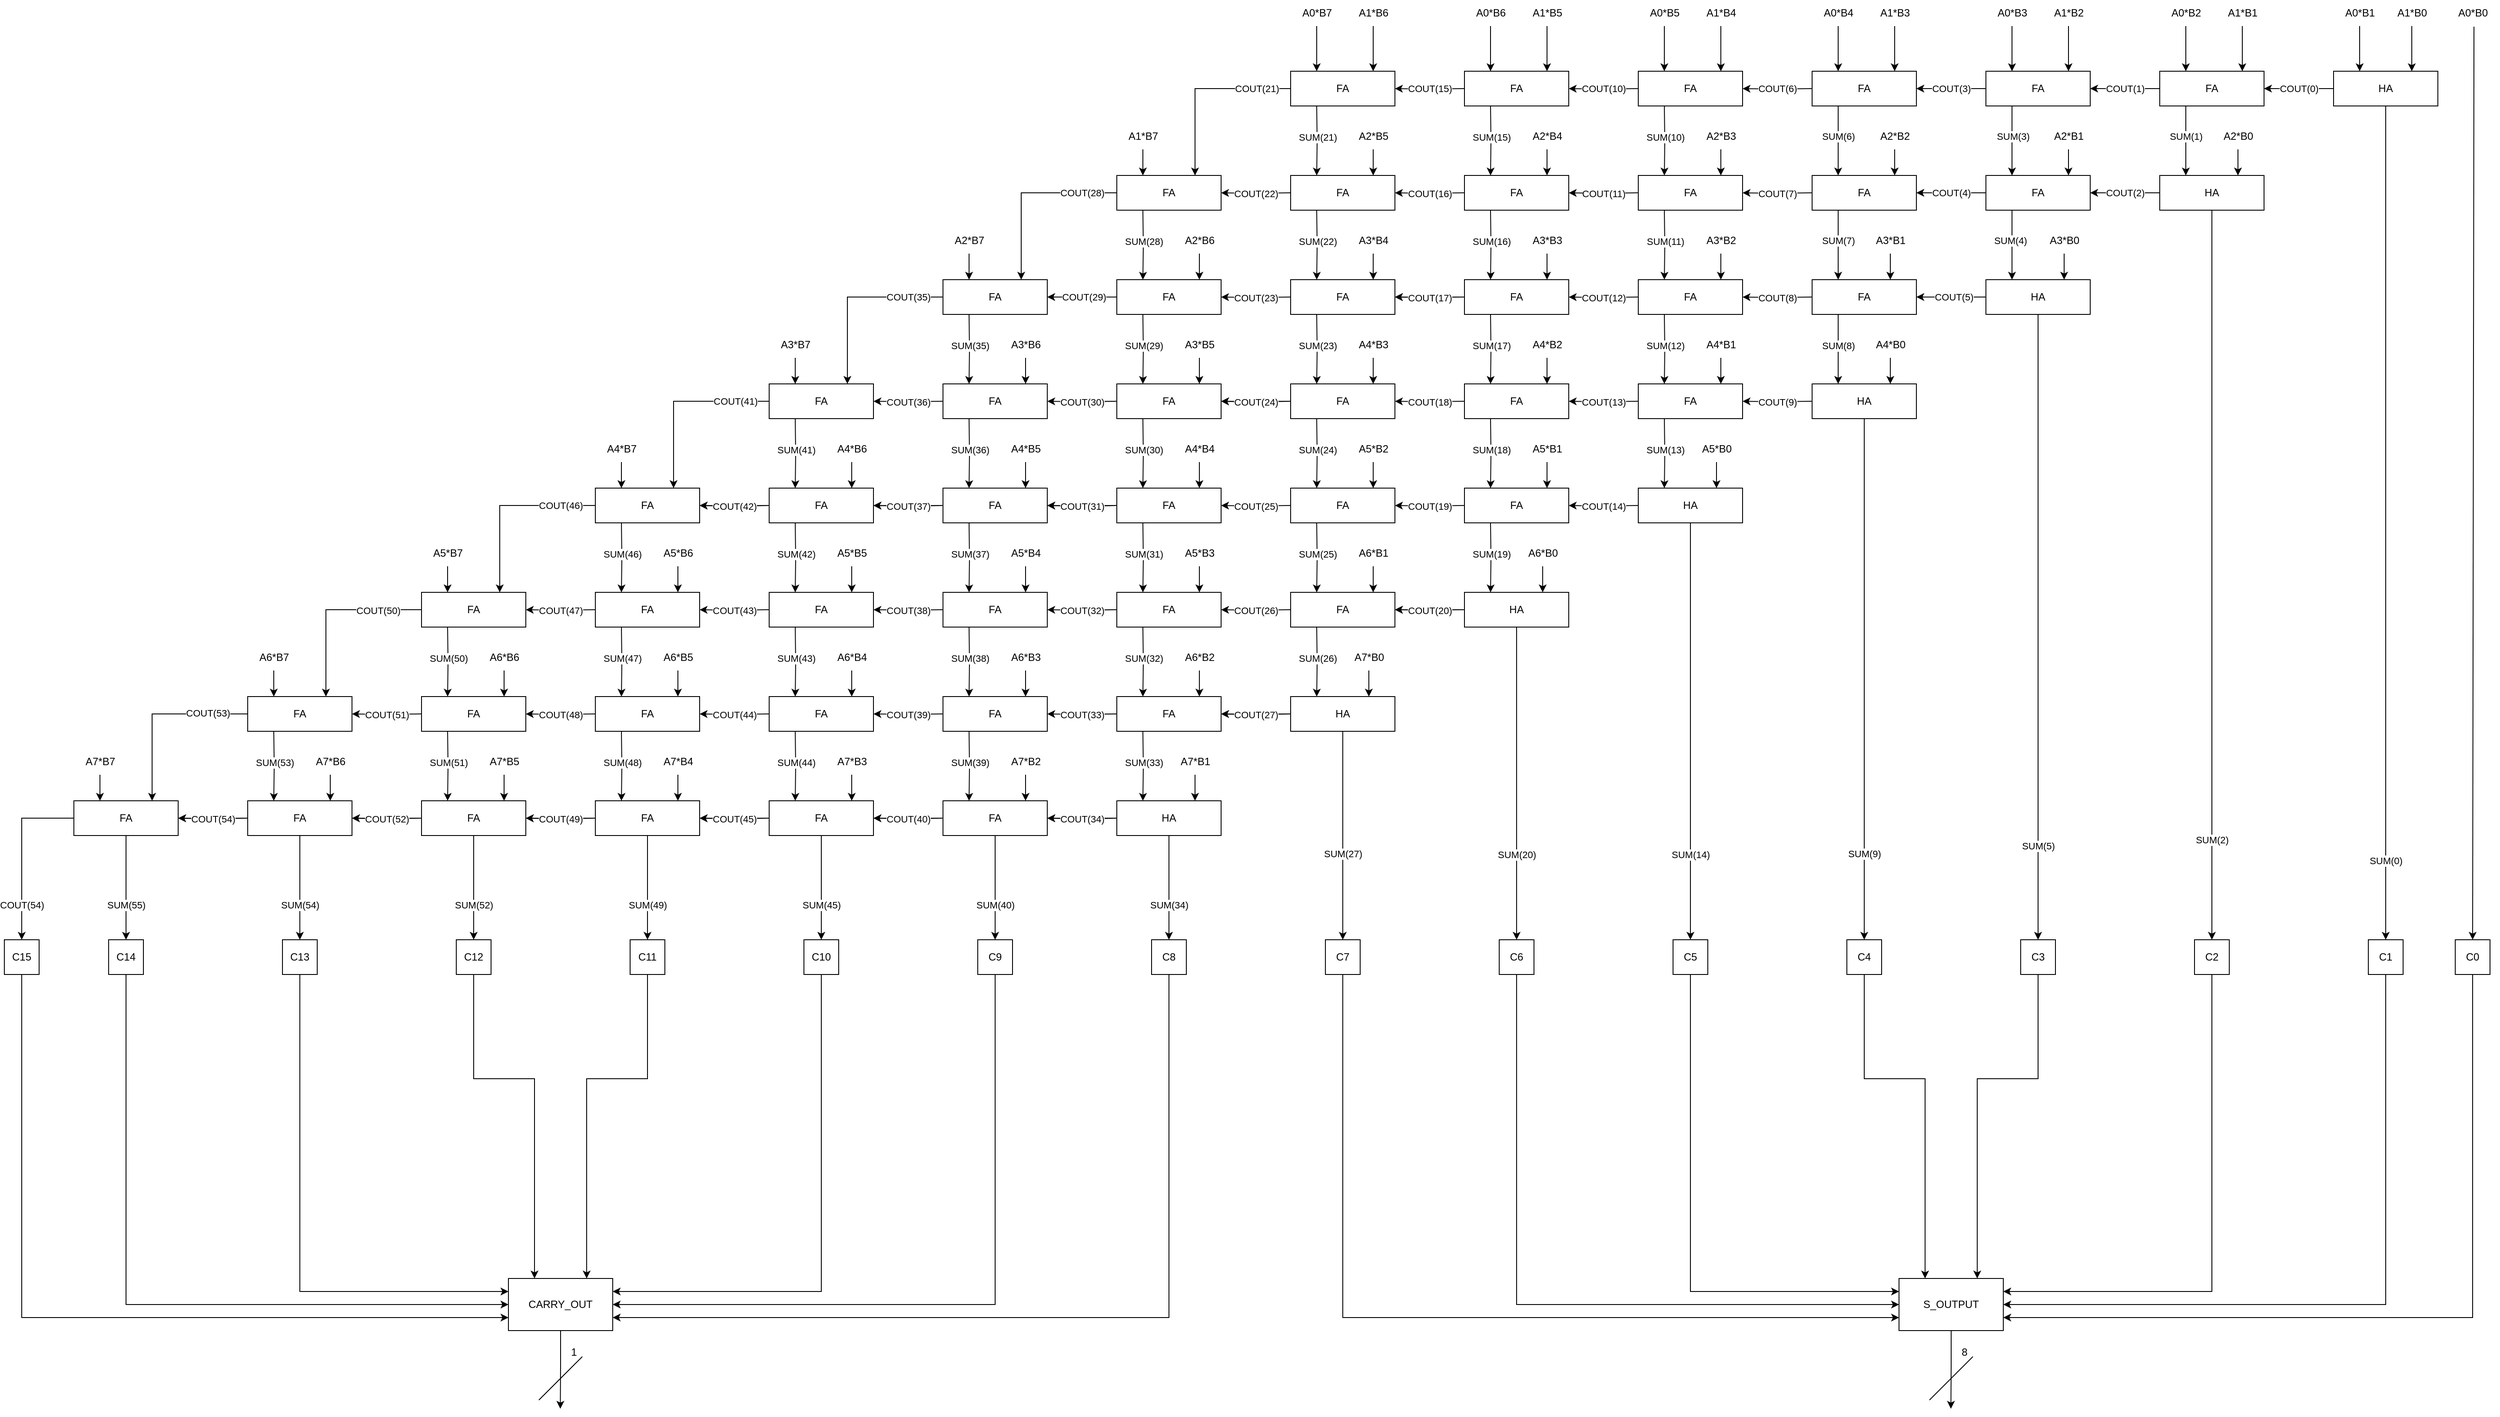 <mxfile version="24.7.16">
  <diagram name="Página-1" id="gD80FIFxmAY5DxciqJuU">
    <mxGraphModel dx="2884" dy="451" grid="1" gridSize="10" guides="1" tooltips="1" connect="1" arrows="1" fold="1" page="1" pageScale="1" pageWidth="827" pageHeight="1169" math="0" shadow="0">
      <root>
        <mxCell id="0" />
        <mxCell id="1" parent="0" />
        <mxCell id="8AMS8Mi4bmMsw5T7nzCZ-1" value="A0*B0" style="text;html=1;align=center;verticalAlign=middle;resizable=0;points=[];autosize=1;strokeColor=none;fillColor=none;" vertex="1" parent="1">
          <mxGeometry x="690" y="38" width="60" height="30" as="geometry" />
        </mxCell>
        <mxCell id="8AMS8Mi4bmMsw5T7nzCZ-2" value="" style="endArrow=classic;html=1;rounded=0;exitX=0.526;exitY=1.024;exitDx=0;exitDy=0;exitPerimeter=0;entryX=0.5;entryY=0;entryDx=0;entryDy=0;" edge="1" parent="1" source="8AMS8Mi4bmMsw5T7nzCZ-1" target="8AMS8Mi4bmMsw5T7nzCZ-24">
          <mxGeometry width="50" height="50" relative="1" as="geometry">
            <mxPoint x="560" y="280" as="sourcePoint" />
            <mxPoint x="720" y="640" as="targetPoint" />
          </mxGeometry>
        </mxCell>
        <mxCell id="8AMS8Mi4bmMsw5T7nzCZ-36" value="" style="edgeStyle=orthogonalEdgeStyle;rounded=0;orthogonalLoop=1;jettySize=auto;html=1;entryX=0.75;entryY=0;entryDx=0;entryDy=0;" edge="1" parent="1" source="8AMS8Mi4bmMsw5T7nzCZ-4" target="8AMS8Mi4bmMsw5T7nzCZ-6">
          <mxGeometry relative="1" as="geometry" />
        </mxCell>
        <mxCell id="8AMS8Mi4bmMsw5T7nzCZ-4" value="A1*B0" style="text;html=1;align=center;verticalAlign=middle;resizable=0;points=[];autosize=1;strokeColor=none;fillColor=none;" vertex="1" parent="1">
          <mxGeometry x="620" y="38" width="60" height="30" as="geometry" />
        </mxCell>
        <mxCell id="8AMS8Mi4bmMsw5T7nzCZ-37" value="" style="edgeStyle=orthogonalEdgeStyle;rounded=0;orthogonalLoop=1;jettySize=auto;html=1;" edge="1" parent="1" source="8AMS8Mi4bmMsw5T7nzCZ-5" target="8AMS8Mi4bmMsw5T7nzCZ-6">
          <mxGeometry relative="1" as="geometry">
            <Array as="points">
              <mxPoint x="590" y="90" />
              <mxPoint x="590" y="90" />
            </Array>
          </mxGeometry>
        </mxCell>
        <mxCell id="8AMS8Mi4bmMsw5T7nzCZ-5" value="A0*B1" style="text;html=1;align=center;verticalAlign=middle;resizable=0;points=[];autosize=1;strokeColor=none;fillColor=none;" vertex="1" parent="1">
          <mxGeometry x="560" y="38" width="60" height="30" as="geometry" />
        </mxCell>
        <mxCell id="8AMS8Mi4bmMsw5T7nzCZ-6" value="HA" style="rounded=0;whiteSpace=wrap;html=1;" vertex="1" parent="1">
          <mxGeometry x="560" y="120" width="120" height="40" as="geometry" />
        </mxCell>
        <mxCell id="8AMS8Mi4bmMsw5T7nzCZ-8" value="" style="endArrow=classic;html=1;rounded=0;exitX=0.5;exitY=1;exitDx=0;exitDy=0;entryX=0.5;entryY=0;entryDx=0;entryDy=0;" edge="1" parent="1" source="8AMS8Mi4bmMsw5T7nzCZ-6" target="8AMS8Mi4bmMsw5T7nzCZ-25">
          <mxGeometry width="50" height="50" relative="1" as="geometry">
            <mxPoint x="622" y="180" as="sourcePoint" />
            <mxPoint x="625.2" y="639.61" as="targetPoint" />
          </mxGeometry>
        </mxCell>
        <mxCell id="8AMS8Mi4bmMsw5T7nzCZ-10" value="SUM(0)" style="edgeLabel;html=1;align=center;verticalAlign=middle;resizable=0;points=[];" vertex="1" connectable="0" parent="8AMS8Mi4bmMsw5T7nzCZ-8">
          <mxGeometry x="0.105" y="-1" relative="1" as="geometry">
            <mxPoint x="1" y="338" as="offset" />
          </mxGeometry>
        </mxCell>
        <mxCell id="8AMS8Mi4bmMsw5T7nzCZ-11" value="" style="endArrow=classic;html=1;rounded=0;exitX=0;exitY=0.5;exitDx=0;exitDy=0;entryX=1;entryY=0.5;entryDx=0;entryDy=0;" edge="1" parent="1" source="8AMS8Mi4bmMsw5T7nzCZ-6" target="8AMS8Mi4bmMsw5T7nzCZ-12">
          <mxGeometry width="50" height="50" relative="1" as="geometry">
            <mxPoint x="470" y="250" as="sourcePoint" />
            <mxPoint x="520" y="200" as="targetPoint" />
          </mxGeometry>
        </mxCell>
        <mxCell id="8AMS8Mi4bmMsw5T7nzCZ-15" value="COUT(0)" style="edgeLabel;html=1;align=center;verticalAlign=middle;resizable=0;points=[];" vertex="1" connectable="0" parent="8AMS8Mi4bmMsw5T7nzCZ-11">
          <mxGeometry x="-0.245" y="2" relative="1" as="geometry">
            <mxPoint x="-10" y="-2" as="offset" />
          </mxGeometry>
        </mxCell>
        <mxCell id="8AMS8Mi4bmMsw5T7nzCZ-20" value="" style="edgeStyle=orthogonalEdgeStyle;rounded=0;orthogonalLoop=1;jettySize=auto;html=1;entryX=0.25;entryY=0;entryDx=0;entryDy=0;exitX=0.25;exitY=1;exitDx=0;exitDy=0;" edge="1" parent="1" source="8AMS8Mi4bmMsw5T7nzCZ-12" target="8AMS8Mi4bmMsw5T7nzCZ-16">
          <mxGeometry relative="1" as="geometry" />
        </mxCell>
        <mxCell id="8AMS8Mi4bmMsw5T7nzCZ-22" value="SUM(1)" style="edgeLabel;html=1;align=center;verticalAlign=middle;resizable=0;points=[];" vertex="1" connectable="0" parent="8AMS8Mi4bmMsw5T7nzCZ-20">
          <mxGeometry x="-0.048" relative="1" as="geometry">
            <mxPoint y="-3" as="offset" />
          </mxGeometry>
        </mxCell>
        <mxCell id="8AMS8Mi4bmMsw5T7nzCZ-12" value="FA" style="rounded=0;whiteSpace=wrap;html=1;" vertex="1" parent="1">
          <mxGeometry x="360" y="120" width="120" height="40" as="geometry" />
        </mxCell>
        <mxCell id="8AMS8Mi4bmMsw5T7nzCZ-39" value="" style="edgeStyle=orthogonalEdgeStyle;rounded=0;orthogonalLoop=1;jettySize=auto;html=1;" edge="1" parent="1" source="8AMS8Mi4bmMsw5T7nzCZ-13" target="8AMS8Mi4bmMsw5T7nzCZ-12">
          <mxGeometry relative="1" as="geometry">
            <Array as="points">
              <mxPoint x="455" y="90" />
              <mxPoint x="455" y="90" />
            </Array>
          </mxGeometry>
        </mxCell>
        <mxCell id="8AMS8Mi4bmMsw5T7nzCZ-13" value="A1*B1" style="text;html=1;align=center;verticalAlign=middle;resizable=0;points=[];autosize=1;strokeColor=none;fillColor=none;" vertex="1" parent="1">
          <mxGeometry x="425" y="38" width="60" height="30" as="geometry" />
        </mxCell>
        <mxCell id="8AMS8Mi4bmMsw5T7nzCZ-40" value="" style="edgeStyle=orthogonalEdgeStyle;rounded=0;orthogonalLoop=1;jettySize=auto;html=1;" edge="1" parent="1" source="8AMS8Mi4bmMsw5T7nzCZ-14" target="8AMS8Mi4bmMsw5T7nzCZ-12">
          <mxGeometry relative="1" as="geometry">
            <Array as="points">
              <mxPoint x="390" y="90" />
              <mxPoint x="390" y="90" />
            </Array>
          </mxGeometry>
        </mxCell>
        <mxCell id="8AMS8Mi4bmMsw5T7nzCZ-14" value="A0*B2" style="text;html=1;align=center;verticalAlign=middle;resizable=0;points=[];autosize=1;strokeColor=none;fillColor=none;" vertex="1" parent="1">
          <mxGeometry x="360" y="38" width="60" height="30" as="geometry" />
        </mxCell>
        <mxCell id="8AMS8Mi4bmMsw5T7nzCZ-27" value="" style="edgeStyle=orthogonalEdgeStyle;rounded=0;orthogonalLoop=1;jettySize=auto;html=1;" edge="1" parent="1" source="8AMS8Mi4bmMsw5T7nzCZ-16" target="8AMS8Mi4bmMsw5T7nzCZ-26">
          <mxGeometry relative="1" as="geometry" />
        </mxCell>
        <mxCell id="8AMS8Mi4bmMsw5T7nzCZ-28" value="SUM(2)" style="edgeLabel;html=1;align=center;verticalAlign=middle;resizable=0;points=[];" vertex="1" connectable="0" parent="8AMS8Mi4bmMsw5T7nzCZ-27">
          <mxGeometry x="-0.248" relative="1" as="geometry">
            <mxPoint y="409" as="offset" />
          </mxGeometry>
        </mxCell>
        <mxCell id="8AMS8Mi4bmMsw5T7nzCZ-16" value="HA" style="rounded=0;whiteSpace=wrap;html=1;" vertex="1" parent="1">
          <mxGeometry x="360" y="240" width="120" height="40" as="geometry" />
        </mxCell>
        <mxCell id="8AMS8Mi4bmMsw5T7nzCZ-23" value="" style="edgeStyle=orthogonalEdgeStyle;rounded=0;orthogonalLoop=1;jettySize=auto;html=1;entryX=0.75;entryY=0;entryDx=0;entryDy=0;" edge="1" parent="1" source="8AMS8Mi4bmMsw5T7nzCZ-21" target="8AMS8Mi4bmMsw5T7nzCZ-16">
          <mxGeometry relative="1" as="geometry" />
        </mxCell>
        <mxCell id="8AMS8Mi4bmMsw5T7nzCZ-21" value="A2*B0" style="text;html=1;align=center;verticalAlign=middle;resizable=0;points=[];autosize=1;strokeColor=none;fillColor=none;" vertex="1" parent="1">
          <mxGeometry x="420" y="180" width="60" height="30" as="geometry" />
        </mxCell>
        <mxCell id="8AMS8Mi4bmMsw5T7nzCZ-552" style="edgeStyle=orthogonalEdgeStyle;rounded=0;orthogonalLoop=1;jettySize=auto;html=1;exitX=0.5;exitY=1;exitDx=0;exitDy=0;entryX=1;entryY=0.75;entryDx=0;entryDy=0;" edge="1" parent="1" source="8AMS8Mi4bmMsw5T7nzCZ-24" target="8AMS8Mi4bmMsw5T7nzCZ-547">
          <mxGeometry relative="1" as="geometry">
            <mxPoint x="170" y="1555" as="targetPoint" />
            <mxPoint x="750" y="1160" as="sourcePoint" />
            <Array as="points">
              <mxPoint x="720" y="1555" />
            </Array>
          </mxGeometry>
        </mxCell>
        <mxCell id="8AMS8Mi4bmMsw5T7nzCZ-24" value="C0" style="rounded=0;whiteSpace=wrap;html=1;" vertex="1" parent="1">
          <mxGeometry x="700" y="1120" width="40" height="40" as="geometry" />
        </mxCell>
        <mxCell id="8AMS8Mi4bmMsw5T7nzCZ-553" style="edgeStyle=orthogonalEdgeStyle;rounded=0;orthogonalLoop=1;jettySize=auto;html=1;exitX=0.5;exitY=1;exitDx=0;exitDy=0;entryX=1;entryY=0.5;entryDx=0;entryDy=0;" edge="1" parent="1" target="8AMS8Mi4bmMsw5T7nzCZ-547">
          <mxGeometry relative="1" as="geometry">
            <mxPoint x="620" y="1160" as="sourcePoint" />
            <mxPoint x="173" y="1530" as="targetPoint" />
            <Array as="points">
              <mxPoint x="620" y="1540" />
            </Array>
          </mxGeometry>
        </mxCell>
        <mxCell id="8AMS8Mi4bmMsw5T7nzCZ-25" value="C1" style="rounded=0;whiteSpace=wrap;html=1;" vertex="1" parent="1">
          <mxGeometry x="600" y="1120" width="40" height="40" as="geometry" />
        </mxCell>
        <mxCell id="8AMS8Mi4bmMsw5T7nzCZ-554" style="edgeStyle=orthogonalEdgeStyle;rounded=0;orthogonalLoop=1;jettySize=auto;html=1;entryX=1;entryY=0.25;entryDx=0;entryDy=0;exitX=0.5;exitY=1;exitDx=0;exitDy=0;" edge="1" parent="1" target="8AMS8Mi4bmMsw5T7nzCZ-547">
          <mxGeometry relative="1" as="geometry">
            <mxPoint x="440" y="1160" as="sourcePoint" />
            <mxPoint x="175" y="1525.0" as="targetPoint" />
            <Array as="points">
              <mxPoint x="420" y="1160" />
              <mxPoint x="420" y="1525" />
            </Array>
          </mxGeometry>
        </mxCell>
        <mxCell id="8AMS8Mi4bmMsw5T7nzCZ-26" value="C2" style="rounded=0;whiteSpace=wrap;html=1;" vertex="1" parent="1">
          <mxGeometry x="400" y="1120" width="40" height="40" as="geometry" />
        </mxCell>
        <mxCell id="8AMS8Mi4bmMsw5T7nzCZ-43" value="" style="endArrow=classic;html=1;rounded=0;exitX=0;exitY=0.5;exitDx=0;exitDy=0;entryX=1;entryY=0.5;entryDx=0;entryDy=0;" edge="1" parent="1" target="8AMS8Mi4bmMsw5T7nzCZ-45" source="8AMS8Mi4bmMsw5T7nzCZ-12">
          <mxGeometry width="50" height="50" relative="1" as="geometry">
            <mxPoint x="360" y="129" as="sourcePoint" />
            <mxPoint x="320" y="200" as="targetPoint" />
          </mxGeometry>
        </mxCell>
        <mxCell id="8AMS8Mi4bmMsw5T7nzCZ-44" value="COUT(1)" style="edgeLabel;html=1;align=center;verticalAlign=middle;resizable=0;points=[];" vertex="1" connectable="0" parent="8AMS8Mi4bmMsw5T7nzCZ-43">
          <mxGeometry x="-0.245" y="2" relative="1" as="geometry">
            <mxPoint x="-10" y="-2" as="offset" />
          </mxGeometry>
        </mxCell>
        <mxCell id="8AMS8Mi4bmMsw5T7nzCZ-57" value="" style="edgeStyle=orthogonalEdgeStyle;rounded=0;orthogonalLoop=1;jettySize=auto;html=1;entryX=0.25;entryY=0;entryDx=0;entryDy=0;exitX=0.25;exitY=1;exitDx=0;exitDy=0;" edge="1" parent="1" source="8AMS8Mi4bmMsw5T7nzCZ-45" target="8AMS8Mi4bmMsw5T7nzCZ-52">
          <mxGeometry relative="1" as="geometry">
            <Array as="points" />
          </mxGeometry>
        </mxCell>
        <mxCell id="8AMS8Mi4bmMsw5T7nzCZ-59" value="SUM(3)" style="edgeLabel;html=1;align=center;verticalAlign=middle;resizable=0;points=[];" vertex="1" connectable="0" parent="8AMS8Mi4bmMsw5T7nzCZ-57">
          <mxGeometry x="-0.133" y="1" relative="1" as="geometry">
            <mxPoint as="offset" />
          </mxGeometry>
        </mxCell>
        <mxCell id="8AMS8Mi4bmMsw5T7nzCZ-79" value="" style="edgeStyle=orthogonalEdgeStyle;rounded=0;orthogonalLoop=1;jettySize=auto;html=1;" edge="1" parent="1" source="8AMS8Mi4bmMsw5T7nzCZ-45" target="8AMS8Mi4bmMsw5T7nzCZ-74">
          <mxGeometry relative="1" as="geometry" />
        </mxCell>
        <mxCell id="8AMS8Mi4bmMsw5T7nzCZ-80" value="COUT(3)" style="edgeLabel;html=1;align=center;verticalAlign=middle;resizable=0;points=[];" vertex="1" connectable="0" parent="8AMS8Mi4bmMsw5T7nzCZ-79">
          <mxGeometry x="0.25" y="-1" relative="1" as="geometry">
            <mxPoint x="10" y="1" as="offset" />
          </mxGeometry>
        </mxCell>
        <mxCell id="8AMS8Mi4bmMsw5T7nzCZ-45" value="FA" style="rounded=0;whiteSpace=wrap;html=1;" vertex="1" parent="1">
          <mxGeometry x="160" y="120" width="120" height="40" as="geometry" />
        </mxCell>
        <mxCell id="8AMS8Mi4bmMsw5T7nzCZ-46" value="" style="edgeStyle=orthogonalEdgeStyle;rounded=0;orthogonalLoop=1;jettySize=auto;html=1;" edge="1" parent="1" source="8AMS8Mi4bmMsw5T7nzCZ-47" target="8AMS8Mi4bmMsw5T7nzCZ-45">
          <mxGeometry relative="1" as="geometry">
            <Array as="points">
              <mxPoint x="255" y="90" />
              <mxPoint x="255" y="90" />
            </Array>
          </mxGeometry>
        </mxCell>
        <mxCell id="8AMS8Mi4bmMsw5T7nzCZ-47" value="A1*B2" style="text;html=1;align=center;verticalAlign=middle;resizable=0;points=[];autosize=1;strokeColor=none;fillColor=none;" vertex="1" parent="1">
          <mxGeometry x="225" y="38" width="60" height="30" as="geometry" />
        </mxCell>
        <mxCell id="8AMS8Mi4bmMsw5T7nzCZ-48" value="" style="edgeStyle=orthogonalEdgeStyle;rounded=0;orthogonalLoop=1;jettySize=auto;html=1;" edge="1" parent="1" source="8AMS8Mi4bmMsw5T7nzCZ-49" target="8AMS8Mi4bmMsw5T7nzCZ-45">
          <mxGeometry relative="1" as="geometry">
            <Array as="points">
              <mxPoint x="190" y="90" />
              <mxPoint x="190" y="90" />
            </Array>
          </mxGeometry>
        </mxCell>
        <mxCell id="8AMS8Mi4bmMsw5T7nzCZ-49" value="A0*B3" style="text;html=1;align=center;verticalAlign=middle;resizable=0;points=[];autosize=1;strokeColor=none;fillColor=none;" vertex="1" parent="1">
          <mxGeometry x="160" y="38" width="60" height="30" as="geometry" />
        </mxCell>
        <mxCell id="8AMS8Mi4bmMsw5T7nzCZ-50" value="" style="endArrow=classic;html=1;rounded=0;exitX=0;exitY=0.5;exitDx=0;exitDy=0;entryX=1;entryY=0.5;entryDx=0;entryDy=0;" edge="1" parent="1" target="8AMS8Mi4bmMsw5T7nzCZ-52" source="8AMS8Mi4bmMsw5T7nzCZ-16">
          <mxGeometry width="50" height="50" relative="1" as="geometry">
            <mxPoint x="360" y="271" as="sourcePoint" />
            <mxPoint x="320" y="342" as="targetPoint" />
          </mxGeometry>
        </mxCell>
        <mxCell id="8AMS8Mi4bmMsw5T7nzCZ-51" value="COUT(2)" style="edgeLabel;html=1;align=center;verticalAlign=middle;resizable=0;points=[];" vertex="1" connectable="0" parent="8AMS8Mi4bmMsw5T7nzCZ-50">
          <mxGeometry x="-0.245" y="2" relative="1" as="geometry">
            <mxPoint x="-10" y="-2" as="offset" />
          </mxGeometry>
        </mxCell>
        <mxCell id="8AMS8Mi4bmMsw5T7nzCZ-65" value="" style="edgeStyle=orthogonalEdgeStyle;rounded=0;orthogonalLoop=1;jettySize=auto;html=1;entryX=0.25;entryY=0;entryDx=0;entryDy=0;exitX=0.25;exitY=1;exitDx=0;exitDy=0;" edge="1" parent="1" source="8AMS8Mi4bmMsw5T7nzCZ-52" target="8AMS8Mi4bmMsw5T7nzCZ-61">
          <mxGeometry relative="1" as="geometry" />
        </mxCell>
        <mxCell id="8AMS8Mi4bmMsw5T7nzCZ-67" value="SUM(4)" style="edgeLabel;html=1;align=center;verticalAlign=middle;resizable=0;points=[];" vertex="1" connectable="0" parent="8AMS8Mi4bmMsw5T7nzCZ-65">
          <mxGeometry x="-0.141" y="-2" relative="1" as="geometry">
            <mxPoint as="offset" />
          </mxGeometry>
        </mxCell>
        <mxCell id="8AMS8Mi4bmMsw5T7nzCZ-88" value="" style="edgeStyle=orthogonalEdgeStyle;rounded=0;orthogonalLoop=1;jettySize=auto;html=1;" edge="1" parent="1" source="8AMS8Mi4bmMsw5T7nzCZ-52" target="8AMS8Mi4bmMsw5T7nzCZ-82">
          <mxGeometry relative="1" as="geometry" />
        </mxCell>
        <mxCell id="8AMS8Mi4bmMsw5T7nzCZ-89" value="COUT(4)" style="edgeLabel;html=1;align=center;verticalAlign=middle;resizable=0;points=[];" vertex="1" connectable="0" parent="8AMS8Mi4bmMsw5T7nzCZ-88">
          <mxGeometry x="-0.093" y="-1" relative="1" as="geometry">
            <mxPoint x="-4" y="1" as="offset" />
          </mxGeometry>
        </mxCell>
        <mxCell id="8AMS8Mi4bmMsw5T7nzCZ-52" value="FA" style="rounded=0;whiteSpace=wrap;html=1;" vertex="1" parent="1">
          <mxGeometry x="160" y="240" width="120" height="40" as="geometry" />
        </mxCell>
        <mxCell id="8AMS8Mi4bmMsw5T7nzCZ-53" value="" style="edgeStyle=orthogonalEdgeStyle;rounded=0;orthogonalLoop=1;jettySize=auto;html=1;" edge="1" parent="1" source="8AMS8Mi4bmMsw5T7nzCZ-54" target="8AMS8Mi4bmMsw5T7nzCZ-52">
          <mxGeometry relative="1" as="geometry">
            <Array as="points">
              <mxPoint x="255" y="232" />
              <mxPoint x="255" y="232" />
            </Array>
          </mxGeometry>
        </mxCell>
        <mxCell id="8AMS8Mi4bmMsw5T7nzCZ-54" value="A2*B1" style="text;html=1;align=center;verticalAlign=middle;resizable=0;points=[];autosize=1;strokeColor=none;fillColor=none;" vertex="1" parent="1">
          <mxGeometry x="225" y="180" width="60" height="30" as="geometry" />
        </mxCell>
        <mxCell id="8AMS8Mi4bmMsw5T7nzCZ-71" style="edgeStyle=orthogonalEdgeStyle;rounded=0;orthogonalLoop=1;jettySize=auto;html=1;entryX=0.5;entryY=0;entryDx=0;entryDy=0;" edge="1" parent="1" source="8AMS8Mi4bmMsw5T7nzCZ-61" target="8AMS8Mi4bmMsw5T7nzCZ-68">
          <mxGeometry relative="1" as="geometry" />
        </mxCell>
        <mxCell id="8AMS8Mi4bmMsw5T7nzCZ-72" value="SUM(5)" style="edgeLabel;html=1;align=center;verticalAlign=middle;resizable=0;points=[];" vertex="1" connectable="0" parent="8AMS8Mi4bmMsw5T7nzCZ-71">
          <mxGeometry x="-0.152" y="-2" relative="1" as="geometry">
            <mxPoint x="2" y="306" as="offset" />
          </mxGeometry>
        </mxCell>
        <mxCell id="8AMS8Mi4bmMsw5T7nzCZ-96" value="" style="edgeStyle=orthogonalEdgeStyle;rounded=0;orthogonalLoop=1;jettySize=auto;html=1;" edge="1" parent="1" source="8AMS8Mi4bmMsw5T7nzCZ-61" target="8AMS8Mi4bmMsw5T7nzCZ-91">
          <mxGeometry relative="1" as="geometry" />
        </mxCell>
        <mxCell id="8AMS8Mi4bmMsw5T7nzCZ-97" value="COUT(5)" style="edgeLabel;html=1;align=center;verticalAlign=middle;resizable=0;points=[];" vertex="1" connectable="0" parent="8AMS8Mi4bmMsw5T7nzCZ-96">
          <mxGeometry x="-0.064" y="-2" relative="1" as="geometry">
            <mxPoint y="2" as="offset" />
          </mxGeometry>
        </mxCell>
        <mxCell id="8AMS8Mi4bmMsw5T7nzCZ-61" value="HA" style="rounded=0;whiteSpace=wrap;html=1;" vertex="1" parent="1">
          <mxGeometry x="160" y="360" width="120" height="40" as="geometry" />
        </mxCell>
        <mxCell id="8AMS8Mi4bmMsw5T7nzCZ-66" value="" style="edgeStyle=orthogonalEdgeStyle;rounded=0;orthogonalLoop=1;jettySize=auto;html=1;entryX=0.75;entryY=0;entryDx=0;entryDy=0;" edge="1" parent="1" source="8AMS8Mi4bmMsw5T7nzCZ-63" target="8AMS8Mi4bmMsw5T7nzCZ-61">
          <mxGeometry relative="1" as="geometry" />
        </mxCell>
        <mxCell id="8AMS8Mi4bmMsw5T7nzCZ-63" value="A3*B0" style="text;html=1;align=center;verticalAlign=middle;resizable=0;points=[];autosize=1;strokeColor=none;fillColor=none;" vertex="1" parent="1">
          <mxGeometry x="220" y="300" width="60" height="30" as="geometry" />
        </mxCell>
        <mxCell id="8AMS8Mi4bmMsw5T7nzCZ-558" style="edgeStyle=orthogonalEdgeStyle;rounded=0;orthogonalLoop=1;jettySize=auto;html=1;entryX=0.75;entryY=0;entryDx=0;entryDy=0;" edge="1" parent="1" source="8AMS8Mi4bmMsw5T7nzCZ-68" target="8AMS8Mi4bmMsw5T7nzCZ-547">
          <mxGeometry relative="1" as="geometry">
            <Array as="points">
              <mxPoint x="220" y="1280" />
              <mxPoint x="150" y="1280" />
            </Array>
          </mxGeometry>
        </mxCell>
        <mxCell id="8AMS8Mi4bmMsw5T7nzCZ-68" value="C3" style="rounded=0;whiteSpace=wrap;html=1;" vertex="1" parent="1">
          <mxGeometry x="200" y="1120" width="40" height="40" as="geometry" />
        </mxCell>
        <mxCell id="8AMS8Mi4bmMsw5T7nzCZ-74" value="FA" style="rounded=0;whiteSpace=wrap;html=1;" vertex="1" parent="1">
          <mxGeometry x="-40" y="120" width="120" height="40" as="geometry" />
        </mxCell>
        <mxCell id="8AMS8Mi4bmMsw5T7nzCZ-75" value="" style="edgeStyle=orthogonalEdgeStyle;rounded=0;orthogonalLoop=1;jettySize=auto;html=1;" edge="1" parent="1" source="8AMS8Mi4bmMsw5T7nzCZ-76" target="8AMS8Mi4bmMsw5T7nzCZ-74">
          <mxGeometry relative="1" as="geometry">
            <Array as="points">
              <mxPoint x="55" y="90" />
              <mxPoint x="55" y="90" />
            </Array>
          </mxGeometry>
        </mxCell>
        <mxCell id="8AMS8Mi4bmMsw5T7nzCZ-76" value="A1*B3" style="text;html=1;align=center;verticalAlign=middle;resizable=0;points=[];autosize=1;strokeColor=none;fillColor=none;" vertex="1" parent="1">
          <mxGeometry x="25" y="38" width="60" height="30" as="geometry" />
        </mxCell>
        <mxCell id="8AMS8Mi4bmMsw5T7nzCZ-77" value="" style="edgeStyle=orthogonalEdgeStyle;rounded=0;orthogonalLoop=1;jettySize=auto;html=1;" edge="1" parent="1" source="8AMS8Mi4bmMsw5T7nzCZ-78" target="8AMS8Mi4bmMsw5T7nzCZ-74">
          <mxGeometry relative="1" as="geometry">
            <Array as="points">
              <mxPoint x="-10" y="90" />
              <mxPoint x="-10" y="90" />
            </Array>
          </mxGeometry>
        </mxCell>
        <mxCell id="8AMS8Mi4bmMsw5T7nzCZ-78" value="A0*B4" style="text;html=1;align=center;verticalAlign=middle;resizable=0;points=[];autosize=1;strokeColor=none;fillColor=none;" vertex="1" parent="1">
          <mxGeometry x="-40" y="38" width="60" height="30" as="geometry" />
        </mxCell>
        <mxCell id="8AMS8Mi4bmMsw5T7nzCZ-82" value="FA" style="rounded=0;whiteSpace=wrap;html=1;" vertex="1" parent="1">
          <mxGeometry x="-40" y="240" width="120" height="40" as="geometry" />
        </mxCell>
        <mxCell id="8AMS8Mi4bmMsw5T7nzCZ-83" value="" style="edgeStyle=orthogonalEdgeStyle;rounded=0;orthogonalLoop=1;jettySize=auto;html=1;" edge="1" parent="1" source="8AMS8Mi4bmMsw5T7nzCZ-84" target="8AMS8Mi4bmMsw5T7nzCZ-82">
          <mxGeometry relative="1" as="geometry">
            <Array as="points">
              <mxPoint x="55" y="232" />
              <mxPoint x="55" y="232" />
            </Array>
          </mxGeometry>
        </mxCell>
        <mxCell id="8AMS8Mi4bmMsw5T7nzCZ-84" value="A2*B2" style="text;html=1;align=center;verticalAlign=middle;resizable=0;points=[];autosize=1;strokeColor=none;fillColor=none;" vertex="1" parent="1">
          <mxGeometry x="25" y="180" width="60" height="30" as="geometry" />
        </mxCell>
        <mxCell id="8AMS8Mi4bmMsw5T7nzCZ-85" value="" style="edgeStyle=orthogonalEdgeStyle;rounded=0;orthogonalLoop=1;jettySize=auto;html=1;exitX=0.25;exitY=1;exitDx=0;exitDy=0;entryX=0.25;entryY=0;entryDx=0;entryDy=0;" edge="1" parent="1" source="8AMS8Mi4bmMsw5T7nzCZ-74" target="8AMS8Mi4bmMsw5T7nzCZ-82">
          <mxGeometry relative="1" as="geometry">
            <Array as="points" />
            <mxPoint x="-10" y="210" as="sourcePoint" />
          </mxGeometry>
        </mxCell>
        <mxCell id="8AMS8Mi4bmMsw5T7nzCZ-87" value="SUM(6)" style="edgeLabel;html=1;align=center;verticalAlign=middle;resizable=0;points=[];" vertex="1" connectable="0" parent="8AMS8Mi4bmMsw5T7nzCZ-85">
          <mxGeometry x="-0.346" y="1" relative="1" as="geometry">
            <mxPoint x="-1" y="9" as="offset" />
          </mxGeometry>
        </mxCell>
        <mxCell id="8AMS8Mi4bmMsw5T7nzCZ-105" value="" style="edgeStyle=orthogonalEdgeStyle;rounded=0;orthogonalLoop=1;jettySize=auto;html=1;entryX=0.25;entryY=0;entryDx=0;entryDy=0;exitX=0.25;exitY=1;exitDx=0;exitDy=0;" edge="1" parent="1" source="8AMS8Mi4bmMsw5T7nzCZ-91" target="8AMS8Mi4bmMsw5T7nzCZ-101">
          <mxGeometry relative="1" as="geometry" />
        </mxCell>
        <mxCell id="8AMS8Mi4bmMsw5T7nzCZ-107" value="SUM(8)" style="edgeLabel;html=1;align=center;verticalAlign=middle;resizable=0;points=[];" vertex="1" connectable="0" parent="8AMS8Mi4bmMsw5T7nzCZ-105">
          <mxGeometry x="-0.102" relative="1" as="geometry">
            <mxPoint as="offset" />
          </mxGeometry>
        </mxCell>
        <mxCell id="8AMS8Mi4bmMsw5T7nzCZ-91" value="FA" style="rounded=0;whiteSpace=wrap;html=1;" vertex="1" parent="1">
          <mxGeometry x="-40" y="360" width="120" height="40" as="geometry" />
        </mxCell>
        <mxCell id="8AMS8Mi4bmMsw5T7nzCZ-92" value="" style="edgeStyle=orthogonalEdgeStyle;rounded=0;orthogonalLoop=1;jettySize=auto;html=1;" edge="1" parent="1" source="8AMS8Mi4bmMsw5T7nzCZ-93" target="8AMS8Mi4bmMsw5T7nzCZ-91">
          <mxGeometry relative="1" as="geometry">
            <Array as="points">
              <mxPoint x="55" y="374" />
              <mxPoint x="55" y="374" />
            </Array>
          </mxGeometry>
        </mxCell>
        <mxCell id="8AMS8Mi4bmMsw5T7nzCZ-93" value="A3*B1" style="text;html=1;align=center;verticalAlign=middle;resizable=0;points=[];autosize=1;strokeColor=none;fillColor=none;" vertex="1" parent="1">
          <mxGeometry x="20" y="300" width="60" height="30" as="geometry" />
        </mxCell>
        <mxCell id="8AMS8Mi4bmMsw5T7nzCZ-94" value="" style="edgeStyle=orthogonalEdgeStyle;rounded=0;orthogonalLoop=1;jettySize=auto;html=1;exitX=0.25;exitY=1;exitDx=0;exitDy=0;entryX=0.25;entryY=0;entryDx=0;entryDy=0;" edge="1" parent="1" target="8AMS8Mi4bmMsw5T7nzCZ-91" source="8AMS8Mi4bmMsw5T7nzCZ-82">
          <mxGeometry relative="1" as="geometry">
            <Array as="points" />
            <mxPoint x="-10" y="302" as="sourcePoint" />
          </mxGeometry>
        </mxCell>
        <mxCell id="8AMS8Mi4bmMsw5T7nzCZ-95" value="SUM(7)" style="edgeLabel;html=1;align=center;verticalAlign=middle;resizable=0;points=[];" vertex="1" connectable="0" parent="8AMS8Mi4bmMsw5T7nzCZ-94">
          <mxGeometry x="-0.346" y="1" relative="1" as="geometry">
            <mxPoint x="-1" y="9" as="offset" />
          </mxGeometry>
        </mxCell>
        <mxCell id="8AMS8Mi4bmMsw5T7nzCZ-109" value="" style="edgeStyle=orthogonalEdgeStyle;rounded=0;orthogonalLoop=1;jettySize=auto;html=1;" edge="1" parent="1" source="8AMS8Mi4bmMsw5T7nzCZ-101" target="8AMS8Mi4bmMsw5T7nzCZ-108">
          <mxGeometry relative="1" as="geometry" />
        </mxCell>
        <mxCell id="8AMS8Mi4bmMsw5T7nzCZ-110" value="SUM(9)" style="edgeLabel;html=1;align=center;verticalAlign=middle;resizable=0;points=[];" vertex="1" connectable="0" parent="8AMS8Mi4bmMsw5T7nzCZ-109">
          <mxGeometry x="0.014" y="2" relative="1" as="geometry">
            <mxPoint x="-2" y="197" as="offset" />
          </mxGeometry>
        </mxCell>
        <mxCell id="8AMS8Mi4bmMsw5T7nzCZ-101" value="HA" style="rounded=0;whiteSpace=wrap;html=1;" vertex="1" parent="1">
          <mxGeometry x="-40" y="480" width="120" height="40" as="geometry" />
        </mxCell>
        <mxCell id="8AMS8Mi4bmMsw5T7nzCZ-102" value="" style="edgeStyle=orthogonalEdgeStyle;rounded=0;orthogonalLoop=1;jettySize=auto;html=1;entryX=0.75;entryY=0;entryDx=0;entryDy=0;" edge="1" parent="1" source="8AMS8Mi4bmMsw5T7nzCZ-103" target="8AMS8Mi4bmMsw5T7nzCZ-101">
          <mxGeometry relative="1" as="geometry" />
        </mxCell>
        <mxCell id="8AMS8Mi4bmMsw5T7nzCZ-103" value="A4*B0" style="text;html=1;align=center;verticalAlign=middle;resizable=0;points=[];autosize=1;strokeColor=none;fillColor=none;" vertex="1" parent="1">
          <mxGeometry x="20" y="420" width="60" height="30" as="geometry" />
        </mxCell>
        <mxCell id="8AMS8Mi4bmMsw5T7nzCZ-563" style="edgeStyle=orthogonalEdgeStyle;rounded=0;orthogonalLoop=1;jettySize=auto;html=1;exitX=0.5;exitY=1;exitDx=0;exitDy=0;entryX=0.25;entryY=0;entryDx=0;entryDy=0;" edge="1" parent="1" source="8AMS8Mi4bmMsw5T7nzCZ-108" target="8AMS8Mi4bmMsw5T7nzCZ-547">
          <mxGeometry relative="1" as="geometry">
            <Array as="points">
              <mxPoint x="20" y="1280" />
              <mxPoint x="90" y="1280" />
            </Array>
          </mxGeometry>
        </mxCell>
        <mxCell id="8AMS8Mi4bmMsw5T7nzCZ-108" value="C4" style="rounded=0;whiteSpace=wrap;html=1;" vertex="1" parent="1">
          <mxGeometry y="1120" width="40" height="40" as="geometry" />
        </mxCell>
        <mxCell id="8AMS8Mi4bmMsw5T7nzCZ-111" value="" style="edgeStyle=orthogonalEdgeStyle;rounded=0;orthogonalLoop=1;jettySize=auto;html=1;" edge="1" parent="1" target="8AMS8Mi4bmMsw5T7nzCZ-113">
          <mxGeometry relative="1" as="geometry">
            <mxPoint x="-40" y="140" as="sourcePoint" />
          </mxGeometry>
        </mxCell>
        <mxCell id="8AMS8Mi4bmMsw5T7nzCZ-112" value="COUT(6)" style="edgeLabel;html=1;align=center;verticalAlign=middle;resizable=0;points=[];" vertex="1" connectable="0" parent="8AMS8Mi4bmMsw5T7nzCZ-111">
          <mxGeometry x="0.25" y="-1" relative="1" as="geometry">
            <mxPoint x="10" y="1" as="offset" />
          </mxGeometry>
        </mxCell>
        <mxCell id="8AMS8Mi4bmMsw5T7nzCZ-113" value="FA" style="rounded=0;whiteSpace=wrap;html=1;" vertex="1" parent="1">
          <mxGeometry x="-240" y="120" width="120" height="40" as="geometry" />
        </mxCell>
        <mxCell id="8AMS8Mi4bmMsw5T7nzCZ-114" value="" style="edgeStyle=orthogonalEdgeStyle;rounded=0;orthogonalLoop=1;jettySize=auto;html=1;" edge="1" parent="1" source="8AMS8Mi4bmMsw5T7nzCZ-115" target="8AMS8Mi4bmMsw5T7nzCZ-113">
          <mxGeometry relative="1" as="geometry">
            <Array as="points">
              <mxPoint x="-145" y="90" />
              <mxPoint x="-145" y="90" />
            </Array>
          </mxGeometry>
        </mxCell>
        <mxCell id="8AMS8Mi4bmMsw5T7nzCZ-115" value="A1*B4" style="text;html=1;align=center;verticalAlign=middle;resizable=0;points=[];autosize=1;strokeColor=none;fillColor=none;" vertex="1" parent="1">
          <mxGeometry x="-175" y="38" width="60" height="30" as="geometry" />
        </mxCell>
        <mxCell id="8AMS8Mi4bmMsw5T7nzCZ-116" value="" style="edgeStyle=orthogonalEdgeStyle;rounded=0;orthogonalLoop=1;jettySize=auto;html=1;" edge="1" parent="1" source="8AMS8Mi4bmMsw5T7nzCZ-117" target="8AMS8Mi4bmMsw5T7nzCZ-113">
          <mxGeometry relative="1" as="geometry">
            <Array as="points">
              <mxPoint x="-210" y="90" />
              <mxPoint x="-210" y="90" />
            </Array>
          </mxGeometry>
        </mxCell>
        <mxCell id="8AMS8Mi4bmMsw5T7nzCZ-117" value="A0*B5" style="text;html=1;align=center;verticalAlign=middle;resizable=0;points=[];autosize=1;strokeColor=none;fillColor=none;" vertex="1" parent="1">
          <mxGeometry x="-240" y="38" width="60" height="30" as="geometry" />
        </mxCell>
        <mxCell id="8AMS8Mi4bmMsw5T7nzCZ-118" value="" style="edgeStyle=orthogonalEdgeStyle;rounded=0;orthogonalLoop=1;jettySize=auto;html=1;" edge="1" parent="1" target="8AMS8Mi4bmMsw5T7nzCZ-120">
          <mxGeometry relative="1" as="geometry">
            <mxPoint x="-40" y="260" as="sourcePoint" />
          </mxGeometry>
        </mxCell>
        <mxCell id="8AMS8Mi4bmMsw5T7nzCZ-119" value="COUT(7)" style="edgeLabel;html=1;align=center;verticalAlign=middle;resizable=0;points=[];" vertex="1" connectable="0" parent="8AMS8Mi4bmMsw5T7nzCZ-118">
          <mxGeometry x="-0.093" y="-1" relative="1" as="geometry">
            <mxPoint x="-4" y="1" as="offset" />
          </mxGeometry>
        </mxCell>
        <mxCell id="8AMS8Mi4bmMsw5T7nzCZ-120" value="FA" style="rounded=0;whiteSpace=wrap;html=1;" vertex="1" parent="1">
          <mxGeometry x="-240" y="240" width="120" height="40" as="geometry" />
        </mxCell>
        <mxCell id="8AMS8Mi4bmMsw5T7nzCZ-121" value="" style="edgeStyle=orthogonalEdgeStyle;rounded=0;orthogonalLoop=1;jettySize=auto;html=1;" edge="1" parent="1" source="8AMS8Mi4bmMsw5T7nzCZ-122" target="8AMS8Mi4bmMsw5T7nzCZ-120">
          <mxGeometry relative="1" as="geometry">
            <Array as="points">
              <mxPoint x="-145" y="232" />
              <mxPoint x="-145" y="232" />
            </Array>
          </mxGeometry>
        </mxCell>
        <mxCell id="8AMS8Mi4bmMsw5T7nzCZ-122" value="A2*B3" style="text;html=1;align=center;verticalAlign=middle;resizable=0;points=[];autosize=1;strokeColor=none;fillColor=none;" vertex="1" parent="1">
          <mxGeometry x="-175" y="180" width="60" height="30" as="geometry" />
        </mxCell>
        <mxCell id="8AMS8Mi4bmMsw5T7nzCZ-123" value="" style="edgeStyle=orthogonalEdgeStyle;rounded=0;orthogonalLoop=1;jettySize=auto;html=1;exitX=0.25;exitY=1;exitDx=0;exitDy=0;entryX=0.25;entryY=0;entryDx=0;entryDy=0;" edge="1" parent="1" target="8AMS8Mi4bmMsw5T7nzCZ-120">
          <mxGeometry relative="1" as="geometry">
            <Array as="points" />
            <mxPoint x="-210" y="160" as="sourcePoint" />
          </mxGeometry>
        </mxCell>
        <mxCell id="8AMS8Mi4bmMsw5T7nzCZ-124" value="SUM(10)" style="edgeLabel;html=1;align=center;verticalAlign=middle;resizable=0;points=[];" vertex="1" connectable="0" parent="8AMS8Mi4bmMsw5T7nzCZ-123">
          <mxGeometry x="-0.346" y="1" relative="1" as="geometry">
            <mxPoint x="-1" y="9" as="offset" />
          </mxGeometry>
        </mxCell>
        <mxCell id="8AMS8Mi4bmMsw5T7nzCZ-125" value="" style="edgeStyle=orthogonalEdgeStyle;rounded=0;orthogonalLoop=1;jettySize=auto;html=1;" edge="1" parent="1" target="8AMS8Mi4bmMsw5T7nzCZ-127">
          <mxGeometry relative="1" as="geometry">
            <mxPoint x="-40" y="380" as="sourcePoint" />
          </mxGeometry>
        </mxCell>
        <mxCell id="8AMS8Mi4bmMsw5T7nzCZ-126" value="COUT(8)" style="edgeLabel;html=1;align=center;verticalAlign=middle;resizable=0;points=[];" vertex="1" connectable="0" parent="8AMS8Mi4bmMsw5T7nzCZ-125">
          <mxGeometry x="-0.093" y="-1" relative="1" as="geometry">
            <mxPoint x="-4" y="1" as="offset" />
          </mxGeometry>
        </mxCell>
        <mxCell id="8AMS8Mi4bmMsw5T7nzCZ-127" value="FA" style="rounded=0;whiteSpace=wrap;html=1;" vertex="1" parent="1">
          <mxGeometry x="-240" y="360" width="120" height="40" as="geometry" />
        </mxCell>
        <mxCell id="8AMS8Mi4bmMsw5T7nzCZ-128" value="" style="edgeStyle=orthogonalEdgeStyle;rounded=0;orthogonalLoop=1;jettySize=auto;html=1;" edge="1" parent="1" source="8AMS8Mi4bmMsw5T7nzCZ-129" target="8AMS8Mi4bmMsw5T7nzCZ-127">
          <mxGeometry relative="1" as="geometry">
            <Array as="points">
              <mxPoint x="-145" y="352" />
              <mxPoint x="-145" y="352" />
            </Array>
          </mxGeometry>
        </mxCell>
        <mxCell id="8AMS8Mi4bmMsw5T7nzCZ-129" value="A3*B2" style="text;html=1;align=center;verticalAlign=middle;resizable=0;points=[];autosize=1;strokeColor=none;fillColor=none;" vertex="1" parent="1">
          <mxGeometry x="-175" y="300" width="60" height="30" as="geometry" />
        </mxCell>
        <mxCell id="8AMS8Mi4bmMsw5T7nzCZ-130" value="" style="edgeStyle=orthogonalEdgeStyle;rounded=0;orthogonalLoop=1;jettySize=auto;html=1;exitX=0.25;exitY=1;exitDx=0;exitDy=0;entryX=0.25;entryY=0;entryDx=0;entryDy=0;" edge="1" parent="1" target="8AMS8Mi4bmMsw5T7nzCZ-127">
          <mxGeometry relative="1" as="geometry">
            <Array as="points" />
            <mxPoint x="-210" y="280" as="sourcePoint" />
          </mxGeometry>
        </mxCell>
        <mxCell id="8AMS8Mi4bmMsw5T7nzCZ-131" value="SUM(11)" style="edgeLabel;html=1;align=center;verticalAlign=middle;resizable=0;points=[];" vertex="1" connectable="0" parent="8AMS8Mi4bmMsw5T7nzCZ-130">
          <mxGeometry x="-0.346" y="1" relative="1" as="geometry">
            <mxPoint x="-1" y="9" as="offset" />
          </mxGeometry>
        </mxCell>
        <mxCell id="8AMS8Mi4bmMsw5T7nzCZ-132" value="" style="edgeStyle=orthogonalEdgeStyle;rounded=0;orthogonalLoop=1;jettySize=auto;html=1;" edge="1" parent="1" target="8AMS8Mi4bmMsw5T7nzCZ-134">
          <mxGeometry relative="1" as="geometry">
            <mxPoint x="-40" y="500" as="sourcePoint" />
          </mxGeometry>
        </mxCell>
        <mxCell id="8AMS8Mi4bmMsw5T7nzCZ-133" value="COUT(9)" style="edgeLabel;html=1;align=center;verticalAlign=middle;resizable=0;points=[];" vertex="1" connectable="0" parent="8AMS8Mi4bmMsw5T7nzCZ-132">
          <mxGeometry x="-0.093" y="-1" relative="1" as="geometry">
            <mxPoint x="-4" y="1" as="offset" />
          </mxGeometry>
        </mxCell>
        <mxCell id="8AMS8Mi4bmMsw5T7nzCZ-134" value="FA" style="rounded=0;whiteSpace=wrap;html=1;" vertex="1" parent="1">
          <mxGeometry x="-240" y="480" width="120" height="40" as="geometry" />
        </mxCell>
        <mxCell id="8AMS8Mi4bmMsw5T7nzCZ-135" value="" style="edgeStyle=orthogonalEdgeStyle;rounded=0;orthogonalLoop=1;jettySize=auto;html=1;" edge="1" parent="1" source="8AMS8Mi4bmMsw5T7nzCZ-136" target="8AMS8Mi4bmMsw5T7nzCZ-134">
          <mxGeometry relative="1" as="geometry">
            <Array as="points">
              <mxPoint x="-145" y="472" />
              <mxPoint x="-145" y="472" />
            </Array>
          </mxGeometry>
        </mxCell>
        <mxCell id="8AMS8Mi4bmMsw5T7nzCZ-136" value="A4*B1" style="text;html=1;align=center;verticalAlign=middle;resizable=0;points=[];autosize=1;strokeColor=none;fillColor=none;" vertex="1" parent="1">
          <mxGeometry x="-175" y="420" width="60" height="30" as="geometry" />
        </mxCell>
        <mxCell id="8AMS8Mi4bmMsw5T7nzCZ-137" value="" style="edgeStyle=orthogonalEdgeStyle;rounded=0;orthogonalLoop=1;jettySize=auto;html=1;exitX=0.25;exitY=1;exitDx=0;exitDy=0;entryX=0.25;entryY=0;entryDx=0;entryDy=0;" edge="1" parent="1" target="8AMS8Mi4bmMsw5T7nzCZ-134">
          <mxGeometry relative="1" as="geometry">
            <Array as="points" />
            <mxPoint x="-210" y="400" as="sourcePoint" />
          </mxGeometry>
        </mxCell>
        <mxCell id="8AMS8Mi4bmMsw5T7nzCZ-138" value="SUM(12)" style="edgeLabel;html=1;align=center;verticalAlign=middle;resizable=0;points=[];" vertex="1" connectable="0" parent="8AMS8Mi4bmMsw5T7nzCZ-137">
          <mxGeometry x="-0.346" y="1" relative="1" as="geometry">
            <mxPoint x="-1" y="9" as="offset" />
          </mxGeometry>
        </mxCell>
        <mxCell id="8AMS8Mi4bmMsw5T7nzCZ-139" value="" style="edgeStyle=orthogonalEdgeStyle;rounded=0;orthogonalLoop=1;jettySize=auto;html=1;entryX=0.25;entryY=0;entryDx=0;entryDy=0;exitX=0.25;exitY=1;exitDx=0;exitDy=0;" edge="1" parent="1" target="8AMS8Mi4bmMsw5T7nzCZ-143">
          <mxGeometry relative="1" as="geometry">
            <mxPoint x="-210" y="520" as="sourcePoint" />
          </mxGeometry>
        </mxCell>
        <mxCell id="8AMS8Mi4bmMsw5T7nzCZ-140" value="SUM(13)" style="edgeLabel;html=1;align=center;verticalAlign=middle;resizable=0;points=[];" vertex="1" connectable="0" parent="8AMS8Mi4bmMsw5T7nzCZ-139">
          <mxGeometry x="-0.102" relative="1" as="geometry">
            <mxPoint as="offset" />
          </mxGeometry>
        </mxCell>
        <mxCell id="8AMS8Mi4bmMsw5T7nzCZ-141" value="" style="edgeStyle=orthogonalEdgeStyle;rounded=0;orthogonalLoop=1;jettySize=auto;html=1;" edge="1" parent="1" source="8AMS8Mi4bmMsw5T7nzCZ-143" target="8AMS8Mi4bmMsw5T7nzCZ-146">
          <mxGeometry relative="1" as="geometry" />
        </mxCell>
        <mxCell id="8AMS8Mi4bmMsw5T7nzCZ-142" value="SUM(14)" style="edgeLabel;html=1;align=center;verticalAlign=middle;resizable=0;points=[];" vertex="1" connectable="0" parent="8AMS8Mi4bmMsw5T7nzCZ-141">
          <mxGeometry x="0.014" y="2" relative="1" as="geometry">
            <mxPoint x="-2" y="138" as="offset" />
          </mxGeometry>
        </mxCell>
        <mxCell id="8AMS8Mi4bmMsw5T7nzCZ-143" value="HA" style="rounded=0;whiteSpace=wrap;html=1;" vertex="1" parent="1">
          <mxGeometry x="-240" y="600" width="120" height="40" as="geometry" />
        </mxCell>
        <mxCell id="8AMS8Mi4bmMsw5T7nzCZ-144" value="" style="edgeStyle=orthogonalEdgeStyle;rounded=0;orthogonalLoop=1;jettySize=auto;html=1;entryX=0.75;entryY=0;entryDx=0;entryDy=0;" edge="1" parent="1" source="8AMS8Mi4bmMsw5T7nzCZ-145" target="8AMS8Mi4bmMsw5T7nzCZ-143">
          <mxGeometry relative="1" as="geometry" />
        </mxCell>
        <mxCell id="8AMS8Mi4bmMsw5T7nzCZ-145" value="A5*B0" style="text;html=1;align=center;verticalAlign=middle;resizable=0;points=[];autosize=1;strokeColor=none;fillColor=none;" vertex="1" parent="1">
          <mxGeometry x="-180" y="540" width="60" height="30" as="geometry" />
        </mxCell>
        <mxCell id="8AMS8Mi4bmMsw5T7nzCZ-561" style="edgeStyle=orthogonalEdgeStyle;rounded=0;orthogonalLoop=1;jettySize=auto;html=1;entryX=0;entryY=0.25;entryDx=0;entryDy=0;" edge="1" parent="1" source="8AMS8Mi4bmMsw5T7nzCZ-146" target="8AMS8Mi4bmMsw5T7nzCZ-547">
          <mxGeometry relative="1" as="geometry">
            <mxPoint x="-120.0" y="1510" as="targetPoint" />
            <Array as="points">
              <mxPoint x="-180" y="1525" />
            </Array>
          </mxGeometry>
        </mxCell>
        <mxCell id="8AMS8Mi4bmMsw5T7nzCZ-146" value="C5" style="rounded=0;whiteSpace=wrap;html=1;" vertex="1" parent="1">
          <mxGeometry x="-200" y="1120" width="40" height="40" as="geometry" />
        </mxCell>
        <mxCell id="8AMS8Mi4bmMsw5T7nzCZ-148" value="" style="edgeStyle=orthogonalEdgeStyle;rounded=0;orthogonalLoop=1;jettySize=auto;html=1;" edge="1" parent="1" target="8AMS8Mi4bmMsw5T7nzCZ-150">
          <mxGeometry relative="1" as="geometry">
            <mxPoint x="-240" y="140" as="sourcePoint" />
          </mxGeometry>
        </mxCell>
        <mxCell id="8AMS8Mi4bmMsw5T7nzCZ-149" value="COUT(10)" style="edgeLabel;html=1;align=center;verticalAlign=middle;resizable=0;points=[];" vertex="1" connectable="0" parent="8AMS8Mi4bmMsw5T7nzCZ-148">
          <mxGeometry x="0.25" y="-1" relative="1" as="geometry">
            <mxPoint x="10" y="1" as="offset" />
          </mxGeometry>
        </mxCell>
        <mxCell id="8AMS8Mi4bmMsw5T7nzCZ-150" value="FA" style="rounded=0;whiteSpace=wrap;html=1;" vertex="1" parent="1">
          <mxGeometry x="-440" y="120" width="120" height="40" as="geometry" />
        </mxCell>
        <mxCell id="8AMS8Mi4bmMsw5T7nzCZ-151" value="" style="edgeStyle=orthogonalEdgeStyle;rounded=0;orthogonalLoop=1;jettySize=auto;html=1;" edge="1" parent="1" source="8AMS8Mi4bmMsw5T7nzCZ-152" target="8AMS8Mi4bmMsw5T7nzCZ-150">
          <mxGeometry relative="1" as="geometry">
            <Array as="points">
              <mxPoint x="-345" y="90" />
              <mxPoint x="-345" y="90" />
            </Array>
          </mxGeometry>
        </mxCell>
        <mxCell id="8AMS8Mi4bmMsw5T7nzCZ-152" value="A1*B5" style="text;html=1;align=center;verticalAlign=middle;resizable=0;points=[];autosize=1;strokeColor=none;fillColor=none;" vertex="1" parent="1">
          <mxGeometry x="-375" y="38" width="60" height="30" as="geometry" />
        </mxCell>
        <mxCell id="8AMS8Mi4bmMsw5T7nzCZ-153" value="" style="edgeStyle=orthogonalEdgeStyle;rounded=0;orthogonalLoop=1;jettySize=auto;html=1;" edge="1" parent="1" source="8AMS8Mi4bmMsw5T7nzCZ-154" target="8AMS8Mi4bmMsw5T7nzCZ-150">
          <mxGeometry relative="1" as="geometry">
            <Array as="points">
              <mxPoint x="-410" y="90" />
              <mxPoint x="-410" y="90" />
            </Array>
          </mxGeometry>
        </mxCell>
        <mxCell id="8AMS8Mi4bmMsw5T7nzCZ-154" value="A0*B6" style="text;html=1;align=center;verticalAlign=middle;resizable=0;points=[];autosize=1;strokeColor=none;fillColor=none;" vertex="1" parent="1">
          <mxGeometry x="-440" y="38" width="60" height="30" as="geometry" />
        </mxCell>
        <mxCell id="8AMS8Mi4bmMsw5T7nzCZ-155" value="" style="edgeStyle=orthogonalEdgeStyle;rounded=0;orthogonalLoop=1;jettySize=auto;html=1;" edge="1" parent="1" target="8AMS8Mi4bmMsw5T7nzCZ-157">
          <mxGeometry relative="1" as="geometry">
            <mxPoint x="-240" y="260" as="sourcePoint" />
          </mxGeometry>
        </mxCell>
        <mxCell id="8AMS8Mi4bmMsw5T7nzCZ-156" value="COUT(11)" style="edgeLabel;html=1;align=center;verticalAlign=middle;resizable=0;points=[];" vertex="1" connectable="0" parent="8AMS8Mi4bmMsw5T7nzCZ-155">
          <mxGeometry x="-0.093" y="-1" relative="1" as="geometry">
            <mxPoint x="-4" y="1" as="offset" />
          </mxGeometry>
        </mxCell>
        <mxCell id="8AMS8Mi4bmMsw5T7nzCZ-157" value="FA" style="rounded=0;whiteSpace=wrap;html=1;" vertex="1" parent="1">
          <mxGeometry x="-440" y="240" width="120" height="40" as="geometry" />
        </mxCell>
        <mxCell id="8AMS8Mi4bmMsw5T7nzCZ-158" value="" style="edgeStyle=orthogonalEdgeStyle;rounded=0;orthogonalLoop=1;jettySize=auto;html=1;" edge="1" parent="1" source="8AMS8Mi4bmMsw5T7nzCZ-159" target="8AMS8Mi4bmMsw5T7nzCZ-157">
          <mxGeometry relative="1" as="geometry">
            <Array as="points">
              <mxPoint x="-345" y="232" />
              <mxPoint x="-345" y="232" />
            </Array>
          </mxGeometry>
        </mxCell>
        <mxCell id="8AMS8Mi4bmMsw5T7nzCZ-159" value="A2*B4" style="text;html=1;align=center;verticalAlign=middle;resizable=0;points=[];autosize=1;strokeColor=none;fillColor=none;" vertex="1" parent="1">
          <mxGeometry x="-375" y="180" width="60" height="30" as="geometry" />
        </mxCell>
        <mxCell id="8AMS8Mi4bmMsw5T7nzCZ-160" value="" style="edgeStyle=orthogonalEdgeStyle;rounded=0;orthogonalLoop=1;jettySize=auto;html=1;exitX=0.25;exitY=1;exitDx=0;exitDy=0;entryX=0.25;entryY=0;entryDx=0;entryDy=0;" edge="1" parent="1" target="8AMS8Mi4bmMsw5T7nzCZ-157">
          <mxGeometry relative="1" as="geometry">
            <Array as="points" />
            <mxPoint x="-410" y="160" as="sourcePoint" />
          </mxGeometry>
        </mxCell>
        <mxCell id="8AMS8Mi4bmMsw5T7nzCZ-161" value="SUM(15)" style="edgeLabel;html=1;align=center;verticalAlign=middle;resizable=0;points=[];" vertex="1" connectable="0" parent="8AMS8Mi4bmMsw5T7nzCZ-160">
          <mxGeometry x="-0.346" y="1" relative="1" as="geometry">
            <mxPoint x="-1" y="9" as="offset" />
          </mxGeometry>
        </mxCell>
        <mxCell id="8AMS8Mi4bmMsw5T7nzCZ-162" value="" style="edgeStyle=orthogonalEdgeStyle;rounded=0;orthogonalLoop=1;jettySize=auto;html=1;" edge="1" parent="1" target="8AMS8Mi4bmMsw5T7nzCZ-164">
          <mxGeometry relative="1" as="geometry">
            <mxPoint x="-240" y="380" as="sourcePoint" />
          </mxGeometry>
        </mxCell>
        <mxCell id="8AMS8Mi4bmMsw5T7nzCZ-163" value="COUT(12)" style="edgeLabel;html=1;align=center;verticalAlign=middle;resizable=0;points=[];" vertex="1" connectable="0" parent="8AMS8Mi4bmMsw5T7nzCZ-162">
          <mxGeometry x="-0.093" y="-1" relative="1" as="geometry">
            <mxPoint x="-4" y="1" as="offset" />
          </mxGeometry>
        </mxCell>
        <mxCell id="8AMS8Mi4bmMsw5T7nzCZ-272" value="" style="edgeStyle=orthogonalEdgeStyle;rounded=0;orthogonalLoop=1;jettySize=auto;html=1;" edge="1" parent="1" source="8AMS8Mi4bmMsw5T7nzCZ-164" target="8AMS8Mi4bmMsw5T7nzCZ-238">
          <mxGeometry relative="1" as="geometry" />
        </mxCell>
        <mxCell id="8AMS8Mi4bmMsw5T7nzCZ-164" value="FA" style="rounded=0;whiteSpace=wrap;html=1;" vertex="1" parent="1">
          <mxGeometry x="-440" y="360" width="120" height="40" as="geometry" />
        </mxCell>
        <mxCell id="8AMS8Mi4bmMsw5T7nzCZ-165" value="" style="edgeStyle=orthogonalEdgeStyle;rounded=0;orthogonalLoop=1;jettySize=auto;html=1;" edge="1" parent="1" source="8AMS8Mi4bmMsw5T7nzCZ-166" target="8AMS8Mi4bmMsw5T7nzCZ-164">
          <mxGeometry relative="1" as="geometry">
            <Array as="points">
              <mxPoint x="-345" y="352" />
              <mxPoint x="-345" y="352" />
            </Array>
          </mxGeometry>
        </mxCell>
        <mxCell id="8AMS8Mi4bmMsw5T7nzCZ-166" value="A3*B3" style="text;html=1;align=center;verticalAlign=middle;resizable=0;points=[];autosize=1;strokeColor=none;fillColor=none;" vertex="1" parent="1">
          <mxGeometry x="-375" y="300" width="60" height="30" as="geometry" />
        </mxCell>
        <mxCell id="8AMS8Mi4bmMsw5T7nzCZ-167" value="" style="edgeStyle=orthogonalEdgeStyle;rounded=0;orthogonalLoop=1;jettySize=auto;html=1;exitX=0.25;exitY=1;exitDx=0;exitDy=0;entryX=0.25;entryY=0;entryDx=0;entryDy=0;" edge="1" parent="1" target="8AMS8Mi4bmMsw5T7nzCZ-164">
          <mxGeometry relative="1" as="geometry">
            <Array as="points" />
            <mxPoint x="-410" y="280" as="sourcePoint" />
          </mxGeometry>
        </mxCell>
        <mxCell id="8AMS8Mi4bmMsw5T7nzCZ-168" value="SUM(16)" style="edgeLabel;html=1;align=center;verticalAlign=middle;resizable=0;points=[];" vertex="1" connectable="0" parent="8AMS8Mi4bmMsw5T7nzCZ-167">
          <mxGeometry x="-0.346" y="1" relative="1" as="geometry">
            <mxPoint x="-1" y="9" as="offset" />
          </mxGeometry>
        </mxCell>
        <mxCell id="8AMS8Mi4bmMsw5T7nzCZ-169" value="" style="edgeStyle=orthogonalEdgeStyle;rounded=0;orthogonalLoop=1;jettySize=auto;html=1;" edge="1" parent="1" target="8AMS8Mi4bmMsw5T7nzCZ-171">
          <mxGeometry relative="1" as="geometry">
            <mxPoint x="-240" y="500" as="sourcePoint" />
          </mxGeometry>
        </mxCell>
        <mxCell id="8AMS8Mi4bmMsw5T7nzCZ-170" value="COUT(13)" style="edgeLabel;html=1;align=center;verticalAlign=middle;resizable=0;points=[];" vertex="1" connectable="0" parent="8AMS8Mi4bmMsw5T7nzCZ-169">
          <mxGeometry x="-0.093" y="-1" relative="1" as="geometry">
            <mxPoint x="-4" y="1" as="offset" />
          </mxGeometry>
        </mxCell>
        <mxCell id="8AMS8Mi4bmMsw5T7nzCZ-171" value="FA" style="rounded=0;whiteSpace=wrap;html=1;" vertex="1" parent="1">
          <mxGeometry x="-440" y="480" width="120" height="40" as="geometry" />
        </mxCell>
        <mxCell id="8AMS8Mi4bmMsw5T7nzCZ-172" value="" style="edgeStyle=orthogonalEdgeStyle;rounded=0;orthogonalLoop=1;jettySize=auto;html=1;" edge="1" parent="1" source="8AMS8Mi4bmMsw5T7nzCZ-173" target="8AMS8Mi4bmMsw5T7nzCZ-171">
          <mxGeometry relative="1" as="geometry">
            <Array as="points">
              <mxPoint x="-345" y="472" />
              <mxPoint x="-345" y="472" />
            </Array>
          </mxGeometry>
        </mxCell>
        <mxCell id="8AMS8Mi4bmMsw5T7nzCZ-173" value="A4*B2" style="text;html=1;align=center;verticalAlign=middle;resizable=0;points=[];autosize=1;strokeColor=none;fillColor=none;" vertex="1" parent="1">
          <mxGeometry x="-375" y="420" width="60" height="30" as="geometry" />
        </mxCell>
        <mxCell id="8AMS8Mi4bmMsw5T7nzCZ-174" value="" style="edgeStyle=orthogonalEdgeStyle;rounded=0;orthogonalLoop=1;jettySize=auto;html=1;exitX=0.25;exitY=1;exitDx=0;exitDy=0;entryX=0.25;entryY=0;entryDx=0;entryDy=0;" edge="1" parent="1" target="8AMS8Mi4bmMsw5T7nzCZ-171">
          <mxGeometry relative="1" as="geometry">
            <Array as="points" />
            <mxPoint x="-410" y="400" as="sourcePoint" />
          </mxGeometry>
        </mxCell>
        <mxCell id="8AMS8Mi4bmMsw5T7nzCZ-175" value="SUM(17)" style="edgeLabel;html=1;align=center;verticalAlign=middle;resizable=0;points=[];" vertex="1" connectable="0" parent="8AMS8Mi4bmMsw5T7nzCZ-174">
          <mxGeometry x="-0.346" y="1" relative="1" as="geometry">
            <mxPoint x="-1" y="9" as="offset" />
          </mxGeometry>
        </mxCell>
        <mxCell id="8AMS8Mi4bmMsw5T7nzCZ-177" value="" style="edgeStyle=orthogonalEdgeStyle;rounded=0;orthogonalLoop=1;jettySize=auto;html=1;" edge="1" parent="1" target="8AMS8Mi4bmMsw5T7nzCZ-179">
          <mxGeometry relative="1" as="geometry">
            <mxPoint x="-240" y="620" as="sourcePoint" />
          </mxGeometry>
        </mxCell>
        <mxCell id="8AMS8Mi4bmMsw5T7nzCZ-178" value="COUT(14)" style="edgeLabel;html=1;align=center;verticalAlign=middle;resizable=0;points=[];" vertex="1" connectable="0" parent="8AMS8Mi4bmMsw5T7nzCZ-177">
          <mxGeometry x="-0.093" y="-1" relative="1" as="geometry">
            <mxPoint x="-4" y="1" as="offset" />
          </mxGeometry>
        </mxCell>
        <mxCell id="8AMS8Mi4bmMsw5T7nzCZ-179" value="FA" style="rounded=0;whiteSpace=wrap;html=1;" vertex="1" parent="1">
          <mxGeometry x="-440" y="600" width="120" height="40" as="geometry" />
        </mxCell>
        <mxCell id="8AMS8Mi4bmMsw5T7nzCZ-180" value="" style="edgeStyle=orthogonalEdgeStyle;rounded=0;orthogonalLoop=1;jettySize=auto;html=1;" edge="1" parent="1" source="8AMS8Mi4bmMsw5T7nzCZ-181" target="8AMS8Mi4bmMsw5T7nzCZ-179">
          <mxGeometry relative="1" as="geometry">
            <Array as="points">
              <mxPoint x="-345" y="592" />
              <mxPoint x="-345" y="592" />
            </Array>
          </mxGeometry>
        </mxCell>
        <mxCell id="8AMS8Mi4bmMsw5T7nzCZ-181" value="A5*B1" style="text;html=1;align=center;verticalAlign=middle;resizable=0;points=[];autosize=1;strokeColor=none;fillColor=none;" vertex="1" parent="1">
          <mxGeometry x="-375" y="540" width="60" height="30" as="geometry" />
        </mxCell>
        <mxCell id="8AMS8Mi4bmMsw5T7nzCZ-182" value="" style="edgeStyle=orthogonalEdgeStyle;rounded=0;orthogonalLoop=1;jettySize=auto;html=1;exitX=0.25;exitY=1;exitDx=0;exitDy=0;entryX=0.25;entryY=0;entryDx=0;entryDy=0;" edge="1" parent="1" target="8AMS8Mi4bmMsw5T7nzCZ-179">
          <mxGeometry relative="1" as="geometry">
            <Array as="points" />
            <mxPoint x="-410" y="520" as="sourcePoint" />
          </mxGeometry>
        </mxCell>
        <mxCell id="8AMS8Mi4bmMsw5T7nzCZ-183" value="SUM(18)" style="edgeLabel;html=1;align=center;verticalAlign=middle;resizable=0;points=[];" vertex="1" connectable="0" parent="8AMS8Mi4bmMsw5T7nzCZ-182">
          <mxGeometry x="-0.346" y="1" relative="1" as="geometry">
            <mxPoint x="-1" y="9" as="offset" />
          </mxGeometry>
        </mxCell>
        <mxCell id="8AMS8Mi4bmMsw5T7nzCZ-184" value="" style="edgeStyle=orthogonalEdgeStyle;rounded=0;orthogonalLoop=1;jettySize=auto;html=1;entryX=0.25;entryY=0;entryDx=0;entryDy=0;exitX=0.25;exitY=1;exitDx=0;exitDy=0;" edge="1" parent="1" target="8AMS8Mi4bmMsw5T7nzCZ-188">
          <mxGeometry relative="1" as="geometry">
            <mxPoint x="-410" y="640" as="sourcePoint" />
          </mxGeometry>
        </mxCell>
        <mxCell id="8AMS8Mi4bmMsw5T7nzCZ-185" value="SUM(19)" style="edgeLabel;html=1;align=center;verticalAlign=middle;resizable=0;points=[];" vertex="1" connectable="0" parent="8AMS8Mi4bmMsw5T7nzCZ-184">
          <mxGeometry x="-0.102" relative="1" as="geometry">
            <mxPoint as="offset" />
          </mxGeometry>
        </mxCell>
        <mxCell id="8AMS8Mi4bmMsw5T7nzCZ-186" value="" style="edgeStyle=orthogonalEdgeStyle;rounded=0;orthogonalLoop=1;jettySize=auto;html=1;" edge="1" parent="1" source="8AMS8Mi4bmMsw5T7nzCZ-188" target="8AMS8Mi4bmMsw5T7nzCZ-191">
          <mxGeometry relative="1" as="geometry" />
        </mxCell>
        <mxCell id="8AMS8Mi4bmMsw5T7nzCZ-187" value="SUM(20)" style="edgeLabel;html=1;align=center;verticalAlign=middle;resizable=0;points=[];" vertex="1" connectable="0" parent="8AMS8Mi4bmMsw5T7nzCZ-186">
          <mxGeometry x="0.014" y="2" relative="1" as="geometry">
            <mxPoint x="-2" y="79" as="offset" />
          </mxGeometry>
        </mxCell>
        <mxCell id="8AMS8Mi4bmMsw5T7nzCZ-273" value="" style="edgeStyle=orthogonalEdgeStyle;rounded=0;orthogonalLoop=1;jettySize=auto;html=1;" edge="1" parent="1" source="8AMS8Mi4bmMsw5T7nzCZ-188" target="8AMS8Mi4bmMsw5T7nzCZ-259">
          <mxGeometry relative="1" as="geometry" />
        </mxCell>
        <mxCell id="8AMS8Mi4bmMsw5T7nzCZ-188" value="HA" style="rounded=0;whiteSpace=wrap;html=1;" vertex="1" parent="1">
          <mxGeometry x="-440" y="720" width="120" height="40" as="geometry" />
        </mxCell>
        <mxCell id="8AMS8Mi4bmMsw5T7nzCZ-189" value="" style="edgeStyle=orthogonalEdgeStyle;rounded=0;orthogonalLoop=1;jettySize=auto;html=1;entryX=0.75;entryY=0;entryDx=0;entryDy=0;" edge="1" parent="1" source="8AMS8Mi4bmMsw5T7nzCZ-190" target="8AMS8Mi4bmMsw5T7nzCZ-188">
          <mxGeometry relative="1" as="geometry" />
        </mxCell>
        <mxCell id="8AMS8Mi4bmMsw5T7nzCZ-190" value="A6*B0" style="text;html=1;align=center;verticalAlign=middle;resizable=0;points=[];autosize=1;strokeColor=none;fillColor=none;" vertex="1" parent="1">
          <mxGeometry x="-380" y="660" width="60" height="30" as="geometry" />
        </mxCell>
        <mxCell id="8AMS8Mi4bmMsw5T7nzCZ-564" style="edgeStyle=orthogonalEdgeStyle;rounded=0;orthogonalLoop=1;jettySize=auto;html=1;entryX=0;entryY=0.5;entryDx=0;entryDy=0;" edge="1" parent="1" source="8AMS8Mi4bmMsw5T7nzCZ-191" target="8AMS8Mi4bmMsw5T7nzCZ-547">
          <mxGeometry relative="1" as="geometry">
            <Array as="points">
              <mxPoint x="-380" y="1540" />
            </Array>
          </mxGeometry>
        </mxCell>
        <mxCell id="8AMS8Mi4bmMsw5T7nzCZ-191" value="C6" style="rounded=0;whiteSpace=wrap;html=1;" vertex="1" parent="1">
          <mxGeometry x="-400" y="1120" width="40" height="40" as="geometry" />
        </mxCell>
        <mxCell id="8AMS8Mi4bmMsw5T7nzCZ-222" value="" style="edgeStyle=orthogonalEdgeStyle;rounded=0;orthogonalLoop=1;jettySize=auto;html=1;" edge="1" parent="1" target="8AMS8Mi4bmMsw5T7nzCZ-224">
          <mxGeometry relative="1" as="geometry">
            <mxPoint x="-440" y="140" as="sourcePoint" />
          </mxGeometry>
        </mxCell>
        <mxCell id="8AMS8Mi4bmMsw5T7nzCZ-223" value="COUT(15)" style="edgeLabel;html=1;align=center;verticalAlign=middle;resizable=0;points=[];" vertex="1" connectable="0" parent="8AMS8Mi4bmMsw5T7nzCZ-222">
          <mxGeometry x="0.25" y="-1" relative="1" as="geometry">
            <mxPoint x="10" y="1" as="offset" />
          </mxGeometry>
        </mxCell>
        <mxCell id="8AMS8Mi4bmMsw5T7nzCZ-287" style="edgeStyle=orthogonalEdgeStyle;rounded=0;orthogonalLoop=1;jettySize=auto;html=1;entryX=0.75;entryY=0;entryDx=0;entryDy=0;" edge="1" parent="1" source="8AMS8Mi4bmMsw5T7nzCZ-224" target="8AMS8Mi4bmMsw5T7nzCZ-281">
          <mxGeometry relative="1" as="geometry">
            <mxPoint x="-750" y="140" as="targetPoint" />
          </mxGeometry>
        </mxCell>
        <mxCell id="8AMS8Mi4bmMsw5T7nzCZ-288" value="COUT(21)" style="edgeLabel;html=1;align=center;verticalAlign=middle;resizable=0;points=[];" vertex="1" connectable="0" parent="8AMS8Mi4bmMsw5T7nzCZ-287">
          <mxGeometry x="-0.311" y="1" relative="1" as="geometry">
            <mxPoint x="33" y="-1" as="offset" />
          </mxGeometry>
        </mxCell>
        <mxCell id="8AMS8Mi4bmMsw5T7nzCZ-224" value="FA" style="rounded=0;whiteSpace=wrap;html=1;" vertex="1" parent="1">
          <mxGeometry x="-640" y="120" width="120" height="40" as="geometry" />
        </mxCell>
        <mxCell id="8AMS8Mi4bmMsw5T7nzCZ-225" value="" style="edgeStyle=orthogonalEdgeStyle;rounded=0;orthogonalLoop=1;jettySize=auto;html=1;" edge="1" parent="1" source="8AMS8Mi4bmMsw5T7nzCZ-226" target="8AMS8Mi4bmMsw5T7nzCZ-224">
          <mxGeometry relative="1" as="geometry">
            <Array as="points">
              <mxPoint x="-545" y="90" />
              <mxPoint x="-545" y="90" />
            </Array>
          </mxGeometry>
        </mxCell>
        <mxCell id="8AMS8Mi4bmMsw5T7nzCZ-226" value="A1*B6" style="text;html=1;align=center;verticalAlign=middle;resizable=0;points=[];autosize=1;strokeColor=none;fillColor=none;" vertex="1" parent="1">
          <mxGeometry x="-575" y="38" width="60" height="30" as="geometry" />
        </mxCell>
        <mxCell id="8AMS8Mi4bmMsw5T7nzCZ-227" value="" style="edgeStyle=orthogonalEdgeStyle;rounded=0;orthogonalLoop=1;jettySize=auto;html=1;" edge="1" parent="1" source="8AMS8Mi4bmMsw5T7nzCZ-228" target="8AMS8Mi4bmMsw5T7nzCZ-224">
          <mxGeometry relative="1" as="geometry">
            <Array as="points">
              <mxPoint x="-610" y="90" />
              <mxPoint x="-610" y="90" />
            </Array>
          </mxGeometry>
        </mxCell>
        <mxCell id="8AMS8Mi4bmMsw5T7nzCZ-228" value="A0*B7" style="text;html=1;align=center;verticalAlign=middle;resizable=0;points=[];autosize=1;strokeColor=none;fillColor=none;" vertex="1" parent="1">
          <mxGeometry x="-640" y="38" width="60" height="30" as="geometry" />
        </mxCell>
        <mxCell id="8AMS8Mi4bmMsw5T7nzCZ-229" value="" style="edgeStyle=orthogonalEdgeStyle;rounded=0;orthogonalLoop=1;jettySize=auto;html=1;" edge="1" parent="1" target="8AMS8Mi4bmMsw5T7nzCZ-231">
          <mxGeometry relative="1" as="geometry">
            <mxPoint x="-440" y="260" as="sourcePoint" />
          </mxGeometry>
        </mxCell>
        <mxCell id="8AMS8Mi4bmMsw5T7nzCZ-230" value="COUT(16)" style="edgeLabel;html=1;align=center;verticalAlign=middle;resizable=0;points=[];" vertex="1" connectable="0" parent="8AMS8Mi4bmMsw5T7nzCZ-229">
          <mxGeometry x="-0.093" y="-1" relative="1" as="geometry">
            <mxPoint x="-4" y="1" as="offset" />
          </mxGeometry>
        </mxCell>
        <mxCell id="8AMS8Mi4bmMsw5T7nzCZ-231" value="FA" style="rounded=0;whiteSpace=wrap;html=1;" vertex="1" parent="1">
          <mxGeometry x="-640" y="240" width="120" height="40" as="geometry" />
        </mxCell>
        <mxCell id="8AMS8Mi4bmMsw5T7nzCZ-232" value="" style="edgeStyle=orthogonalEdgeStyle;rounded=0;orthogonalLoop=1;jettySize=auto;html=1;" edge="1" parent="1" source="8AMS8Mi4bmMsw5T7nzCZ-233" target="8AMS8Mi4bmMsw5T7nzCZ-231">
          <mxGeometry relative="1" as="geometry">
            <Array as="points">
              <mxPoint x="-545" y="232" />
              <mxPoint x="-545" y="232" />
            </Array>
          </mxGeometry>
        </mxCell>
        <mxCell id="8AMS8Mi4bmMsw5T7nzCZ-233" value="A2*B5" style="text;html=1;align=center;verticalAlign=middle;resizable=0;points=[];autosize=1;strokeColor=none;fillColor=none;" vertex="1" parent="1">
          <mxGeometry x="-575" y="180" width="60" height="30" as="geometry" />
        </mxCell>
        <mxCell id="8AMS8Mi4bmMsw5T7nzCZ-234" value="" style="edgeStyle=orthogonalEdgeStyle;rounded=0;orthogonalLoop=1;jettySize=auto;html=1;exitX=0.25;exitY=1;exitDx=0;exitDy=0;entryX=0.25;entryY=0;entryDx=0;entryDy=0;" edge="1" parent="1" target="8AMS8Mi4bmMsw5T7nzCZ-231">
          <mxGeometry relative="1" as="geometry">
            <Array as="points" />
            <mxPoint x="-610" y="160" as="sourcePoint" />
          </mxGeometry>
        </mxCell>
        <mxCell id="8AMS8Mi4bmMsw5T7nzCZ-235" value="SUM(21)" style="edgeLabel;html=1;align=center;verticalAlign=middle;resizable=0;points=[];" vertex="1" connectable="0" parent="8AMS8Mi4bmMsw5T7nzCZ-234">
          <mxGeometry x="-0.346" y="1" relative="1" as="geometry">
            <mxPoint x="-1" y="9" as="offset" />
          </mxGeometry>
        </mxCell>
        <mxCell id="8AMS8Mi4bmMsw5T7nzCZ-236" value="" style="edgeStyle=orthogonalEdgeStyle;rounded=0;orthogonalLoop=1;jettySize=auto;html=1;" edge="1" parent="1" target="8AMS8Mi4bmMsw5T7nzCZ-238">
          <mxGeometry relative="1" as="geometry">
            <mxPoint x="-440" y="380" as="sourcePoint" />
          </mxGeometry>
        </mxCell>
        <mxCell id="8AMS8Mi4bmMsw5T7nzCZ-237" value="COUT(17)" style="edgeLabel;html=1;align=center;verticalAlign=middle;resizable=0;points=[];" vertex="1" connectable="0" parent="8AMS8Mi4bmMsw5T7nzCZ-236">
          <mxGeometry x="-0.093" y="-1" relative="1" as="geometry">
            <mxPoint x="-4" y="1" as="offset" />
          </mxGeometry>
        </mxCell>
        <mxCell id="8AMS8Mi4bmMsw5T7nzCZ-238" value="FA" style="rounded=0;whiteSpace=wrap;html=1;" vertex="1" parent="1">
          <mxGeometry x="-640" y="360" width="120" height="40" as="geometry" />
        </mxCell>
        <mxCell id="8AMS8Mi4bmMsw5T7nzCZ-239" value="" style="edgeStyle=orthogonalEdgeStyle;rounded=0;orthogonalLoop=1;jettySize=auto;html=1;" edge="1" parent="1" source="8AMS8Mi4bmMsw5T7nzCZ-240" target="8AMS8Mi4bmMsw5T7nzCZ-238">
          <mxGeometry relative="1" as="geometry">
            <Array as="points">
              <mxPoint x="-545" y="352" />
              <mxPoint x="-545" y="352" />
            </Array>
          </mxGeometry>
        </mxCell>
        <mxCell id="8AMS8Mi4bmMsw5T7nzCZ-240" value="A3*B4" style="text;html=1;align=center;verticalAlign=middle;resizable=0;points=[];autosize=1;strokeColor=none;fillColor=none;" vertex="1" parent="1">
          <mxGeometry x="-575" y="300" width="60" height="30" as="geometry" />
        </mxCell>
        <mxCell id="8AMS8Mi4bmMsw5T7nzCZ-241" value="" style="edgeStyle=orthogonalEdgeStyle;rounded=0;orthogonalLoop=1;jettySize=auto;html=1;exitX=0.25;exitY=1;exitDx=0;exitDy=0;entryX=0.25;entryY=0;entryDx=0;entryDy=0;" edge="1" parent="1" target="8AMS8Mi4bmMsw5T7nzCZ-238">
          <mxGeometry relative="1" as="geometry">
            <Array as="points" />
            <mxPoint x="-610" y="280" as="sourcePoint" />
          </mxGeometry>
        </mxCell>
        <mxCell id="8AMS8Mi4bmMsw5T7nzCZ-242" value="SUM(22)" style="edgeLabel;html=1;align=center;verticalAlign=middle;resizable=0;points=[];" vertex="1" connectable="0" parent="8AMS8Mi4bmMsw5T7nzCZ-241">
          <mxGeometry x="-0.346" y="1" relative="1" as="geometry">
            <mxPoint x="-1" y="9" as="offset" />
          </mxGeometry>
        </mxCell>
        <mxCell id="8AMS8Mi4bmMsw5T7nzCZ-243" value="" style="edgeStyle=orthogonalEdgeStyle;rounded=0;orthogonalLoop=1;jettySize=auto;html=1;" edge="1" parent="1" target="8AMS8Mi4bmMsw5T7nzCZ-245">
          <mxGeometry relative="1" as="geometry">
            <mxPoint x="-440" y="500" as="sourcePoint" />
          </mxGeometry>
        </mxCell>
        <mxCell id="8AMS8Mi4bmMsw5T7nzCZ-244" value="COUT(18)" style="edgeLabel;html=1;align=center;verticalAlign=middle;resizable=0;points=[];" vertex="1" connectable="0" parent="8AMS8Mi4bmMsw5T7nzCZ-243">
          <mxGeometry x="-0.093" y="-1" relative="1" as="geometry">
            <mxPoint x="-4" y="1" as="offset" />
          </mxGeometry>
        </mxCell>
        <mxCell id="8AMS8Mi4bmMsw5T7nzCZ-245" value="FA" style="rounded=0;whiteSpace=wrap;html=1;" vertex="1" parent="1">
          <mxGeometry x="-640" y="480" width="120" height="40" as="geometry" />
        </mxCell>
        <mxCell id="8AMS8Mi4bmMsw5T7nzCZ-246" value="" style="edgeStyle=orthogonalEdgeStyle;rounded=0;orthogonalLoop=1;jettySize=auto;html=1;" edge="1" parent="1" source="8AMS8Mi4bmMsw5T7nzCZ-247" target="8AMS8Mi4bmMsw5T7nzCZ-245">
          <mxGeometry relative="1" as="geometry">
            <Array as="points">
              <mxPoint x="-545" y="472" />
              <mxPoint x="-545" y="472" />
            </Array>
          </mxGeometry>
        </mxCell>
        <mxCell id="8AMS8Mi4bmMsw5T7nzCZ-247" value="A4*B3" style="text;html=1;align=center;verticalAlign=middle;resizable=0;points=[];autosize=1;strokeColor=none;fillColor=none;" vertex="1" parent="1">
          <mxGeometry x="-575" y="420" width="60" height="30" as="geometry" />
        </mxCell>
        <mxCell id="8AMS8Mi4bmMsw5T7nzCZ-248" value="" style="edgeStyle=orthogonalEdgeStyle;rounded=0;orthogonalLoop=1;jettySize=auto;html=1;exitX=0.25;exitY=1;exitDx=0;exitDy=0;entryX=0.25;entryY=0;entryDx=0;entryDy=0;" edge="1" parent="1" target="8AMS8Mi4bmMsw5T7nzCZ-245">
          <mxGeometry relative="1" as="geometry">
            <Array as="points" />
            <mxPoint x="-610" y="400" as="sourcePoint" />
          </mxGeometry>
        </mxCell>
        <mxCell id="8AMS8Mi4bmMsw5T7nzCZ-249" value="SUM(23)" style="edgeLabel;html=1;align=center;verticalAlign=middle;resizable=0;points=[];" vertex="1" connectable="0" parent="8AMS8Mi4bmMsw5T7nzCZ-248">
          <mxGeometry x="-0.346" y="1" relative="1" as="geometry">
            <mxPoint x="-1" y="9" as="offset" />
          </mxGeometry>
        </mxCell>
        <mxCell id="8AMS8Mi4bmMsw5T7nzCZ-250" value="" style="edgeStyle=orthogonalEdgeStyle;rounded=0;orthogonalLoop=1;jettySize=auto;html=1;" edge="1" parent="1" target="8AMS8Mi4bmMsw5T7nzCZ-252">
          <mxGeometry relative="1" as="geometry">
            <mxPoint x="-440" y="620" as="sourcePoint" />
          </mxGeometry>
        </mxCell>
        <mxCell id="8AMS8Mi4bmMsw5T7nzCZ-251" value="COUT(19)" style="edgeLabel;html=1;align=center;verticalAlign=middle;resizable=0;points=[];" vertex="1" connectable="0" parent="8AMS8Mi4bmMsw5T7nzCZ-250">
          <mxGeometry x="-0.093" y="-1" relative="1" as="geometry">
            <mxPoint x="-4" y="1" as="offset" />
          </mxGeometry>
        </mxCell>
        <mxCell id="8AMS8Mi4bmMsw5T7nzCZ-252" value="FA" style="rounded=0;whiteSpace=wrap;html=1;" vertex="1" parent="1">
          <mxGeometry x="-640" y="600" width="120" height="40" as="geometry" />
        </mxCell>
        <mxCell id="8AMS8Mi4bmMsw5T7nzCZ-253" value="" style="edgeStyle=orthogonalEdgeStyle;rounded=0;orthogonalLoop=1;jettySize=auto;html=1;" edge="1" parent="1" source="8AMS8Mi4bmMsw5T7nzCZ-254" target="8AMS8Mi4bmMsw5T7nzCZ-252">
          <mxGeometry relative="1" as="geometry">
            <Array as="points">
              <mxPoint x="-545" y="592" />
              <mxPoint x="-545" y="592" />
            </Array>
          </mxGeometry>
        </mxCell>
        <mxCell id="8AMS8Mi4bmMsw5T7nzCZ-254" value="A5*B2" style="text;html=1;align=center;verticalAlign=middle;resizable=0;points=[];autosize=1;strokeColor=none;fillColor=none;" vertex="1" parent="1">
          <mxGeometry x="-575" y="540" width="60" height="30" as="geometry" />
        </mxCell>
        <mxCell id="8AMS8Mi4bmMsw5T7nzCZ-255" value="" style="edgeStyle=orthogonalEdgeStyle;rounded=0;orthogonalLoop=1;jettySize=auto;html=1;exitX=0.25;exitY=1;exitDx=0;exitDy=0;entryX=0.25;entryY=0;entryDx=0;entryDy=0;" edge="1" parent="1" target="8AMS8Mi4bmMsw5T7nzCZ-252">
          <mxGeometry relative="1" as="geometry">
            <Array as="points" />
            <mxPoint x="-610" y="520" as="sourcePoint" />
          </mxGeometry>
        </mxCell>
        <mxCell id="8AMS8Mi4bmMsw5T7nzCZ-256" value="SUM(24)" style="edgeLabel;html=1;align=center;verticalAlign=middle;resizable=0;points=[];" vertex="1" connectable="0" parent="8AMS8Mi4bmMsw5T7nzCZ-255">
          <mxGeometry x="-0.346" y="1" relative="1" as="geometry">
            <mxPoint x="-1" y="9" as="offset" />
          </mxGeometry>
        </mxCell>
        <mxCell id="8AMS8Mi4bmMsw5T7nzCZ-257" value="" style="edgeStyle=orthogonalEdgeStyle;rounded=0;orthogonalLoop=1;jettySize=auto;html=1;" edge="1" parent="1" target="8AMS8Mi4bmMsw5T7nzCZ-259">
          <mxGeometry relative="1" as="geometry">
            <mxPoint x="-440" y="740" as="sourcePoint" />
          </mxGeometry>
        </mxCell>
        <mxCell id="8AMS8Mi4bmMsw5T7nzCZ-258" value="COUT(20)" style="edgeLabel;html=1;align=center;verticalAlign=middle;resizable=0;points=[];" vertex="1" connectable="0" parent="8AMS8Mi4bmMsw5T7nzCZ-257">
          <mxGeometry x="-0.093" y="-1" relative="1" as="geometry">
            <mxPoint x="-4" y="1" as="offset" />
          </mxGeometry>
        </mxCell>
        <mxCell id="8AMS8Mi4bmMsw5T7nzCZ-259" value="FA" style="rounded=0;whiteSpace=wrap;html=1;" vertex="1" parent="1">
          <mxGeometry x="-640" y="720" width="120" height="40" as="geometry" />
        </mxCell>
        <mxCell id="8AMS8Mi4bmMsw5T7nzCZ-260" value="" style="edgeStyle=orthogonalEdgeStyle;rounded=0;orthogonalLoop=1;jettySize=auto;html=1;" edge="1" parent="1" source="8AMS8Mi4bmMsw5T7nzCZ-261" target="8AMS8Mi4bmMsw5T7nzCZ-259">
          <mxGeometry relative="1" as="geometry">
            <Array as="points">
              <mxPoint x="-545" y="712" />
              <mxPoint x="-545" y="712" />
            </Array>
          </mxGeometry>
        </mxCell>
        <mxCell id="8AMS8Mi4bmMsw5T7nzCZ-261" value="A6*B1" style="text;html=1;align=center;verticalAlign=middle;resizable=0;points=[];autosize=1;strokeColor=none;fillColor=none;" vertex="1" parent="1">
          <mxGeometry x="-575" y="660" width="60" height="30" as="geometry" />
        </mxCell>
        <mxCell id="8AMS8Mi4bmMsw5T7nzCZ-262" value="" style="edgeStyle=orthogonalEdgeStyle;rounded=0;orthogonalLoop=1;jettySize=auto;html=1;exitX=0.25;exitY=1;exitDx=0;exitDy=0;entryX=0.25;entryY=0;entryDx=0;entryDy=0;" edge="1" parent="1" target="8AMS8Mi4bmMsw5T7nzCZ-259">
          <mxGeometry relative="1" as="geometry">
            <Array as="points" />
            <mxPoint x="-610" y="640" as="sourcePoint" />
          </mxGeometry>
        </mxCell>
        <mxCell id="8AMS8Mi4bmMsw5T7nzCZ-263" value="SUM(25)" style="edgeLabel;html=1;align=center;verticalAlign=middle;resizable=0;points=[];" vertex="1" connectable="0" parent="8AMS8Mi4bmMsw5T7nzCZ-262">
          <mxGeometry x="-0.346" y="1" relative="1" as="geometry">
            <mxPoint x="-1" y="9" as="offset" />
          </mxGeometry>
        </mxCell>
        <mxCell id="8AMS8Mi4bmMsw5T7nzCZ-264" value="" style="edgeStyle=orthogonalEdgeStyle;rounded=0;orthogonalLoop=1;jettySize=auto;html=1;entryX=0.25;entryY=0;entryDx=0;entryDy=0;exitX=0.25;exitY=1;exitDx=0;exitDy=0;" edge="1" parent="1" target="8AMS8Mi4bmMsw5T7nzCZ-268">
          <mxGeometry relative="1" as="geometry">
            <mxPoint x="-610" y="760" as="sourcePoint" />
          </mxGeometry>
        </mxCell>
        <mxCell id="8AMS8Mi4bmMsw5T7nzCZ-265" value="SUM(26)" style="edgeLabel;html=1;align=center;verticalAlign=middle;resizable=0;points=[];" vertex="1" connectable="0" parent="8AMS8Mi4bmMsw5T7nzCZ-264">
          <mxGeometry x="-0.102" relative="1" as="geometry">
            <mxPoint as="offset" />
          </mxGeometry>
        </mxCell>
        <mxCell id="8AMS8Mi4bmMsw5T7nzCZ-266" value="" style="edgeStyle=orthogonalEdgeStyle;rounded=0;orthogonalLoop=1;jettySize=auto;html=1;" edge="1" parent="1" source="8AMS8Mi4bmMsw5T7nzCZ-268" target="8AMS8Mi4bmMsw5T7nzCZ-271">
          <mxGeometry relative="1" as="geometry" />
        </mxCell>
        <mxCell id="8AMS8Mi4bmMsw5T7nzCZ-267" value="SUM(27)" style="edgeLabel;html=1;align=center;verticalAlign=middle;resizable=0;points=[];" vertex="1" connectable="0" parent="8AMS8Mi4bmMsw5T7nzCZ-266">
          <mxGeometry x="0.014" y="2" relative="1" as="geometry">
            <mxPoint x="-2" y="19" as="offset" />
          </mxGeometry>
        </mxCell>
        <mxCell id="8AMS8Mi4bmMsw5T7nzCZ-268" value="HA" style="rounded=0;whiteSpace=wrap;html=1;" vertex="1" parent="1">
          <mxGeometry x="-640" y="840" width="120" height="40" as="geometry" />
        </mxCell>
        <mxCell id="8AMS8Mi4bmMsw5T7nzCZ-269" value="" style="edgeStyle=orthogonalEdgeStyle;rounded=0;orthogonalLoop=1;jettySize=auto;html=1;entryX=0.75;entryY=0;entryDx=0;entryDy=0;" edge="1" parent="1" source="8AMS8Mi4bmMsw5T7nzCZ-270" target="8AMS8Mi4bmMsw5T7nzCZ-268">
          <mxGeometry relative="1" as="geometry" />
        </mxCell>
        <mxCell id="8AMS8Mi4bmMsw5T7nzCZ-270" value="A7*B0" style="text;html=1;align=center;verticalAlign=middle;resizable=0;points=[];autosize=1;strokeColor=none;fillColor=none;" vertex="1" parent="1">
          <mxGeometry x="-580" y="780" width="60" height="30" as="geometry" />
        </mxCell>
        <mxCell id="8AMS8Mi4bmMsw5T7nzCZ-565" style="edgeStyle=orthogonalEdgeStyle;rounded=0;orthogonalLoop=1;jettySize=auto;html=1;entryX=0;entryY=0.75;entryDx=0;entryDy=0;" edge="1" parent="1" source="8AMS8Mi4bmMsw5T7nzCZ-271" target="8AMS8Mi4bmMsw5T7nzCZ-547">
          <mxGeometry relative="1" as="geometry">
            <Array as="points">
              <mxPoint x="-580" y="1555" />
            </Array>
          </mxGeometry>
        </mxCell>
        <mxCell id="8AMS8Mi4bmMsw5T7nzCZ-271" value="C7" style="rounded=0;whiteSpace=wrap;html=1;" vertex="1" parent="1">
          <mxGeometry x="-600" y="1120" width="40" height="40" as="geometry" />
        </mxCell>
        <mxCell id="8AMS8Mi4bmMsw5T7nzCZ-279" value="" style="edgeStyle=orthogonalEdgeStyle;rounded=0;orthogonalLoop=1;jettySize=auto;html=1;" edge="1" parent="1" target="8AMS8Mi4bmMsw5T7nzCZ-281">
          <mxGeometry relative="1" as="geometry">
            <mxPoint x="-640" y="260" as="sourcePoint" />
          </mxGeometry>
        </mxCell>
        <mxCell id="8AMS8Mi4bmMsw5T7nzCZ-280" value="COUT(22)" style="edgeLabel;html=1;align=center;verticalAlign=middle;resizable=0;points=[];" vertex="1" connectable="0" parent="8AMS8Mi4bmMsw5T7nzCZ-279">
          <mxGeometry x="-0.093" y="-1" relative="1" as="geometry">
            <mxPoint x="-4" y="1" as="offset" />
          </mxGeometry>
        </mxCell>
        <mxCell id="8AMS8Mi4bmMsw5T7nzCZ-353" style="edgeStyle=orthogonalEdgeStyle;rounded=0;orthogonalLoop=1;jettySize=auto;html=1;entryX=0.75;entryY=0;entryDx=0;entryDy=0;" edge="1" parent="1" source="8AMS8Mi4bmMsw5T7nzCZ-281" target="8AMS8Mi4bmMsw5T7nzCZ-350">
          <mxGeometry relative="1" as="geometry">
            <mxPoint x="-950" y="260" as="targetPoint" />
          </mxGeometry>
        </mxCell>
        <mxCell id="8AMS8Mi4bmMsw5T7nzCZ-354" value="COUT(28)" style="edgeLabel;html=1;align=center;verticalAlign=middle;resizable=0;points=[];" vertex="1" connectable="0" parent="8AMS8Mi4bmMsw5T7nzCZ-353">
          <mxGeometry x="-0.481" y="1" relative="1" as="geometry">
            <mxPoint x="14" y="-1" as="offset" />
          </mxGeometry>
        </mxCell>
        <mxCell id="8AMS8Mi4bmMsw5T7nzCZ-281" value="FA" style="rounded=0;whiteSpace=wrap;html=1;" vertex="1" parent="1">
          <mxGeometry x="-840" y="240" width="120" height="40" as="geometry" />
        </mxCell>
        <mxCell id="8AMS8Mi4bmMsw5T7nzCZ-282" value="" style="edgeStyle=orthogonalEdgeStyle;rounded=0;orthogonalLoop=1;jettySize=auto;html=1;entryX=0.25;entryY=0;entryDx=0;entryDy=0;" edge="1" parent="1" source="8AMS8Mi4bmMsw5T7nzCZ-283" target="8AMS8Mi4bmMsw5T7nzCZ-281">
          <mxGeometry relative="1" as="geometry">
            <Array as="points">
              <mxPoint x="-810" y="210" />
              <mxPoint x="-810" y="210" />
            </Array>
          </mxGeometry>
        </mxCell>
        <mxCell id="8AMS8Mi4bmMsw5T7nzCZ-283" value="A1*B7" style="text;html=1;align=center;verticalAlign=middle;resizable=0;points=[];autosize=1;strokeColor=none;fillColor=none;" vertex="1" parent="1">
          <mxGeometry x="-840" y="180" width="60" height="30" as="geometry" />
        </mxCell>
        <mxCell id="8AMS8Mi4bmMsw5T7nzCZ-289" value="" style="edgeStyle=orthogonalEdgeStyle;rounded=0;orthogonalLoop=1;jettySize=auto;html=1;" edge="1" parent="1" target="8AMS8Mi4bmMsw5T7nzCZ-300">
          <mxGeometry relative="1" as="geometry">
            <mxPoint x="-640" y="500" as="sourcePoint" />
          </mxGeometry>
        </mxCell>
        <mxCell id="8AMS8Mi4bmMsw5T7nzCZ-290" value="" style="edgeStyle=orthogonalEdgeStyle;rounded=0;orthogonalLoop=1;jettySize=auto;html=1;" edge="1" parent="1" target="8AMS8Mi4bmMsw5T7nzCZ-321">
          <mxGeometry relative="1" as="geometry">
            <mxPoint x="-640" y="860" as="sourcePoint" />
          </mxGeometry>
        </mxCell>
        <mxCell id="8AMS8Mi4bmMsw5T7nzCZ-291" value="" style="edgeStyle=orthogonalEdgeStyle;rounded=0;orthogonalLoop=1;jettySize=auto;html=1;" edge="1" parent="1" target="8AMS8Mi4bmMsw5T7nzCZ-293">
          <mxGeometry relative="1" as="geometry">
            <mxPoint x="-640" y="380" as="sourcePoint" />
          </mxGeometry>
        </mxCell>
        <mxCell id="8AMS8Mi4bmMsw5T7nzCZ-292" value="COUT(23)" style="edgeLabel;html=1;align=center;verticalAlign=middle;resizable=0;points=[];" vertex="1" connectable="0" parent="8AMS8Mi4bmMsw5T7nzCZ-291">
          <mxGeometry x="-0.093" y="-1" relative="1" as="geometry">
            <mxPoint x="-4" y="1" as="offset" />
          </mxGeometry>
        </mxCell>
        <mxCell id="8AMS8Mi4bmMsw5T7nzCZ-355" value="" style="edgeStyle=orthogonalEdgeStyle;rounded=0;orthogonalLoop=1;jettySize=auto;html=1;" edge="1" parent="1" source="8AMS8Mi4bmMsw5T7nzCZ-293" target="8AMS8Mi4bmMsw5T7nzCZ-350">
          <mxGeometry relative="1" as="geometry" />
        </mxCell>
        <mxCell id="8AMS8Mi4bmMsw5T7nzCZ-356" value="COUT(29)" style="edgeLabel;html=1;align=center;verticalAlign=middle;resizable=0;points=[];" vertex="1" connectable="0" parent="8AMS8Mi4bmMsw5T7nzCZ-355">
          <mxGeometry x="-0.039" relative="1" as="geometry">
            <mxPoint as="offset" />
          </mxGeometry>
        </mxCell>
        <mxCell id="8AMS8Mi4bmMsw5T7nzCZ-293" value="FA" style="rounded=0;whiteSpace=wrap;html=1;" vertex="1" parent="1">
          <mxGeometry x="-840" y="360" width="120" height="40" as="geometry" />
        </mxCell>
        <mxCell id="8AMS8Mi4bmMsw5T7nzCZ-294" value="" style="edgeStyle=orthogonalEdgeStyle;rounded=0;orthogonalLoop=1;jettySize=auto;html=1;" edge="1" parent="1" source="8AMS8Mi4bmMsw5T7nzCZ-295" target="8AMS8Mi4bmMsw5T7nzCZ-293">
          <mxGeometry relative="1" as="geometry">
            <Array as="points">
              <mxPoint x="-745" y="352" />
              <mxPoint x="-745" y="352" />
            </Array>
          </mxGeometry>
        </mxCell>
        <mxCell id="8AMS8Mi4bmMsw5T7nzCZ-295" value="A2*B6" style="text;html=1;align=center;verticalAlign=middle;resizable=0;points=[];autosize=1;strokeColor=none;fillColor=none;" vertex="1" parent="1">
          <mxGeometry x="-775" y="300" width="60" height="30" as="geometry" />
        </mxCell>
        <mxCell id="8AMS8Mi4bmMsw5T7nzCZ-296" value="" style="edgeStyle=orthogonalEdgeStyle;rounded=0;orthogonalLoop=1;jettySize=auto;html=1;exitX=0.25;exitY=1;exitDx=0;exitDy=0;entryX=0.25;entryY=0;entryDx=0;entryDy=0;" edge="1" parent="1" target="8AMS8Mi4bmMsw5T7nzCZ-293">
          <mxGeometry relative="1" as="geometry">
            <Array as="points" />
            <mxPoint x="-810" y="280" as="sourcePoint" />
          </mxGeometry>
        </mxCell>
        <mxCell id="8AMS8Mi4bmMsw5T7nzCZ-297" value="SUM(28)" style="edgeLabel;html=1;align=center;verticalAlign=middle;resizable=0;points=[];" vertex="1" connectable="0" parent="8AMS8Mi4bmMsw5T7nzCZ-296">
          <mxGeometry x="-0.346" y="1" relative="1" as="geometry">
            <mxPoint x="-1" y="9" as="offset" />
          </mxGeometry>
        </mxCell>
        <mxCell id="8AMS8Mi4bmMsw5T7nzCZ-298" value="" style="edgeStyle=orthogonalEdgeStyle;rounded=0;orthogonalLoop=1;jettySize=auto;html=1;" edge="1" parent="1" target="8AMS8Mi4bmMsw5T7nzCZ-300">
          <mxGeometry relative="1" as="geometry">
            <mxPoint x="-640" y="500" as="sourcePoint" />
          </mxGeometry>
        </mxCell>
        <mxCell id="8AMS8Mi4bmMsw5T7nzCZ-299" value="COUT(24)" style="edgeLabel;html=1;align=center;verticalAlign=middle;resizable=0;points=[];" vertex="1" connectable="0" parent="8AMS8Mi4bmMsw5T7nzCZ-298">
          <mxGeometry x="-0.093" y="-1" relative="1" as="geometry">
            <mxPoint x="-4" y="1" as="offset" />
          </mxGeometry>
        </mxCell>
        <mxCell id="8AMS8Mi4bmMsw5T7nzCZ-300" value="FA" style="rounded=0;whiteSpace=wrap;html=1;" vertex="1" parent="1">
          <mxGeometry x="-840" y="480" width="120" height="40" as="geometry" />
        </mxCell>
        <mxCell id="8AMS8Mi4bmMsw5T7nzCZ-301" value="" style="edgeStyle=orthogonalEdgeStyle;rounded=0;orthogonalLoop=1;jettySize=auto;html=1;" edge="1" parent="1" source="8AMS8Mi4bmMsw5T7nzCZ-302" target="8AMS8Mi4bmMsw5T7nzCZ-300">
          <mxGeometry relative="1" as="geometry">
            <Array as="points">
              <mxPoint x="-745" y="472" />
              <mxPoint x="-745" y="472" />
            </Array>
          </mxGeometry>
        </mxCell>
        <mxCell id="8AMS8Mi4bmMsw5T7nzCZ-302" value="A3*B5" style="text;html=1;align=center;verticalAlign=middle;resizable=0;points=[];autosize=1;strokeColor=none;fillColor=none;" vertex="1" parent="1">
          <mxGeometry x="-775" y="420" width="60" height="30" as="geometry" />
        </mxCell>
        <mxCell id="8AMS8Mi4bmMsw5T7nzCZ-303" value="" style="edgeStyle=orthogonalEdgeStyle;rounded=0;orthogonalLoop=1;jettySize=auto;html=1;exitX=0.25;exitY=1;exitDx=0;exitDy=0;entryX=0.25;entryY=0;entryDx=0;entryDy=0;" edge="1" parent="1" target="8AMS8Mi4bmMsw5T7nzCZ-300">
          <mxGeometry relative="1" as="geometry">
            <Array as="points" />
            <mxPoint x="-810" y="400" as="sourcePoint" />
          </mxGeometry>
        </mxCell>
        <mxCell id="8AMS8Mi4bmMsw5T7nzCZ-304" value="SUM(29)" style="edgeLabel;html=1;align=center;verticalAlign=middle;resizable=0;points=[];" vertex="1" connectable="0" parent="8AMS8Mi4bmMsw5T7nzCZ-303">
          <mxGeometry x="-0.346" y="1" relative="1" as="geometry">
            <mxPoint x="-1" y="9" as="offset" />
          </mxGeometry>
        </mxCell>
        <mxCell id="8AMS8Mi4bmMsw5T7nzCZ-305" value="" style="edgeStyle=orthogonalEdgeStyle;rounded=0;orthogonalLoop=1;jettySize=auto;html=1;" edge="1" parent="1" target="8AMS8Mi4bmMsw5T7nzCZ-307">
          <mxGeometry relative="1" as="geometry">
            <mxPoint x="-640" y="620" as="sourcePoint" />
          </mxGeometry>
        </mxCell>
        <mxCell id="8AMS8Mi4bmMsw5T7nzCZ-306" value="COUT(25)" style="edgeLabel;html=1;align=center;verticalAlign=middle;resizable=0;points=[];" vertex="1" connectable="0" parent="8AMS8Mi4bmMsw5T7nzCZ-305">
          <mxGeometry x="-0.093" y="-1" relative="1" as="geometry">
            <mxPoint x="-4" y="1" as="offset" />
          </mxGeometry>
        </mxCell>
        <mxCell id="8AMS8Mi4bmMsw5T7nzCZ-307" value="FA" style="rounded=0;whiteSpace=wrap;html=1;" vertex="1" parent="1">
          <mxGeometry x="-840" y="600" width="120" height="40" as="geometry" />
        </mxCell>
        <mxCell id="8AMS8Mi4bmMsw5T7nzCZ-308" value="" style="edgeStyle=orthogonalEdgeStyle;rounded=0;orthogonalLoop=1;jettySize=auto;html=1;" edge="1" parent="1" source="8AMS8Mi4bmMsw5T7nzCZ-309" target="8AMS8Mi4bmMsw5T7nzCZ-307">
          <mxGeometry relative="1" as="geometry">
            <Array as="points">
              <mxPoint x="-745" y="592" />
              <mxPoint x="-745" y="592" />
            </Array>
          </mxGeometry>
        </mxCell>
        <mxCell id="8AMS8Mi4bmMsw5T7nzCZ-309" value="A4*B4" style="text;html=1;align=center;verticalAlign=middle;resizable=0;points=[];autosize=1;strokeColor=none;fillColor=none;" vertex="1" parent="1">
          <mxGeometry x="-775" y="540" width="60" height="30" as="geometry" />
        </mxCell>
        <mxCell id="8AMS8Mi4bmMsw5T7nzCZ-310" value="" style="edgeStyle=orthogonalEdgeStyle;rounded=0;orthogonalLoop=1;jettySize=auto;html=1;exitX=0.25;exitY=1;exitDx=0;exitDy=0;entryX=0.25;entryY=0;entryDx=0;entryDy=0;" edge="1" parent="1" target="8AMS8Mi4bmMsw5T7nzCZ-307">
          <mxGeometry relative="1" as="geometry">
            <Array as="points" />
            <mxPoint x="-810" y="520" as="sourcePoint" />
          </mxGeometry>
        </mxCell>
        <mxCell id="8AMS8Mi4bmMsw5T7nzCZ-311" value="SUM(30)" style="edgeLabel;html=1;align=center;verticalAlign=middle;resizable=0;points=[];" vertex="1" connectable="0" parent="8AMS8Mi4bmMsw5T7nzCZ-310">
          <mxGeometry x="-0.346" y="1" relative="1" as="geometry">
            <mxPoint x="-1" y="9" as="offset" />
          </mxGeometry>
        </mxCell>
        <mxCell id="8AMS8Mi4bmMsw5T7nzCZ-312" value="" style="edgeStyle=orthogonalEdgeStyle;rounded=0;orthogonalLoop=1;jettySize=auto;html=1;" edge="1" parent="1" target="8AMS8Mi4bmMsw5T7nzCZ-314">
          <mxGeometry relative="1" as="geometry">
            <mxPoint x="-640" y="740" as="sourcePoint" />
          </mxGeometry>
        </mxCell>
        <mxCell id="8AMS8Mi4bmMsw5T7nzCZ-313" value="COUT(26)" style="edgeLabel;html=1;align=center;verticalAlign=middle;resizable=0;points=[];" vertex="1" connectable="0" parent="8AMS8Mi4bmMsw5T7nzCZ-312">
          <mxGeometry x="-0.093" y="-1" relative="1" as="geometry">
            <mxPoint x="-4" y="1" as="offset" />
          </mxGeometry>
        </mxCell>
        <mxCell id="8AMS8Mi4bmMsw5T7nzCZ-314" value="FA" style="rounded=0;whiteSpace=wrap;html=1;" vertex="1" parent="1">
          <mxGeometry x="-840" y="720" width="120" height="40" as="geometry" />
        </mxCell>
        <mxCell id="8AMS8Mi4bmMsw5T7nzCZ-315" value="" style="edgeStyle=orthogonalEdgeStyle;rounded=0;orthogonalLoop=1;jettySize=auto;html=1;" edge="1" parent="1" source="8AMS8Mi4bmMsw5T7nzCZ-316" target="8AMS8Mi4bmMsw5T7nzCZ-314">
          <mxGeometry relative="1" as="geometry">
            <Array as="points">
              <mxPoint x="-745" y="712" />
              <mxPoint x="-745" y="712" />
            </Array>
          </mxGeometry>
        </mxCell>
        <mxCell id="8AMS8Mi4bmMsw5T7nzCZ-316" value="A5*B3" style="text;html=1;align=center;verticalAlign=middle;resizable=0;points=[];autosize=1;strokeColor=none;fillColor=none;" vertex="1" parent="1">
          <mxGeometry x="-775" y="660" width="60" height="30" as="geometry" />
        </mxCell>
        <mxCell id="8AMS8Mi4bmMsw5T7nzCZ-317" value="" style="edgeStyle=orthogonalEdgeStyle;rounded=0;orthogonalLoop=1;jettySize=auto;html=1;exitX=0.25;exitY=1;exitDx=0;exitDy=0;entryX=0.25;entryY=0;entryDx=0;entryDy=0;" edge="1" parent="1" target="8AMS8Mi4bmMsw5T7nzCZ-314">
          <mxGeometry relative="1" as="geometry">
            <Array as="points" />
            <mxPoint x="-810" y="640" as="sourcePoint" />
          </mxGeometry>
        </mxCell>
        <mxCell id="8AMS8Mi4bmMsw5T7nzCZ-318" value="SUM(31)" style="edgeLabel;html=1;align=center;verticalAlign=middle;resizable=0;points=[];" vertex="1" connectable="0" parent="8AMS8Mi4bmMsw5T7nzCZ-317">
          <mxGeometry x="-0.346" y="1" relative="1" as="geometry">
            <mxPoint x="-1" y="9" as="offset" />
          </mxGeometry>
        </mxCell>
        <mxCell id="8AMS8Mi4bmMsw5T7nzCZ-319" value="" style="edgeStyle=orthogonalEdgeStyle;rounded=0;orthogonalLoop=1;jettySize=auto;html=1;" edge="1" parent="1" target="8AMS8Mi4bmMsw5T7nzCZ-321">
          <mxGeometry relative="1" as="geometry">
            <mxPoint x="-640" y="860" as="sourcePoint" />
          </mxGeometry>
        </mxCell>
        <mxCell id="8AMS8Mi4bmMsw5T7nzCZ-320" value="COUT(27)" style="edgeLabel;html=1;align=center;verticalAlign=middle;resizable=0;points=[];" vertex="1" connectable="0" parent="8AMS8Mi4bmMsw5T7nzCZ-319">
          <mxGeometry x="-0.093" y="-1" relative="1" as="geometry">
            <mxPoint x="-4" y="1" as="offset" />
          </mxGeometry>
        </mxCell>
        <mxCell id="8AMS8Mi4bmMsw5T7nzCZ-321" value="FA" style="rounded=0;whiteSpace=wrap;html=1;" vertex="1" parent="1">
          <mxGeometry x="-840" y="840" width="120" height="40" as="geometry" />
        </mxCell>
        <mxCell id="8AMS8Mi4bmMsw5T7nzCZ-322" value="" style="edgeStyle=orthogonalEdgeStyle;rounded=0;orthogonalLoop=1;jettySize=auto;html=1;" edge="1" parent="1" source="8AMS8Mi4bmMsw5T7nzCZ-323" target="8AMS8Mi4bmMsw5T7nzCZ-321">
          <mxGeometry relative="1" as="geometry">
            <Array as="points">
              <mxPoint x="-745" y="832" />
              <mxPoint x="-745" y="832" />
            </Array>
          </mxGeometry>
        </mxCell>
        <mxCell id="8AMS8Mi4bmMsw5T7nzCZ-323" value="A6*B2" style="text;html=1;align=center;verticalAlign=middle;resizable=0;points=[];autosize=1;strokeColor=none;fillColor=none;" vertex="1" parent="1">
          <mxGeometry x="-775" y="780" width="60" height="30" as="geometry" />
        </mxCell>
        <mxCell id="8AMS8Mi4bmMsw5T7nzCZ-324" value="" style="edgeStyle=orthogonalEdgeStyle;rounded=0;orthogonalLoop=1;jettySize=auto;html=1;exitX=0.25;exitY=1;exitDx=0;exitDy=0;entryX=0.25;entryY=0;entryDx=0;entryDy=0;" edge="1" parent="1" target="8AMS8Mi4bmMsw5T7nzCZ-321">
          <mxGeometry relative="1" as="geometry">
            <Array as="points" />
            <mxPoint x="-810" y="760" as="sourcePoint" />
          </mxGeometry>
        </mxCell>
        <mxCell id="8AMS8Mi4bmMsw5T7nzCZ-325" value="SUM(32)" style="edgeLabel;html=1;align=center;verticalAlign=middle;resizable=0;points=[];" vertex="1" connectable="0" parent="8AMS8Mi4bmMsw5T7nzCZ-324">
          <mxGeometry x="-0.346" y="1" relative="1" as="geometry">
            <mxPoint x="-1" y="9" as="offset" />
          </mxGeometry>
        </mxCell>
        <mxCell id="8AMS8Mi4bmMsw5T7nzCZ-341" value="" style="edgeStyle=orthogonalEdgeStyle;rounded=0;orthogonalLoop=1;jettySize=auto;html=1;entryX=0.25;entryY=0;entryDx=0;entryDy=0;exitX=0.25;exitY=1;exitDx=0;exitDy=0;" edge="1" parent="1" target="8AMS8Mi4bmMsw5T7nzCZ-345">
          <mxGeometry relative="1" as="geometry">
            <mxPoint x="-810" y="880" as="sourcePoint" />
          </mxGeometry>
        </mxCell>
        <mxCell id="8AMS8Mi4bmMsw5T7nzCZ-342" value="SUM(33)" style="edgeLabel;html=1;align=center;verticalAlign=middle;resizable=0;points=[];" vertex="1" connectable="0" parent="8AMS8Mi4bmMsw5T7nzCZ-341">
          <mxGeometry x="-0.102" relative="1" as="geometry">
            <mxPoint as="offset" />
          </mxGeometry>
        </mxCell>
        <mxCell id="8AMS8Mi4bmMsw5T7nzCZ-343" value="" style="edgeStyle=orthogonalEdgeStyle;rounded=0;orthogonalLoop=1;jettySize=auto;html=1;" edge="1" parent="1" source="8AMS8Mi4bmMsw5T7nzCZ-345" target="8AMS8Mi4bmMsw5T7nzCZ-348">
          <mxGeometry relative="1" as="geometry" />
        </mxCell>
        <mxCell id="8AMS8Mi4bmMsw5T7nzCZ-344" value="SUM(34)" style="edgeLabel;html=1;align=center;verticalAlign=middle;resizable=0;points=[];" vertex="1" connectable="0" parent="8AMS8Mi4bmMsw5T7nzCZ-343">
          <mxGeometry x="0.014" y="2" relative="1" as="geometry">
            <mxPoint x="-2" y="19" as="offset" />
          </mxGeometry>
        </mxCell>
        <mxCell id="8AMS8Mi4bmMsw5T7nzCZ-345" value="HA" style="rounded=0;whiteSpace=wrap;html=1;" vertex="1" parent="1">
          <mxGeometry x="-840" y="960" width="120" height="40" as="geometry" />
        </mxCell>
        <mxCell id="8AMS8Mi4bmMsw5T7nzCZ-346" value="" style="edgeStyle=orthogonalEdgeStyle;rounded=0;orthogonalLoop=1;jettySize=auto;html=1;entryX=0.75;entryY=0;entryDx=0;entryDy=0;" edge="1" parent="1" source="8AMS8Mi4bmMsw5T7nzCZ-347" target="8AMS8Mi4bmMsw5T7nzCZ-345">
          <mxGeometry relative="1" as="geometry" />
        </mxCell>
        <mxCell id="8AMS8Mi4bmMsw5T7nzCZ-347" value="A7*B1" style="text;html=1;align=center;verticalAlign=middle;resizable=0;points=[];autosize=1;strokeColor=none;fillColor=none;" vertex="1" parent="1">
          <mxGeometry x="-780" y="900" width="60" height="30" as="geometry" />
        </mxCell>
        <mxCell id="8AMS8Mi4bmMsw5T7nzCZ-348" value="C8" style="rounded=0;whiteSpace=wrap;html=1;" vertex="1" parent="1">
          <mxGeometry x="-800" y="1120" width="40" height="40" as="geometry" />
        </mxCell>
        <mxCell id="8AMS8Mi4bmMsw5T7nzCZ-440" style="edgeStyle=orthogonalEdgeStyle;rounded=0;orthogonalLoop=1;jettySize=auto;html=1;entryX=0.75;entryY=0;entryDx=0;entryDy=0;" edge="1" parent="1" source="8AMS8Mi4bmMsw5T7nzCZ-350" target="8AMS8Mi4bmMsw5T7nzCZ-401">
          <mxGeometry relative="1" as="geometry">
            <mxPoint x="-1150" y="380" as="targetPoint" />
          </mxGeometry>
        </mxCell>
        <mxCell id="8AMS8Mi4bmMsw5T7nzCZ-441" value="COUT(35)" style="edgeLabel;html=1;align=center;verticalAlign=middle;resizable=0;points=[];" vertex="1" connectable="0" parent="8AMS8Mi4bmMsw5T7nzCZ-440">
          <mxGeometry x="-0.712" relative="1" as="geometry">
            <mxPoint x="-10" as="offset" />
          </mxGeometry>
        </mxCell>
        <mxCell id="8AMS8Mi4bmMsw5T7nzCZ-350" value="FA" style="rounded=0;whiteSpace=wrap;html=1;" vertex="1" parent="1">
          <mxGeometry x="-1040" y="360" width="120" height="40" as="geometry" />
        </mxCell>
        <mxCell id="8AMS8Mi4bmMsw5T7nzCZ-351" value="" style="edgeStyle=orthogonalEdgeStyle;rounded=0;orthogonalLoop=1;jettySize=auto;html=1;entryX=0.25;entryY=0;entryDx=0;entryDy=0;" edge="1" parent="1" source="8AMS8Mi4bmMsw5T7nzCZ-352" target="8AMS8Mi4bmMsw5T7nzCZ-350">
          <mxGeometry relative="1" as="geometry">
            <Array as="points" />
            <mxPoint x="-1010" y="360" as="targetPoint" />
          </mxGeometry>
        </mxCell>
        <mxCell id="8AMS8Mi4bmMsw5T7nzCZ-352" value="A2*B7" style="text;html=1;align=center;verticalAlign=middle;resizable=0;points=[];autosize=1;strokeColor=none;fillColor=none;" vertex="1" parent="1">
          <mxGeometry x="-1040" y="300" width="60" height="30" as="geometry" />
        </mxCell>
        <mxCell id="8AMS8Mi4bmMsw5T7nzCZ-357" value="" style="edgeStyle=orthogonalEdgeStyle;rounded=0;orthogonalLoop=1;jettySize=auto;html=1;" edge="1" parent="1" target="8AMS8Mi4bmMsw5T7nzCZ-368">
          <mxGeometry relative="1" as="geometry">
            <mxPoint x="-840" y="620" as="sourcePoint" />
          </mxGeometry>
        </mxCell>
        <mxCell id="8AMS8Mi4bmMsw5T7nzCZ-358" value="" style="edgeStyle=orthogonalEdgeStyle;rounded=0;orthogonalLoop=1;jettySize=auto;html=1;" edge="1" parent="1" target="8AMS8Mi4bmMsw5T7nzCZ-389">
          <mxGeometry relative="1" as="geometry">
            <mxPoint x="-840" y="980" as="sourcePoint" />
          </mxGeometry>
        </mxCell>
        <mxCell id="8AMS8Mi4bmMsw5T7nzCZ-359" value="" style="edgeStyle=orthogonalEdgeStyle;rounded=0;orthogonalLoop=1;jettySize=auto;html=1;" edge="1" parent="1" target="8AMS8Mi4bmMsw5T7nzCZ-361">
          <mxGeometry relative="1" as="geometry">
            <mxPoint x="-840" y="500" as="sourcePoint" />
          </mxGeometry>
        </mxCell>
        <mxCell id="8AMS8Mi4bmMsw5T7nzCZ-360" value="COUT(30)" style="edgeLabel;html=1;align=center;verticalAlign=middle;resizable=0;points=[];" vertex="1" connectable="0" parent="8AMS8Mi4bmMsw5T7nzCZ-359">
          <mxGeometry x="-0.093" y="-1" relative="1" as="geometry">
            <mxPoint x="-4" y="1" as="offset" />
          </mxGeometry>
        </mxCell>
        <mxCell id="8AMS8Mi4bmMsw5T7nzCZ-361" value="FA" style="rounded=0;whiteSpace=wrap;html=1;" vertex="1" parent="1">
          <mxGeometry x="-1040" y="480" width="120" height="40" as="geometry" />
        </mxCell>
        <mxCell id="8AMS8Mi4bmMsw5T7nzCZ-362" value="" style="edgeStyle=orthogonalEdgeStyle;rounded=0;orthogonalLoop=1;jettySize=auto;html=1;" edge="1" parent="1" source="8AMS8Mi4bmMsw5T7nzCZ-363" target="8AMS8Mi4bmMsw5T7nzCZ-361">
          <mxGeometry relative="1" as="geometry">
            <Array as="points">
              <mxPoint x="-945" y="472" />
              <mxPoint x="-945" y="472" />
            </Array>
          </mxGeometry>
        </mxCell>
        <mxCell id="8AMS8Mi4bmMsw5T7nzCZ-363" value="A3*B6" style="text;html=1;align=center;verticalAlign=middle;resizable=0;points=[];autosize=1;strokeColor=none;fillColor=none;" vertex="1" parent="1">
          <mxGeometry x="-975" y="420" width="60" height="30" as="geometry" />
        </mxCell>
        <mxCell id="8AMS8Mi4bmMsw5T7nzCZ-364" value="" style="edgeStyle=orthogonalEdgeStyle;rounded=0;orthogonalLoop=1;jettySize=auto;html=1;exitX=0.25;exitY=1;exitDx=0;exitDy=0;entryX=0.25;entryY=0;entryDx=0;entryDy=0;" edge="1" parent="1" target="8AMS8Mi4bmMsw5T7nzCZ-361">
          <mxGeometry relative="1" as="geometry">
            <Array as="points" />
            <mxPoint x="-1010" y="400" as="sourcePoint" />
          </mxGeometry>
        </mxCell>
        <mxCell id="8AMS8Mi4bmMsw5T7nzCZ-365" value="SUM(35)" style="edgeLabel;html=1;align=center;verticalAlign=middle;resizable=0;points=[];" vertex="1" connectable="0" parent="8AMS8Mi4bmMsw5T7nzCZ-364">
          <mxGeometry x="-0.346" y="1" relative="1" as="geometry">
            <mxPoint x="-1" y="9" as="offset" />
          </mxGeometry>
        </mxCell>
        <mxCell id="8AMS8Mi4bmMsw5T7nzCZ-366" value="" style="edgeStyle=orthogonalEdgeStyle;rounded=0;orthogonalLoop=1;jettySize=auto;html=1;" edge="1" parent="1" target="8AMS8Mi4bmMsw5T7nzCZ-368">
          <mxGeometry relative="1" as="geometry">
            <mxPoint x="-840" y="620" as="sourcePoint" />
          </mxGeometry>
        </mxCell>
        <mxCell id="8AMS8Mi4bmMsw5T7nzCZ-367" value="COUT(31)" style="edgeLabel;html=1;align=center;verticalAlign=middle;resizable=0;points=[];" vertex="1" connectable="0" parent="8AMS8Mi4bmMsw5T7nzCZ-366">
          <mxGeometry x="-0.093" y="-1" relative="1" as="geometry">
            <mxPoint x="-4" y="1" as="offset" />
          </mxGeometry>
        </mxCell>
        <mxCell id="8AMS8Mi4bmMsw5T7nzCZ-368" value="FA" style="rounded=0;whiteSpace=wrap;html=1;" vertex="1" parent="1">
          <mxGeometry x="-1040" y="600" width="120" height="40" as="geometry" />
        </mxCell>
        <mxCell id="8AMS8Mi4bmMsw5T7nzCZ-369" value="" style="edgeStyle=orthogonalEdgeStyle;rounded=0;orthogonalLoop=1;jettySize=auto;html=1;" edge="1" parent="1" source="8AMS8Mi4bmMsw5T7nzCZ-370" target="8AMS8Mi4bmMsw5T7nzCZ-368">
          <mxGeometry relative="1" as="geometry">
            <Array as="points">
              <mxPoint x="-945" y="592" />
              <mxPoint x="-945" y="592" />
            </Array>
          </mxGeometry>
        </mxCell>
        <mxCell id="8AMS8Mi4bmMsw5T7nzCZ-370" value="A4*B5" style="text;html=1;align=center;verticalAlign=middle;resizable=0;points=[];autosize=1;strokeColor=none;fillColor=none;" vertex="1" parent="1">
          <mxGeometry x="-975" y="540" width="60" height="30" as="geometry" />
        </mxCell>
        <mxCell id="8AMS8Mi4bmMsw5T7nzCZ-371" value="" style="edgeStyle=orthogonalEdgeStyle;rounded=0;orthogonalLoop=1;jettySize=auto;html=1;exitX=0.25;exitY=1;exitDx=0;exitDy=0;entryX=0.25;entryY=0;entryDx=0;entryDy=0;" edge="1" parent="1" target="8AMS8Mi4bmMsw5T7nzCZ-368">
          <mxGeometry relative="1" as="geometry">
            <Array as="points" />
            <mxPoint x="-1010" y="520" as="sourcePoint" />
          </mxGeometry>
        </mxCell>
        <mxCell id="8AMS8Mi4bmMsw5T7nzCZ-372" value="SUM(36)" style="edgeLabel;html=1;align=center;verticalAlign=middle;resizable=0;points=[];" vertex="1" connectable="0" parent="8AMS8Mi4bmMsw5T7nzCZ-371">
          <mxGeometry x="-0.346" y="1" relative="1" as="geometry">
            <mxPoint x="-1" y="9" as="offset" />
          </mxGeometry>
        </mxCell>
        <mxCell id="8AMS8Mi4bmMsw5T7nzCZ-373" value="" style="edgeStyle=orthogonalEdgeStyle;rounded=0;orthogonalLoop=1;jettySize=auto;html=1;" edge="1" parent="1" target="8AMS8Mi4bmMsw5T7nzCZ-375">
          <mxGeometry relative="1" as="geometry">
            <mxPoint x="-840" y="740" as="sourcePoint" />
          </mxGeometry>
        </mxCell>
        <mxCell id="8AMS8Mi4bmMsw5T7nzCZ-374" value="COUT(32)" style="edgeLabel;html=1;align=center;verticalAlign=middle;resizable=0;points=[];" vertex="1" connectable="0" parent="8AMS8Mi4bmMsw5T7nzCZ-373">
          <mxGeometry x="-0.093" y="-1" relative="1" as="geometry">
            <mxPoint x="-4" y="1" as="offset" />
          </mxGeometry>
        </mxCell>
        <mxCell id="8AMS8Mi4bmMsw5T7nzCZ-375" value="FA" style="rounded=0;whiteSpace=wrap;html=1;" vertex="1" parent="1">
          <mxGeometry x="-1040" y="720" width="120" height="40" as="geometry" />
        </mxCell>
        <mxCell id="8AMS8Mi4bmMsw5T7nzCZ-376" value="" style="edgeStyle=orthogonalEdgeStyle;rounded=0;orthogonalLoop=1;jettySize=auto;html=1;" edge="1" parent="1" source="8AMS8Mi4bmMsw5T7nzCZ-377" target="8AMS8Mi4bmMsw5T7nzCZ-375">
          <mxGeometry relative="1" as="geometry">
            <Array as="points">
              <mxPoint x="-945" y="712" />
              <mxPoint x="-945" y="712" />
            </Array>
          </mxGeometry>
        </mxCell>
        <mxCell id="8AMS8Mi4bmMsw5T7nzCZ-377" value="A5*B4" style="text;html=1;align=center;verticalAlign=middle;resizable=0;points=[];autosize=1;strokeColor=none;fillColor=none;" vertex="1" parent="1">
          <mxGeometry x="-975" y="660" width="60" height="30" as="geometry" />
        </mxCell>
        <mxCell id="8AMS8Mi4bmMsw5T7nzCZ-378" value="" style="edgeStyle=orthogonalEdgeStyle;rounded=0;orthogonalLoop=1;jettySize=auto;html=1;exitX=0.25;exitY=1;exitDx=0;exitDy=0;entryX=0.25;entryY=0;entryDx=0;entryDy=0;" edge="1" parent="1" target="8AMS8Mi4bmMsw5T7nzCZ-375">
          <mxGeometry relative="1" as="geometry">
            <Array as="points" />
            <mxPoint x="-1010" y="640" as="sourcePoint" />
          </mxGeometry>
        </mxCell>
        <mxCell id="8AMS8Mi4bmMsw5T7nzCZ-379" value="SUM(37)" style="edgeLabel;html=1;align=center;verticalAlign=middle;resizable=0;points=[];" vertex="1" connectable="0" parent="8AMS8Mi4bmMsw5T7nzCZ-378">
          <mxGeometry x="-0.346" y="1" relative="1" as="geometry">
            <mxPoint x="-1" y="9" as="offset" />
          </mxGeometry>
        </mxCell>
        <mxCell id="8AMS8Mi4bmMsw5T7nzCZ-380" value="" style="edgeStyle=orthogonalEdgeStyle;rounded=0;orthogonalLoop=1;jettySize=auto;html=1;" edge="1" parent="1" target="8AMS8Mi4bmMsw5T7nzCZ-382">
          <mxGeometry relative="1" as="geometry">
            <mxPoint x="-840" y="860" as="sourcePoint" />
          </mxGeometry>
        </mxCell>
        <mxCell id="8AMS8Mi4bmMsw5T7nzCZ-381" value="COUT(33)" style="edgeLabel;html=1;align=center;verticalAlign=middle;resizable=0;points=[];" vertex="1" connectable="0" parent="8AMS8Mi4bmMsw5T7nzCZ-380">
          <mxGeometry x="-0.093" y="-1" relative="1" as="geometry">
            <mxPoint x="-4" y="1" as="offset" />
          </mxGeometry>
        </mxCell>
        <mxCell id="8AMS8Mi4bmMsw5T7nzCZ-382" value="FA" style="rounded=0;whiteSpace=wrap;html=1;" vertex="1" parent="1">
          <mxGeometry x="-1040" y="840" width="120" height="40" as="geometry" />
        </mxCell>
        <mxCell id="8AMS8Mi4bmMsw5T7nzCZ-383" value="" style="edgeStyle=orthogonalEdgeStyle;rounded=0;orthogonalLoop=1;jettySize=auto;html=1;" edge="1" parent="1" source="8AMS8Mi4bmMsw5T7nzCZ-384" target="8AMS8Mi4bmMsw5T7nzCZ-382">
          <mxGeometry relative="1" as="geometry">
            <Array as="points">
              <mxPoint x="-945" y="832" />
              <mxPoint x="-945" y="832" />
            </Array>
          </mxGeometry>
        </mxCell>
        <mxCell id="8AMS8Mi4bmMsw5T7nzCZ-384" value="A6*B3" style="text;html=1;align=center;verticalAlign=middle;resizable=0;points=[];autosize=1;strokeColor=none;fillColor=none;" vertex="1" parent="1">
          <mxGeometry x="-975" y="780" width="60" height="30" as="geometry" />
        </mxCell>
        <mxCell id="8AMS8Mi4bmMsw5T7nzCZ-385" value="" style="edgeStyle=orthogonalEdgeStyle;rounded=0;orthogonalLoop=1;jettySize=auto;html=1;exitX=0.25;exitY=1;exitDx=0;exitDy=0;entryX=0.25;entryY=0;entryDx=0;entryDy=0;" edge="1" parent="1" target="8AMS8Mi4bmMsw5T7nzCZ-382">
          <mxGeometry relative="1" as="geometry">
            <Array as="points" />
            <mxPoint x="-1010" y="760" as="sourcePoint" />
          </mxGeometry>
        </mxCell>
        <mxCell id="8AMS8Mi4bmMsw5T7nzCZ-386" value="SUM(38)" style="edgeLabel;html=1;align=center;verticalAlign=middle;resizable=0;points=[];" vertex="1" connectable="0" parent="8AMS8Mi4bmMsw5T7nzCZ-385">
          <mxGeometry x="-0.346" y="1" relative="1" as="geometry">
            <mxPoint x="-1" y="9" as="offset" />
          </mxGeometry>
        </mxCell>
        <mxCell id="8AMS8Mi4bmMsw5T7nzCZ-387" value="" style="edgeStyle=orthogonalEdgeStyle;rounded=0;orthogonalLoop=1;jettySize=auto;html=1;" edge="1" parent="1" target="8AMS8Mi4bmMsw5T7nzCZ-389">
          <mxGeometry relative="1" as="geometry">
            <mxPoint x="-840" y="980" as="sourcePoint" />
          </mxGeometry>
        </mxCell>
        <mxCell id="8AMS8Mi4bmMsw5T7nzCZ-388" value="COUT(34)" style="edgeLabel;html=1;align=center;verticalAlign=middle;resizable=0;points=[];" vertex="1" connectable="0" parent="8AMS8Mi4bmMsw5T7nzCZ-387">
          <mxGeometry x="-0.093" y="-1" relative="1" as="geometry">
            <mxPoint x="-4" y="1" as="offset" />
          </mxGeometry>
        </mxCell>
        <mxCell id="8AMS8Mi4bmMsw5T7nzCZ-389" value="FA" style="rounded=0;whiteSpace=wrap;html=1;" vertex="1" parent="1">
          <mxGeometry x="-1040" y="960" width="120" height="40" as="geometry" />
        </mxCell>
        <mxCell id="8AMS8Mi4bmMsw5T7nzCZ-390" value="" style="edgeStyle=orthogonalEdgeStyle;rounded=0;orthogonalLoop=1;jettySize=auto;html=1;" edge="1" parent="1" source="8AMS8Mi4bmMsw5T7nzCZ-391" target="8AMS8Mi4bmMsw5T7nzCZ-389">
          <mxGeometry relative="1" as="geometry">
            <Array as="points">
              <mxPoint x="-945" y="952" />
              <mxPoint x="-945" y="952" />
            </Array>
          </mxGeometry>
        </mxCell>
        <mxCell id="8AMS8Mi4bmMsw5T7nzCZ-391" value="A7*B2" style="text;html=1;align=center;verticalAlign=middle;resizable=0;points=[];autosize=1;strokeColor=none;fillColor=none;" vertex="1" parent="1">
          <mxGeometry x="-975" y="900" width="60" height="30" as="geometry" />
        </mxCell>
        <mxCell id="8AMS8Mi4bmMsw5T7nzCZ-392" value="" style="edgeStyle=orthogonalEdgeStyle;rounded=0;orthogonalLoop=1;jettySize=auto;html=1;exitX=0.25;exitY=1;exitDx=0;exitDy=0;entryX=0.25;entryY=0;entryDx=0;entryDy=0;" edge="1" parent="1" target="8AMS8Mi4bmMsw5T7nzCZ-389">
          <mxGeometry relative="1" as="geometry">
            <Array as="points" />
            <mxPoint x="-1010" y="880" as="sourcePoint" />
          </mxGeometry>
        </mxCell>
        <mxCell id="8AMS8Mi4bmMsw5T7nzCZ-393" value="SUM(39)" style="edgeLabel;html=1;align=center;verticalAlign=middle;resizable=0;points=[];" vertex="1" connectable="0" parent="8AMS8Mi4bmMsw5T7nzCZ-392">
          <mxGeometry x="-0.346" y="1" relative="1" as="geometry">
            <mxPoint x="-1" y="9" as="offset" />
          </mxGeometry>
        </mxCell>
        <mxCell id="8AMS8Mi4bmMsw5T7nzCZ-394" value="" style="edgeStyle=orthogonalEdgeStyle;rounded=0;orthogonalLoop=1;jettySize=auto;html=1;exitX=0.5;exitY=1;exitDx=0;exitDy=0;" edge="1" parent="1" target="8AMS8Mi4bmMsw5T7nzCZ-396" source="8AMS8Mi4bmMsw5T7nzCZ-389">
          <mxGeometry relative="1" as="geometry">
            <mxPoint x="-980" y="1000" as="sourcePoint" />
          </mxGeometry>
        </mxCell>
        <mxCell id="8AMS8Mi4bmMsw5T7nzCZ-395" value="SUM(40)" style="edgeLabel;html=1;align=center;verticalAlign=middle;resizable=0;points=[];" vertex="1" connectable="0" parent="8AMS8Mi4bmMsw5T7nzCZ-394">
          <mxGeometry x="0.014" y="2" relative="1" as="geometry">
            <mxPoint x="-2" y="19" as="offset" />
          </mxGeometry>
        </mxCell>
        <mxCell id="8AMS8Mi4bmMsw5T7nzCZ-396" value="C9" style="rounded=0;whiteSpace=wrap;html=1;" vertex="1" parent="1">
          <mxGeometry x="-1000" y="1120" width="40" height="40" as="geometry" />
        </mxCell>
        <mxCell id="8AMS8Mi4bmMsw5T7nzCZ-397" value="" style="edgeStyle=orthogonalEdgeStyle;rounded=0;orthogonalLoop=1;jettySize=auto;html=1;" edge="1" parent="1" target="8AMS8Mi4bmMsw5T7nzCZ-408">
          <mxGeometry relative="1" as="geometry">
            <mxPoint x="-1040" y="620" as="sourcePoint" />
          </mxGeometry>
        </mxCell>
        <mxCell id="8AMS8Mi4bmMsw5T7nzCZ-398" value="" style="edgeStyle=orthogonalEdgeStyle;rounded=0;orthogonalLoop=1;jettySize=auto;html=1;" edge="1" parent="1" target="8AMS8Mi4bmMsw5T7nzCZ-429">
          <mxGeometry relative="1" as="geometry">
            <mxPoint x="-1040" y="980" as="sourcePoint" />
          </mxGeometry>
        </mxCell>
        <mxCell id="8AMS8Mi4bmMsw5T7nzCZ-399" value="" style="edgeStyle=orthogonalEdgeStyle;rounded=0;orthogonalLoop=1;jettySize=auto;html=1;" edge="1" parent="1" target="8AMS8Mi4bmMsw5T7nzCZ-401">
          <mxGeometry relative="1" as="geometry">
            <mxPoint x="-1040" y="500" as="sourcePoint" />
          </mxGeometry>
        </mxCell>
        <mxCell id="8AMS8Mi4bmMsw5T7nzCZ-400" value="COUT(36)" style="edgeLabel;html=1;align=center;verticalAlign=middle;resizable=0;points=[];" vertex="1" connectable="0" parent="8AMS8Mi4bmMsw5T7nzCZ-399">
          <mxGeometry x="-0.093" y="-1" relative="1" as="geometry">
            <mxPoint x="-4" y="1" as="offset" />
          </mxGeometry>
        </mxCell>
        <mxCell id="8AMS8Mi4bmMsw5T7nzCZ-476" style="edgeStyle=orthogonalEdgeStyle;rounded=0;orthogonalLoop=1;jettySize=auto;html=1;entryX=0.75;entryY=0;entryDx=0;entryDy=0;" edge="1" parent="1" source="8AMS8Mi4bmMsw5T7nzCZ-401" target="8AMS8Mi4bmMsw5T7nzCZ-446">
          <mxGeometry relative="1" as="geometry">
            <mxPoint x="-1350" y="500" as="targetPoint" />
          </mxGeometry>
        </mxCell>
        <mxCell id="8AMS8Mi4bmMsw5T7nzCZ-599" value="COUT(41)" style="edgeLabel;html=1;align=center;verticalAlign=middle;resizable=0;points=[];" vertex="1" connectable="0" parent="8AMS8Mi4bmMsw5T7nzCZ-476">
          <mxGeometry x="-0.652" y="3" relative="1" as="geometry">
            <mxPoint x="-3" y="-3" as="offset" />
          </mxGeometry>
        </mxCell>
        <mxCell id="8AMS8Mi4bmMsw5T7nzCZ-401" value="FA" style="rounded=0;whiteSpace=wrap;html=1;" vertex="1" parent="1">
          <mxGeometry x="-1240" y="480" width="120" height="40" as="geometry" />
        </mxCell>
        <mxCell id="8AMS8Mi4bmMsw5T7nzCZ-406" value="" style="edgeStyle=orthogonalEdgeStyle;rounded=0;orthogonalLoop=1;jettySize=auto;html=1;" edge="1" parent="1" target="8AMS8Mi4bmMsw5T7nzCZ-408">
          <mxGeometry relative="1" as="geometry">
            <mxPoint x="-1040" y="620" as="sourcePoint" />
          </mxGeometry>
        </mxCell>
        <mxCell id="8AMS8Mi4bmMsw5T7nzCZ-407" value="COUT(37)" style="edgeLabel;html=1;align=center;verticalAlign=middle;resizable=0;points=[];" vertex="1" connectable="0" parent="8AMS8Mi4bmMsw5T7nzCZ-406">
          <mxGeometry x="-0.093" y="-1" relative="1" as="geometry">
            <mxPoint x="-4" y="1" as="offset" />
          </mxGeometry>
        </mxCell>
        <mxCell id="8AMS8Mi4bmMsw5T7nzCZ-408" value="FA" style="rounded=0;whiteSpace=wrap;html=1;" vertex="1" parent="1">
          <mxGeometry x="-1240" y="600" width="120" height="40" as="geometry" />
        </mxCell>
        <mxCell id="8AMS8Mi4bmMsw5T7nzCZ-409" value="" style="edgeStyle=orthogonalEdgeStyle;rounded=0;orthogonalLoop=1;jettySize=auto;html=1;" edge="1" parent="1" source="8AMS8Mi4bmMsw5T7nzCZ-410" target="8AMS8Mi4bmMsw5T7nzCZ-408">
          <mxGeometry relative="1" as="geometry">
            <Array as="points">
              <mxPoint x="-1145" y="592" />
              <mxPoint x="-1145" y="592" />
            </Array>
          </mxGeometry>
        </mxCell>
        <mxCell id="8AMS8Mi4bmMsw5T7nzCZ-410" value="A4*B6" style="text;html=1;align=center;verticalAlign=middle;resizable=0;points=[];autosize=1;strokeColor=none;fillColor=none;" vertex="1" parent="1">
          <mxGeometry x="-1175" y="540" width="60" height="30" as="geometry" />
        </mxCell>
        <mxCell id="8AMS8Mi4bmMsw5T7nzCZ-411" value="" style="edgeStyle=orthogonalEdgeStyle;rounded=0;orthogonalLoop=1;jettySize=auto;html=1;exitX=0.25;exitY=1;exitDx=0;exitDy=0;entryX=0.25;entryY=0;entryDx=0;entryDy=0;" edge="1" parent="1" target="8AMS8Mi4bmMsw5T7nzCZ-408">
          <mxGeometry relative="1" as="geometry">
            <Array as="points" />
            <mxPoint x="-1210" y="520" as="sourcePoint" />
          </mxGeometry>
        </mxCell>
        <mxCell id="8AMS8Mi4bmMsw5T7nzCZ-412" value="SUM(41)" style="edgeLabel;html=1;align=center;verticalAlign=middle;resizable=0;points=[];" vertex="1" connectable="0" parent="8AMS8Mi4bmMsw5T7nzCZ-411">
          <mxGeometry x="-0.346" y="1" relative="1" as="geometry">
            <mxPoint x="-1" y="9" as="offset" />
          </mxGeometry>
        </mxCell>
        <mxCell id="8AMS8Mi4bmMsw5T7nzCZ-413" value="" style="edgeStyle=orthogonalEdgeStyle;rounded=0;orthogonalLoop=1;jettySize=auto;html=1;" edge="1" parent="1" target="8AMS8Mi4bmMsw5T7nzCZ-415">
          <mxGeometry relative="1" as="geometry">
            <mxPoint x="-1040" y="740" as="sourcePoint" />
          </mxGeometry>
        </mxCell>
        <mxCell id="8AMS8Mi4bmMsw5T7nzCZ-414" value="COUT(38)" style="edgeLabel;html=1;align=center;verticalAlign=middle;resizable=0;points=[];" vertex="1" connectable="0" parent="8AMS8Mi4bmMsw5T7nzCZ-413">
          <mxGeometry x="-0.093" y="-1" relative="1" as="geometry">
            <mxPoint x="-4" y="1" as="offset" />
          </mxGeometry>
        </mxCell>
        <mxCell id="8AMS8Mi4bmMsw5T7nzCZ-415" value="FA" style="rounded=0;whiteSpace=wrap;html=1;" vertex="1" parent="1">
          <mxGeometry x="-1240" y="720" width="120" height="40" as="geometry" />
        </mxCell>
        <mxCell id="8AMS8Mi4bmMsw5T7nzCZ-416" value="" style="edgeStyle=orthogonalEdgeStyle;rounded=0;orthogonalLoop=1;jettySize=auto;html=1;" edge="1" parent="1" source="8AMS8Mi4bmMsw5T7nzCZ-417" target="8AMS8Mi4bmMsw5T7nzCZ-415">
          <mxGeometry relative="1" as="geometry">
            <Array as="points">
              <mxPoint x="-1145" y="712" />
              <mxPoint x="-1145" y="712" />
            </Array>
          </mxGeometry>
        </mxCell>
        <mxCell id="8AMS8Mi4bmMsw5T7nzCZ-417" value="A5*B5" style="text;html=1;align=center;verticalAlign=middle;resizable=0;points=[];autosize=1;strokeColor=none;fillColor=none;" vertex="1" parent="1">
          <mxGeometry x="-1175" y="660" width="60" height="30" as="geometry" />
        </mxCell>
        <mxCell id="8AMS8Mi4bmMsw5T7nzCZ-418" value="" style="edgeStyle=orthogonalEdgeStyle;rounded=0;orthogonalLoop=1;jettySize=auto;html=1;exitX=0.25;exitY=1;exitDx=0;exitDy=0;entryX=0.25;entryY=0;entryDx=0;entryDy=0;" edge="1" parent="1" target="8AMS8Mi4bmMsw5T7nzCZ-415">
          <mxGeometry relative="1" as="geometry">
            <Array as="points" />
            <mxPoint x="-1210" y="640" as="sourcePoint" />
          </mxGeometry>
        </mxCell>
        <mxCell id="8AMS8Mi4bmMsw5T7nzCZ-419" value="SUM(42)" style="edgeLabel;html=1;align=center;verticalAlign=middle;resizable=0;points=[];" vertex="1" connectable="0" parent="8AMS8Mi4bmMsw5T7nzCZ-418">
          <mxGeometry x="-0.346" y="1" relative="1" as="geometry">
            <mxPoint x="-1" y="9" as="offset" />
          </mxGeometry>
        </mxCell>
        <mxCell id="8AMS8Mi4bmMsw5T7nzCZ-420" value="" style="edgeStyle=orthogonalEdgeStyle;rounded=0;orthogonalLoop=1;jettySize=auto;html=1;" edge="1" parent="1" target="8AMS8Mi4bmMsw5T7nzCZ-422">
          <mxGeometry relative="1" as="geometry">
            <mxPoint x="-1040" y="860" as="sourcePoint" />
          </mxGeometry>
        </mxCell>
        <mxCell id="8AMS8Mi4bmMsw5T7nzCZ-421" value="COUT(39)" style="edgeLabel;html=1;align=center;verticalAlign=middle;resizable=0;points=[];" vertex="1" connectable="0" parent="8AMS8Mi4bmMsw5T7nzCZ-420">
          <mxGeometry x="-0.093" y="-1" relative="1" as="geometry">
            <mxPoint x="-4" y="1" as="offset" />
          </mxGeometry>
        </mxCell>
        <mxCell id="8AMS8Mi4bmMsw5T7nzCZ-422" value="FA" style="rounded=0;whiteSpace=wrap;html=1;" vertex="1" parent="1">
          <mxGeometry x="-1240" y="840" width="120" height="40" as="geometry" />
        </mxCell>
        <mxCell id="8AMS8Mi4bmMsw5T7nzCZ-423" value="" style="edgeStyle=orthogonalEdgeStyle;rounded=0;orthogonalLoop=1;jettySize=auto;html=1;" edge="1" parent="1" source="8AMS8Mi4bmMsw5T7nzCZ-424" target="8AMS8Mi4bmMsw5T7nzCZ-422">
          <mxGeometry relative="1" as="geometry">
            <Array as="points">
              <mxPoint x="-1145" y="832" />
              <mxPoint x="-1145" y="832" />
            </Array>
          </mxGeometry>
        </mxCell>
        <mxCell id="8AMS8Mi4bmMsw5T7nzCZ-424" value="A6*B4" style="text;html=1;align=center;verticalAlign=middle;resizable=0;points=[];autosize=1;strokeColor=none;fillColor=none;" vertex="1" parent="1">
          <mxGeometry x="-1175" y="780" width="60" height="30" as="geometry" />
        </mxCell>
        <mxCell id="8AMS8Mi4bmMsw5T7nzCZ-425" value="" style="edgeStyle=orthogonalEdgeStyle;rounded=0;orthogonalLoop=1;jettySize=auto;html=1;exitX=0.25;exitY=1;exitDx=0;exitDy=0;entryX=0.25;entryY=0;entryDx=0;entryDy=0;" edge="1" parent="1" target="8AMS8Mi4bmMsw5T7nzCZ-422">
          <mxGeometry relative="1" as="geometry">
            <Array as="points" />
            <mxPoint x="-1210" y="760" as="sourcePoint" />
          </mxGeometry>
        </mxCell>
        <mxCell id="8AMS8Mi4bmMsw5T7nzCZ-426" value="SUM(43)" style="edgeLabel;html=1;align=center;verticalAlign=middle;resizable=0;points=[];" vertex="1" connectable="0" parent="8AMS8Mi4bmMsw5T7nzCZ-425">
          <mxGeometry x="-0.346" y="1" relative="1" as="geometry">
            <mxPoint x="-1" y="9" as="offset" />
          </mxGeometry>
        </mxCell>
        <mxCell id="8AMS8Mi4bmMsw5T7nzCZ-427" value="" style="edgeStyle=orthogonalEdgeStyle;rounded=0;orthogonalLoop=1;jettySize=auto;html=1;" edge="1" parent="1" target="8AMS8Mi4bmMsw5T7nzCZ-429">
          <mxGeometry relative="1" as="geometry">
            <mxPoint x="-1040" y="980" as="sourcePoint" />
          </mxGeometry>
        </mxCell>
        <mxCell id="8AMS8Mi4bmMsw5T7nzCZ-428" value="COUT(40)" style="edgeLabel;html=1;align=center;verticalAlign=middle;resizable=0;points=[];" vertex="1" connectable="0" parent="8AMS8Mi4bmMsw5T7nzCZ-427">
          <mxGeometry x="-0.093" y="-1" relative="1" as="geometry">
            <mxPoint x="-4" y="1" as="offset" />
          </mxGeometry>
        </mxCell>
        <mxCell id="8AMS8Mi4bmMsw5T7nzCZ-429" value="FA" style="rounded=0;whiteSpace=wrap;html=1;" vertex="1" parent="1">
          <mxGeometry x="-1240" y="960" width="120" height="40" as="geometry" />
        </mxCell>
        <mxCell id="8AMS8Mi4bmMsw5T7nzCZ-430" value="" style="edgeStyle=orthogonalEdgeStyle;rounded=0;orthogonalLoop=1;jettySize=auto;html=1;" edge="1" parent="1" source="8AMS8Mi4bmMsw5T7nzCZ-431" target="8AMS8Mi4bmMsw5T7nzCZ-429">
          <mxGeometry relative="1" as="geometry">
            <Array as="points">
              <mxPoint x="-1145" y="952" />
              <mxPoint x="-1145" y="952" />
            </Array>
          </mxGeometry>
        </mxCell>
        <mxCell id="8AMS8Mi4bmMsw5T7nzCZ-431" value="A7*B3" style="text;html=1;align=center;verticalAlign=middle;resizable=0;points=[];autosize=1;strokeColor=none;fillColor=none;" vertex="1" parent="1">
          <mxGeometry x="-1175" y="900" width="60" height="30" as="geometry" />
        </mxCell>
        <mxCell id="8AMS8Mi4bmMsw5T7nzCZ-432" value="" style="edgeStyle=orthogonalEdgeStyle;rounded=0;orthogonalLoop=1;jettySize=auto;html=1;exitX=0.25;exitY=1;exitDx=0;exitDy=0;entryX=0.25;entryY=0;entryDx=0;entryDy=0;" edge="1" parent="1" target="8AMS8Mi4bmMsw5T7nzCZ-429">
          <mxGeometry relative="1" as="geometry">
            <Array as="points" />
            <mxPoint x="-1210" y="880" as="sourcePoint" />
          </mxGeometry>
        </mxCell>
        <mxCell id="8AMS8Mi4bmMsw5T7nzCZ-433" value="SUM(44)" style="edgeLabel;html=1;align=center;verticalAlign=middle;resizable=0;points=[];" vertex="1" connectable="0" parent="8AMS8Mi4bmMsw5T7nzCZ-432">
          <mxGeometry x="-0.346" y="1" relative="1" as="geometry">
            <mxPoint x="-1" y="9" as="offset" />
          </mxGeometry>
        </mxCell>
        <mxCell id="8AMS8Mi4bmMsw5T7nzCZ-434" value="" style="edgeStyle=orthogonalEdgeStyle;rounded=0;orthogonalLoop=1;jettySize=auto;html=1;exitX=0.5;exitY=1;exitDx=0;exitDy=0;" edge="1" parent="1" source="8AMS8Mi4bmMsw5T7nzCZ-429" target="8AMS8Mi4bmMsw5T7nzCZ-436">
          <mxGeometry relative="1" as="geometry">
            <mxPoint x="-1180" y="1000" as="sourcePoint" />
          </mxGeometry>
        </mxCell>
        <mxCell id="8AMS8Mi4bmMsw5T7nzCZ-435" value="SUM(45)" style="edgeLabel;html=1;align=center;verticalAlign=middle;resizable=0;points=[];" vertex="1" connectable="0" parent="8AMS8Mi4bmMsw5T7nzCZ-434">
          <mxGeometry x="0.014" y="2" relative="1" as="geometry">
            <mxPoint x="-2" y="19" as="offset" />
          </mxGeometry>
        </mxCell>
        <mxCell id="8AMS8Mi4bmMsw5T7nzCZ-436" value="C10" style="rounded=0;whiteSpace=wrap;html=1;" vertex="1" parent="1">
          <mxGeometry x="-1200" y="1120" width="40" height="40" as="geometry" />
        </mxCell>
        <mxCell id="8AMS8Mi4bmMsw5T7nzCZ-438" value="" style="edgeStyle=orthogonalEdgeStyle;rounded=0;orthogonalLoop=1;jettySize=auto;html=1;entryX=0.25;entryY=0;entryDx=0;entryDy=0;" edge="1" parent="1" source="8AMS8Mi4bmMsw5T7nzCZ-439" target="8AMS8Mi4bmMsw5T7nzCZ-401">
          <mxGeometry relative="1" as="geometry">
            <Array as="points" />
            <mxPoint x="-1210" y="480" as="targetPoint" />
          </mxGeometry>
        </mxCell>
        <mxCell id="8AMS8Mi4bmMsw5T7nzCZ-439" value="A3*B7" style="text;html=1;align=center;verticalAlign=middle;resizable=0;points=[];autosize=1;strokeColor=none;fillColor=none;" vertex="1" parent="1">
          <mxGeometry x="-1240" y="420" width="60" height="30" as="geometry" />
        </mxCell>
        <mxCell id="8AMS8Mi4bmMsw5T7nzCZ-442" value="" style="edgeStyle=orthogonalEdgeStyle;rounded=0;orthogonalLoop=1;jettySize=auto;html=1;" edge="1" parent="1" target="8AMS8Mi4bmMsw5T7nzCZ-446">
          <mxGeometry relative="1" as="geometry">
            <mxPoint x="-1240" y="620" as="sourcePoint" />
          </mxGeometry>
        </mxCell>
        <mxCell id="8AMS8Mi4bmMsw5T7nzCZ-443" value="" style="edgeStyle=orthogonalEdgeStyle;rounded=0;orthogonalLoop=1;jettySize=auto;html=1;" edge="1" parent="1" target="8AMS8Mi4bmMsw5T7nzCZ-467">
          <mxGeometry relative="1" as="geometry">
            <mxPoint x="-1240" y="980" as="sourcePoint" />
          </mxGeometry>
        </mxCell>
        <mxCell id="8AMS8Mi4bmMsw5T7nzCZ-444" value="" style="edgeStyle=orthogonalEdgeStyle;rounded=0;orthogonalLoop=1;jettySize=auto;html=1;" edge="1" parent="1" target="8AMS8Mi4bmMsw5T7nzCZ-446">
          <mxGeometry relative="1" as="geometry">
            <mxPoint x="-1240" y="620" as="sourcePoint" />
          </mxGeometry>
        </mxCell>
        <mxCell id="8AMS8Mi4bmMsw5T7nzCZ-445" value="COUT(42)" style="edgeLabel;html=1;align=center;verticalAlign=middle;resizable=0;points=[];" vertex="1" connectable="0" parent="8AMS8Mi4bmMsw5T7nzCZ-444">
          <mxGeometry x="-0.093" y="-1" relative="1" as="geometry">
            <mxPoint x="-4" y="1" as="offset" />
          </mxGeometry>
        </mxCell>
        <mxCell id="8AMS8Mi4bmMsw5T7nzCZ-506" style="edgeStyle=orthogonalEdgeStyle;rounded=0;orthogonalLoop=1;jettySize=auto;html=1;entryX=0.75;entryY=0;entryDx=0;entryDy=0;" edge="1" parent="1" source="8AMS8Mi4bmMsw5T7nzCZ-446" target="8AMS8Mi4bmMsw5T7nzCZ-484">
          <mxGeometry relative="1" as="geometry">
            <mxPoint x="-1560" y="620" as="targetPoint" />
          </mxGeometry>
        </mxCell>
        <mxCell id="8AMS8Mi4bmMsw5T7nzCZ-507" value="COUT(46)" style="edgeLabel;html=1;align=center;verticalAlign=middle;resizable=0;points=[];" vertex="1" connectable="0" parent="8AMS8Mi4bmMsw5T7nzCZ-506">
          <mxGeometry x="-0.695" relative="1" as="geometry">
            <mxPoint x="-8" as="offset" />
          </mxGeometry>
        </mxCell>
        <mxCell id="8AMS8Mi4bmMsw5T7nzCZ-446" value="FA" style="rounded=0;whiteSpace=wrap;html=1;" vertex="1" parent="1">
          <mxGeometry x="-1440" y="600" width="120" height="40" as="geometry" />
        </mxCell>
        <mxCell id="8AMS8Mi4bmMsw5T7nzCZ-451" value="" style="edgeStyle=orthogonalEdgeStyle;rounded=0;orthogonalLoop=1;jettySize=auto;html=1;" edge="1" parent="1" target="8AMS8Mi4bmMsw5T7nzCZ-453">
          <mxGeometry relative="1" as="geometry">
            <mxPoint x="-1240" y="740" as="sourcePoint" />
          </mxGeometry>
        </mxCell>
        <mxCell id="8AMS8Mi4bmMsw5T7nzCZ-452" value="COUT(43)" style="edgeLabel;html=1;align=center;verticalAlign=middle;resizable=0;points=[];" vertex="1" connectable="0" parent="8AMS8Mi4bmMsw5T7nzCZ-451">
          <mxGeometry x="-0.093" y="-1" relative="1" as="geometry">
            <mxPoint x="-4" y="1" as="offset" />
          </mxGeometry>
        </mxCell>
        <mxCell id="8AMS8Mi4bmMsw5T7nzCZ-453" value="FA" style="rounded=0;whiteSpace=wrap;html=1;" vertex="1" parent="1">
          <mxGeometry x="-1440" y="720" width="120" height="40" as="geometry" />
        </mxCell>
        <mxCell id="8AMS8Mi4bmMsw5T7nzCZ-454" value="" style="edgeStyle=orthogonalEdgeStyle;rounded=0;orthogonalLoop=1;jettySize=auto;html=1;" edge="1" parent="1" source="8AMS8Mi4bmMsw5T7nzCZ-455" target="8AMS8Mi4bmMsw5T7nzCZ-453">
          <mxGeometry relative="1" as="geometry">
            <Array as="points">
              <mxPoint x="-1345" y="712" />
              <mxPoint x="-1345" y="712" />
            </Array>
          </mxGeometry>
        </mxCell>
        <mxCell id="8AMS8Mi4bmMsw5T7nzCZ-455" value="A5*B6" style="text;html=1;align=center;verticalAlign=middle;resizable=0;points=[];autosize=1;strokeColor=none;fillColor=none;" vertex="1" parent="1">
          <mxGeometry x="-1375" y="660" width="60" height="30" as="geometry" />
        </mxCell>
        <mxCell id="8AMS8Mi4bmMsw5T7nzCZ-456" value="" style="edgeStyle=orthogonalEdgeStyle;rounded=0;orthogonalLoop=1;jettySize=auto;html=1;exitX=0.25;exitY=1;exitDx=0;exitDy=0;entryX=0.25;entryY=0;entryDx=0;entryDy=0;" edge="1" parent="1" target="8AMS8Mi4bmMsw5T7nzCZ-453">
          <mxGeometry relative="1" as="geometry">
            <Array as="points" />
            <mxPoint x="-1410" y="640" as="sourcePoint" />
          </mxGeometry>
        </mxCell>
        <mxCell id="8AMS8Mi4bmMsw5T7nzCZ-457" value="SUM(46)" style="edgeLabel;html=1;align=center;verticalAlign=middle;resizable=0;points=[];" vertex="1" connectable="0" parent="8AMS8Mi4bmMsw5T7nzCZ-456">
          <mxGeometry x="-0.346" y="1" relative="1" as="geometry">
            <mxPoint x="-1" y="9" as="offset" />
          </mxGeometry>
        </mxCell>
        <mxCell id="8AMS8Mi4bmMsw5T7nzCZ-458" value="" style="edgeStyle=orthogonalEdgeStyle;rounded=0;orthogonalLoop=1;jettySize=auto;html=1;" edge="1" parent="1" target="8AMS8Mi4bmMsw5T7nzCZ-460">
          <mxGeometry relative="1" as="geometry">
            <mxPoint x="-1240" y="860" as="sourcePoint" />
          </mxGeometry>
        </mxCell>
        <mxCell id="8AMS8Mi4bmMsw5T7nzCZ-459" value="COUT(44)" style="edgeLabel;html=1;align=center;verticalAlign=middle;resizable=0;points=[];" vertex="1" connectable="0" parent="8AMS8Mi4bmMsw5T7nzCZ-458">
          <mxGeometry x="-0.093" y="-1" relative="1" as="geometry">
            <mxPoint x="-4" y="1" as="offset" />
          </mxGeometry>
        </mxCell>
        <mxCell id="8AMS8Mi4bmMsw5T7nzCZ-460" value="FA" style="rounded=0;whiteSpace=wrap;html=1;" vertex="1" parent="1">
          <mxGeometry x="-1440" y="840" width="120" height="40" as="geometry" />
        </mxCell>
        <mxCell id="8AMS8Mi4bmMsw5T7nzCZ-461" value="" style="edgeStyle=orthogonalEdgeStyle;rounded=0;orthogonalLoop=1;jettySize=auto;html=1;" edge="1" parent="1" source="8AMS8Mi4bmMsw5T7nzCZ-462" target="8AMS8Mi4bmMsw5T7nzCZ-460">
          <mxGeometry relative="1" as="geometry">
            <Array as="points">
              <mxPoint x="-1345" y="832" />
              <mxPoint x="-1345" y="832" />
            </Array>
          </mxGeometry>
        </mxCell>
        <mxCell id="8AMS8Mi4bmMsw5T7nzCZ-462" value="A6*B5" style="text;html=1;align=center;verticalAlign=middle;resizable=0;points=[];autosize=1;strokeColor=none;fillColor=none;" vertex="1" parent="1">
          <mxGeometry x="-1375" y="780" width="60" height="30" as="geometry" />
        </mxCell>
        <mxCell id="8AMS8Mi4bmMsw5T7nzCZ-463" value="" style="edgeStyle=orthogonalEdgeStyle;rounded=0;orthogonalLoop=1;jettySize=auto;html=1;exitX=0.25;exitY=1;exitDx=0;exitDy=0;entryX=0.25;entryY=0;entryDx=0;entryDy=0;" edge="1" parent="1" target="8AMS8Mi4bmMsw5T7nzCZ-460">
          <mxGeometry relative="1" as="geometry">
            <Array as="points" />
            <mxPoint x="-1410" y="760" as="sourcePoint" />
          </mxGeometry>
        </mxCell>
        <mxCell id="8AMS8Mi4bmMsw5T7nzCZ-464" value="SUM(47)" style="edgeLabel;html=1;align=center;verticalAlign=middle;resizable=0;points=[];" vertex="1" connectable="0" parent="8AMS8Mi4bmMsw5T7nzCZ-463">
          <mxGeometry x="-0.346" y="1" relative="1" as="geometry">
            <mxPoint x="-1" y="9" as="offset" />
          </mxGeometry>
        </mxCell>
        <mxCell id="8AMS8Mi4bmMsw5T7nzCZ-465" value="" style="edgeStyle=orthogonalEdgeStyle;rounded=0;orthogonalLoop=1;jettySize=auto;html=1;" edge="1" parent="1" target="8AMS8Mi4bmMsw5T7nzCZ-467">
          <mxGeometry relative="1" as="geometry">
            <mxPoint x="-1240" y="980" as="sourcePoint" />
          </mxGeometry>
        </mxCell>
        <mxCell id="8AMS8Mi4bmMsw5T7nzCZ-466" value="COUT(45)" style="edgeLabel;html=1;align=center;verticalAlign=middle;resizable=0;points=[];" vertex="1" connectable="0" parent="8AMS8Mi4bmMsw5T7nzCZ-465">
          <mxGeometry x="-0.093" y="-1" relative="1" as="geometry">
            <mxPoint x="-4" y="1" as="offset" />
          </mxGeometry>
        </mxCell>
        <mxCell id="8AMS8Mi4bmMsw5T7nzCZ-467" value="FA" style="rounded=0;whiteSpace=wrap;html=1;" vertex="1" parent="1">
          <mxGeometry x="-1440" y="960" width="120" height="40" as="geometry" />
        </mxCell>
        <mxCell id="8AMS8Mi4bmMsw5T7nzCZ-468" value="" style="edgeStyle=orthogonalEdgeStyle;rounded=0;orthogonalLoop=1;jettySize=auto;html=1;" edge="1" parent="1" source="8AMS8Mi4bmMsw5T7nzCZ-469" target="8AMS8Mi4bmMsw5T7nzCZ-467">
          <mxGeometry relative="1" as="geometry">
            <Array as="points">
              <mxPoint x="-1345" y="952" />
              <mxPoint x="-1345" y="952" />
            </Array>
          </mxGeometry>
        </mxCell>
        <mxCell id="8AMS8Mi4bmMsw5T7nzCZ-469" value="A7*B4" style="text;html=1;align=center;verticalAlign=middle;resizable=0;points=[];autosize=1;strokeColor=none;fillColor=none;" vertex="1" parent="1">
          <mxGeometry x="-1375" y="900" width="60" height="30" as="geometry" />
        </mxCell>
        <mxCell id="8AMS8Mi4bmMsw5T7nzCZ-470" value="" style="edgeStyle=orthogonalEdgeStyle;rounded=0;orthogonalLoop=1;jettySize=auto;html=1;exitX=0.25;exitY=1;exitDx=0;exitDy=0;entryX=0.25;entryY=0;entryDx=0;entryDy=0;" edge="1" parent="1" target="8AMS8Mi4bmMsw5T7nzCZ-467">
          <mxGeometry relative="1" as="geometry">
            <Array as="points" />
            <mxPoint x="-1410" y="880" as="sourcePoint" />
          </mxGeometry>
        </mxCell>
        <mxCell id="8AMS8Mi4bmMsw5T7nzCZ-471" value="SUM(48)" style="edgeLabel;html=1;align=center;verticalAlign=middle;resizable=0;points=[];" vertex="1" connectable="0" parent="8AMS8Mi4bmMsw5T7nzCZ-470">
          <mxGeometry x="-0.346" y="1" relative="1" as="geometry">
            <mxPoint x="-1" y="9" as="offset" />
          </mxGeometry>
        </mxCell>
        <mxCell id="8AMS8Mi4bmMsw5T7nzCZ-472" value="" style="edgeStyle=orthogonalEdgeStyle;rounded=0;orthogonalLoop=1;jettySize=auto;html=1;exitX=0.5;exitY=1;exitDx=0;exitDy=0;" edge="1" parent="1" source="8AMS8Mi4bmMsw5T7nzCZ-467" target="8AMS8Mi4bmMsw5T7nzCZ-474">
          <mxGeometry relative="1" as="geometry">
            <mxPoint x="-1380" y="1000" as="sourcePoint" />
          </mxGeometry>
        </mxCell>
        <mxCell id="8AMS8Mi4bmMsw5T7nzCZ-473" value="SUM(49)" style="edgeLabel;html=1;align=center;verticalAlign=middle;resizable=0;points=[];" vertex="1" connectable="0" parent="8AMS8Mi4bmMsw5T7nzCZ-472">
          <mxGeometry x="0.014" y="2" relative="1" as="geometry">
            <mxPoint x="-2" y="19" as="offset" />
          </mxGeometry>
        </mxCell>
        <mxCell id="8AMS8Mi4bmMsw5T7nzCZ-474" value="C11" style="rounded=0;whiteSpace=wrap;html=1;" vertex="1" parent="1">
          <mxGeometry x="-1400" y="1120" width="40" height="40" as="geometry" />
        </mxCell>
        <mxCell id="8AMS8Mi4bmMsw5T7nzCZ-477" value="" style="edgeStyle=orthogonalEdgeStyle;rounded=0;orthogonalLoop=1;jettySize=auto;html=1;entryX=0.25;entryY=0;entryDx=0;entryDy=0;" edge="1" parent="1" source="8AMS8Mi4bmMsw5T7nzCZ-478">
          <mxGeometry relative="1" as="geometry">
            <Array as="points" />
            <mxPoint x="-1410" y="600" as="targetPoint" />
          </mxGeometry>
        </mxCell>
        <mxCell id="8AMS8Mi4bmMsw5T7nzCZ-478" value="A4*B7" style="text;html=1;align=center;verticalAlign=middle;resizable=0;points=[];autosize=1;strokeColor=none;fillColor=none;" vertex="1" parent="1">
          <mxGeometry x="-1440" y="540" width="60" height="30" as="geometry" />
        </mxCell>
        <mxCell id="8AMS8Mi4bmMsw5T7nzCZ-481" value="" style="edgeStyle=orthogonalEdgeStyle;rounded=0;orthogonalLoop=1;jettySize=auto;html=1;" edge="1" parent="1" target="8AMS8Mi4bmMsw5T7nzCZ-498">
          <mxGeometry relative="1" as="geometry">
            <mxPoint x="-1440" y="980" as="sourcePoint" />
          </mxGeometry>
        </mxCell>
        <mxCell id="8AMS8Mi4bmMsw5T7nzCZ-482" value="" style="edgeStyle=orthogonalEdgeStyle;rounded=0;orthogonalLoop=1;jettySize=auto;html=1;" edge="1" parent="1" target="8AMS8Mi4bmMsw5T7nzCZ-484">
          <mxGeometry relative="1" as="geometry">
            <mxPoint x="-1440" y="740" as="sourcePoint" />
          </mxGeometry>
        </mxCell>
        <mxCell id="8AMS8Mi4bmMsw5T7nzCZ-483" value="COUT(47)" style="edgeLabel;html=1;align=center;verticalAlign=middle;resizable=0;points=[];" vertex="1" connectable="0" parent="8AMS8Mi4bmMsw5T7nzCZ-482">
          <mxGeometry x="-0.093" y="-1" relative="1" as="geometry">
            <mxPoint x="-4" y="1" as="offset" />
          </mxGeometry>
        </mxCell>
        <mxCell id="8AMS8Mi4bmMsw5T7nzCZ-526" style="edgeStyle=orthogonalEdgeStyle;rounded=0;orthogonalLoop=1;jettySize=auto;html=1;entryX=0.75;entryY=0;entryDx=0;entryDy=0;" edge="1" parent="1" source="8AMS8Mi4bmMsw5T7nzCZ-484" target="8AMS8Mi4bmMsw5T7nzCZ-511">
          <mxGeometry relative="1" as="geometry">
            <mxPoint x="-1750" y="740" as="targetPoint" />
          </mxGeometry>
        </mxCell>
        <mxCell id="8AMS8Mi4bmMsw5T7nzCZ-527" value="COUT(50)" style="edgeLabel;html=1;align=center;verticalAlign=middle;resizable=0;points=[];" vertex="1" connectable="0" parent="8AMS8Mi4bmMsw5T7nzCZ-526">
          <mxGeometry x="-0.519" y="1" relative="1" as="geometry">
            <mxPoint as="offset" />
          </mxGeometry>
        </mxCell>
        <mxCell id="8AMS8Mi4bmMsw5T7nzCZ-484" value="FA" style="rounded=0;whiteSpace=wrap;html=1;" vertex="1" parent="1">
          <mxGeometry x="-1640" y="720" width="120" height="40" as="geometry" />
        </mxCell>
        <mxCell id="8AMS8Mi4bmMsw5T7nzCZ-485" value="" style="edgeStyle=orthogonalEdgeStyle;rounded=0;orthogonalLoop=1;jettySize=auto;html=1;" edge="1" parent="1" source="8AMS8Mi4bmMsw5T7nzCZ-486">
          <mxGeometry relative="1" as="geometry">
            <Array as="points">
              <mxPoint x="-1610" y="712" />
              <mxPoint x="-1610" y="712" />
            </Array>
            <mxPoint x="-1610.03" y="720" as="targetPoint" />
          </mxGeometry>
        </mxCell>
        <mxCell id="8AMS8Mi4bmMsw5T7nzCZ-486" value="A5*B7" style="text;html=1;align=center;verticalAlign=middle;resizable=0;points=[];autosize=1;strokeColor=none;fillColor=none;" vertex="1" parent="1">
          <mxGeometry x="-1640" y="660" width="60" height="30" as="geometry" />
        </mxCell>
        <mxCell id="8AMS8Mi4bmMsw5T7nzCZ-489" value="" style="edgeStyle=orthogonalEdgeStyle;rounded=0;orthogonalLoop=1;jettySize=auto;html=1;" edge="1" parent="1" target="8AMS8Mi4bmMsw5T7nzCZ-491">
          <mxGeometry relative="1" as="geometry">
            <mxPoint x="-1440" y="860" as="sourcePoint" />
          </mxGeometry>
        </mxCell>
        <mxCell id="8AMS8Mi4bmMsw5T7nzCZ-490" value="COUT(48)" style="edgeLabel;html=1;align=center;verticalAlign=middle;resizable=0;points=[];" vertex="1" connectable="0" parent="8AMS8Mi4bmMsw5T7nzCZ-489">
          <mxGeometry x="-0.093" y="-1" relative="1" as="geometry">
            <mxPoint x="-4" y="1" as="offset" />
          </mxGeometry>
        </mxCell>
        <mxCell id="8AMS8Mi4bmMsw5T7nzCZ-491" value="FA" style="rounded=0;whiteSpace=wrap;html=1;" vertex="1" parent="1">
          <mxGeometry x="-1640" y="840" width="120" height="40" as="geometry" />
        </mxCell>
        <mxCell id="8AMS8Mi4bmMsw5T7nzCZ-492" value="" style="edgeStyle=orthogonalEdgeStyle;rounded=0;orthogonalLoop=1;jettySize=auto;html=1;" edge="1" parent="1" source="8AMS8Mi4bmMsw5T7nzCZ-493" target="8AMS8Mi4bmMsw5T7nzCZ-491">
          <mxGeometry relative="1" as="geometry">
            <Array as="points">
              <mxPoint x="-1545" y="832" />
              <mxPoint x="-1545" y="832" />
            </Array>
          </mxGeometry>
        </mxCell>
        <mxCell id="8AMS8Mi4bmMsw5T7nzCZ-493" value="A6*B6" style="text;html=1;align=center;verticalAlign=middle;resizable=0;points=[];autosize=1;strokeColor=none;fillColor=none;" vertex="1" parent="1">
          <mxGeometry x="-1575" y="780" width="60" height="30" as="geometry" />
        </mxCell>
        <mxCell id="8AMS8Mi4bmMsw5T7nzCZ-494" value="" style="edgeStyle=orthogonalEdgeStyle;rounded=0;orthogonalLoop=1;jettySize=auto;html=1;exitX=0.25;exitY=1;exitDx=0;exitDy=0;entryX=0.25;entryY=0;entryDx=0;entryDy=0;" edge="1" parent="1" target="8AMS8Mi4bmMsw5T7nzCZ-491">
          <mxGeometry relative="1" as="geometry">
            <Array as="points" />
            <mxPoint x="-1610" y="760" as="sourcePoint" />
          </mxGeometry>
        </mxCell>
        <mxCell id="8AMS8Mi4bmMsw5T7nzCZ-495" value="SUM(50)" style="edgeLabel;html=1;align=center;verticalAlign=middle;resizable=0;points=[];" vertex="1" connectable="0" parent="8AMS8Mi4bmMsw5T7nzCZ-494">
          <mxGeometry x="-0.346" y="1" relative="1" as="geometry">
            <mxPoint x="-1" y="9" as="offset" />
          </mxGeometry>
        </mxCell>
        <mxCell id="8AMS8Mi4bmMsw5T7nzCZ-496" value="" style="edgeStyle=orthogonalEdgeStyle;rounded=0;orthogonalLoop=1;jettySize=auto;html=1;" edge="1" parent="1" target="8AMS8Mi4bmMsw5T7nzCZ-498">
          <mxGeometry relative="1" as="geometry">
            <mxPoint x="-1440" y="980" as="sourcePoint" />
          </mxGeometry>
        </mxCell>
        <mxCell id="8AMS8Mi4bmMsw5T7nzCZ-497" value="COUT(49)" style="edgeLabel;html=1;align=center;verticalAlign=middle;resizable=0;points=[];" vertex="1" connectable="0" parent="8AMS8Mi4bmMsw5T7nzCZ-496">
          <mxGeometry x="-0.093" y="-1" relative="1" as="geometry">
            <mxPoint x="-4" y="1" as="offset" />
          </mxGeometry>
        </mxCell>
        <mxCell id="8AMS8Mi4bmMsw5T7nzCZ-498" value="FA" style="rounded=0;whiteSpace=wrap;html=1;" vertex="1" parent="1">
          <mxGeometry x="-1640" y="960" width="120" height="40" as="geometry" />
        </mxCell>
        <mxCell id="8AMS8Mi4bmMsw5T7nzCZ-499" value="" style="edgeStyle=orthogonalEdgeStyle;rounded=0;orthogonalLoop=1;jettySize=auto;html=1;" edge="1" parent="1" source="8AMS8Mi4bmMsw5T7nzCZ-500" target="8AMS8Mi4bmMsw5T7nzCZ-498">
          <mxGeometry relative="1" as="geometry">
            <Array as="points">
              <mxPoint x="-1545" y="952" />
              <mxPoint x="-1545" y="952" />
            </Array>
          </mxGeometry>
        </mxCell>
        <mxCell id="8AMS8Mi4bmMsw5T7nzCZ-500" value="A7*B5" style="text;html=1;align=center;verticalAlign=middle;resizable=0;points=[];autosize=1;strokeColor=none;fillColor=none;" vertex="1" parent="1">
          <mxGeometry x="-1575" y="900" width="60" height="30" as="geometry" />
        </mxCell>
        <mxCell id="8AMS8Mi4bmMsw5T7nzCZ-501" value="" style="edgeStyle=orthogonalEdgeStyle;rounded=0;orthogonalLoop=1;jettySize=auto;html=1;exitX=0.25;exitY=1;exitDx=0;exitDy=0;entryX=0.25;entryY=0;entryDx=0;entryDy=0;" edge="1" parent="1" target="8AMS8Mi4bmMsw5T7nzCZ-498">
          <mxGeometry relative="1" as="geometry">
            <Array as="points" />
            <mxPoint x="-1610" y="880" as="sourcePoint" />
          </mxGeometry>
        </mxCell>
        <mxCell id="8AMS8Mi4bmMsw5T7nzCZ-502" value="SUM(51)" style="edgeLabel;html=1;align=center;verticalAlign=middle;resizable=0;points=[];" vertex="1" connectable="0" parent="8AMS8Mi4bmMsw5T7nzCZ-501">
          <mxGeometry x="-0.346" y="1" relative="1" as="geometry">
            <mxPoint x="-1" y="9" as="offset" />
          </mxGeometry>
        </mxCell>
        <mxCell id="8AMS8Mi4bmMsw5T7nzCZ-503" value="" style="edgeStyle=orthogonalEdgeStyle;rounded=0;orthogonalLoop=1;jettySize=auto;html=1;exitX=0.5;exitY=1;exitDx=0;exitDy=0;" edge="1" parent="1" source="8AMS8Mi4bmMsw5T7nzCZ-498" target="8AMS8Mi4bmMsw5T7nzCZ-505">
          <mxGeometry relative="1" as="geometry">
            <mxPoint x="-1580" y="1000" as="sourcePoint" />
          </mxGeometry>
        </mxCell>
        <mxCell id="8AMS8Mi4bmMsw5T7nzCZ-504" value="SUM(52)" style="edgeLabel;html=1;align=center;verticalAlign=middle;resizable=0;points=[];" vertex="1" connectable="0" parent="8AMS8Mi4bmMsw5T7nzCZ-503">
          <mxGeometry x="0.014" y="2" relative="1" as="geometry">
            <mxPoint x="-2" y="19" as="offset" />
          </mxGeometry>
        </mxCell>
        <mxCell id="8AMS8Mi4bmMsw5T7nzCZ-505" value="C12" style="rounded=0;whiteSpace=wrap;html=1;" vertex="1" parent="1">
          <mxGeometry x="-1600" y="1120" width="40" height="40" as="geometry" />
        </mxCell>
        <mxCell id="8AMS8Mi4bmMsw5T7nzCZ-508" value="" style="edgeStyle=orthogonalEdgeStyle;rounded=0;orthogonalLoop=1;jettySize=auto;html=1;" edge="1" parent="1" target="8AMS8Mi4bmMsw5T7nzCZ-518">
          <mxGeometry relative="1" as="geometry">
            <mxPoint x="-1640" y="980" as="sourcePoint" />
          </mxGeometry>
        </mxCell>
        <mxCell id="8AMS8Mi4bmMsw5T7nzCZ-509" value="" style="edgeStyle=orthogonalEdgeStyle;rounded=0;orthogonalLoop=1;jettySize=auto;html=1;" edge="1" parent="1" target="8AMS8Mi4bmMsw5T7nzCZ-511">
          <mxGeometry relative="1" as="geometry">
            <mxPoint x="-1640" y="860" as="sourcePoint" />
          </mxGeometry>
        </mxCell>
        <mxCell id="8AMS8Mi4bmMsw5T7nzCZ-510" value="COUT(51)" style="edgeLabel;html=1;align=center;verticalAlign=middle;resizable=0;points=[];" vertex="1" connectable="0" parent="8AMS8Mi4bmMsw5T7nzCZ-509">
          <mxGeometry x="-0.093" y="-1" relative="1" as="geometry">
            <mxPoint x="-4" y="1" as="offset" />
          </mxGeometry>
        </mxCell>
        <mxCell id="8AMS8Mi4bmMsw5T7nzCZ-539" style="edgeStyle=orthogonalEdgeStyle;rounded=0;orthogonalLoop=1;jettySize=auto;html=1;entryX=0.75;entryY=0;entryDx=0;entryDy=0;" edge="1" parent="1" source="8AMS8Mi4bmMsw5T7nzCZ-511" target="8AMS8Mi4bmMsw5T7nzCZ-531">
          <mxGeometry relative="1" as="geometry">
            <mxPoint x="-1950" y="860" as="targetPoint" />
          </mxGeometry>
        </mxCell>
        <mxCell id="8AMS8Mi4bmMsw5T7nzCZ-540" value="COUT(53)" style="edgeLabel;html=1;align=center;verticalAlign=middle;resizable=0;points=[];" vertex="1" connectable="0" parent="8AMS8Mi4bmMsw5T7nzCZ-539">
          <mxGeometry x="-0.56" y="-1" relative="1" as="geometry">
            <mxPoint as="offset" />
          </mxGeometry>
        </mxCell>
        <mxCell id="8AMS8Mi4bmMsw5T7nzCZ-511" value="FA" style="rounded=0;whiteSpace=wrap;html=1;" vertex="1" parent="1">
          <mxGeometry x="-1840" y="840" width="120" height="40" as="geometry" />
        </mxCell>
        <mxCell id="8AMS8Mi4bmMsw5T7nzCZ-512" value="" style="edgeStyle=orthogonalEdgeStyle;rounded=0;orthogonalLoop=1;jettySize=auto;html=1;" edge="1" parent="1" source="8AMS8Mi4bmMsw5T7nzCZ-513">
          <mxGeometry relative="1" as="geometry">
            <Array as="points">
              <mxPoint x="-1810" y="832" />
              <mxPoint x="-1810" y="832" />
            </Array>
            <mxPoint x="-1809.957" y="840" as="targetPoint" />
          </mxGeometry>
        </mxCell>
        <mxCell id="8AMS8Mi4bmMsw5T7nzCZ-513" value="A6*B7" style="text;html=1;align=center;verticalAlign=middle;resizable=0;points=[];autosize=1;strokeColor=none;fillColor=none;" vertex="1" parent="1">
          <mxGeometry x="-1840" y="780" width="60" height="30" as="geometry" />
        </mxCell>
        <mxCell id="8AMS8Mi4bmMsw5T7nzCZ-516" value="" style="edgeStyle=orthogonalEdgeStyle;rounded=0;orthogonalLoop=1;jettySize=auto;html=1;" edge="1" parent="1" target="8AMS8Mi4bmMsw5T7nzCZ-518">
          <mxGeometry relative="1" as="geometry">
            <mxPoint x="-1640" y="980" as="sourcePoint" />
          </mxGeometry>
        </mxCell>
        <mxCell id="8AMS8Mi4bmMsw5T7nzCZ-517" value="COUT(52)" style="edgeLabel;html=1;align=center;verticalAlign=middle;resizable=0;points=[];" vertex="1" connectable="0" parent="8AMS8Mi4bmMsw5T7nzCZ-516">
          <mxGeometry x="-0.093" y="-1" relative="1" as="geometry">
            <mxPoint x="-4" y="1" as="offset" />
          </mxGeometry>
        </mxCell>
        <mxCell id="8AMS8Mi4bmMsw5T7nzCZ-518" value="FA" style="rounded=0;whiteSpace=wrap;html=1;" vertex="1" parent="1">
          <mxGeometry x="-1840" y="960" width="120" height="40" as="geometry" />
        </mxCell>
        <mxCell id="8AMS8Mi4bmMsw5T7nzCZ-519" value="" style="edgeStyle=orthogonalEdgeStyle;rounded=0;orthogonalLoop=1;jettySize=auto;html=1;" edge="1" parent="1" source="8AMS8Mi4bmMsw5T7nzCZ-520" target="8AMS8Mi4bmMsw5T7nzCZ-518">
          <mxGeometry relative="1" as="geometry">
            <Array as="points">
              <mxPoint x="-1745" y="952" />
              <mxPoint x="-1745" y="952" />
            </Array>
          </mxGeometry>
        </mxCell>
        <mxCell id="8AMS8Mi4bmMsw5T7nzCZ-520" value="A7*B6" style="text;html=1;align=center;verticalAlign=middle;resizable=0;points=[];autosize=1;strokeColor=none;fillColor=none;" vertex="1" parent="1">
          <mxGeometry x="-1775" y="900" width="60" height="30" as="geometry" />
        </mxCell>
        <mxCell id="8AMS8Mi4bmMsw5T7nzCZ-521" value="" style="edgeStyle=orthogonalEdgeStyle;rounded=0;orthogonalLoop=1;jettySize=auto;html=1;exitX=0.25;exitY=1;exitDx=0;exitDy=0;entryX=0.25;entryY=0;entryDx=0;entryDy=0;" edge="1" parent="1" target="8AMS8Mi4bmMsw5T7nzCZ-518">
          <mxGeometry relative="1" as="geometry">
            <Array as="points" />
            <mxPoint x="-1810" y="880" as="sourcePoint" />
          </mxGeometry>
        </mxCell>
        <mxCell id="8AMS8Mi4bmMsw5T7nzCZ-522" value="SUM(53)" style="edgeLabel;html=1;align=center;verticalAlign=middle;resizable=0;points=[];" vertex="1" connectable="0" parent="8AMS8Mi4bmMsw5T7nzCZ-521">
          <mxGeometry x="-0.346" y="1" relative="1" as="geometry">
            <mxPoint x="-1" y="9" as="offset" />
          </mxGeometry>
        </mxCell>
        <mxCell id="8AMS8Mi4bmMsw5T7nzCZ-523" value="" style="edgeStyle=orthogonalEdgeStyle;rounded=0;orthogonalLoop=1;jettySize=auto;html=1;exitX=0.5;exitY=1;exitDx=0;exitDy=0;" edge="1" parent="1" source="8AMS8Mi4bmMsw5T7nzCZ-518" target="8AMS8Mi4bmMsw5T7nzCZ-525">
          <mxGeometry relative="1" as="geometry">
            <mxPoint x="-1780" y="1000" as="sourcePoint" />
          </mxGeometry>
        </mxCell>
        <mxCell id="8AMS8Mi4bmMsw5T7nzCZ-524" value="SUM(54)" style="edgeLabel;html=1;align=center;verticalAlign=middle;resizable=0;points=[];" vertex="1" connectable="0" parent="8AMS8Mi4bmMsw5T7nzCZ-523">
          <mxGeometry x="0.014" y="2" relative="1" as="geometry">
            <mxPoint x="-2" y="19" as="offset" />
          </mxGeometry>
        </mxCell>
        <mxCell id="8AMS8Mi4bmMsw5T7nzCZ-525" value="C13" style="rounded=0;whiteSpace=wrap;html=1;" vertex="1" parent="1">
          <mxGeometry x="-1800" y="1120" width="40" height="40" as="geometry" />
        </mxCell>
        <mxCell id="8AMS8Mi4bmMsw5T7nzCZ-528" value="" style="edgeStyle=orthogonalEdgeStyle;rounded=0;orthogonalLoop=1;jettySize=auto;html=1;" edge="1" parent="1" target="8AMS8Mi4bmMsw5T7nzCZ-531">
          <mxGeometry relative="1" as="geometry">
            <mxPoint x="-1840" y="980" as="sourcePoint" />
          </mxGeometry>
        </mxCell>
        <mxCell id="8AMS8Mi4bmMsw5T7nzCZ-529" value="" style="edgeStyle=orthogonalEdgeStyle;rounded=0;orthogonalLoop=1;jettySize=auto;html=1;" edge="1" parent="1" target="8AMS8Mi4bmMsw5T7nzCZ-531">
          <mxGeometry relative="1" as="geometry">
            <mxPoint x="-1840" y="980" as="sourcePoint" />
          </mxGeometry>
        </mxCell>
        <mxCell id="8AMS8Mi4bmMsw5T7nzCZ-530" value="COUT(54)" style="edgeLabel;html=1;align=center;verticalAlign=middle;resizable=0;points=[];" vertex="1" connectable="0" parent="8AMS8Mi4bmMsw5T7nzCZ-529">
          <mxGeometry x="-0.093" y="-1" relative="1" as="geometry">
            <mxPoint x="-4" y="1" as="offset" />
          </mxGeometry>
        </mxCell>
        <mxCell id="8AMS8Mi4bmMsw5T7nzCZ-545" style="edgeStyle=orthogonalEdgeStyle;rounded=0;orthogonalLoop=1;jettySize=auto;html=1;" edge="1" parent="1" source="8AMS8Mi4bmMsw5T7nzCZ-531" target="8AMS8Mi4bmMsw5T7nzCZ-544">
          <mxGeometry relative="1" as="geometry">
            <mxPoint x="-2100" y="980" as="targetPoint" />
          </mxGeometry>
        </mxCell>
        <mxCell id="8AMS8Mi4bmMsw5T7nzCZ-546" value="COUT(54)" style="edgeLabel;html=1;align=center;verticalAlign=middle;resizable=0;points=[];" vertex="1" connectable="0" parent="8AMS8Mi4bmMsw5T7nzCZ-545">
          <mxGeometry x="0.481" y="1" relative="1" as="geometry">
            <mxPoint x="-1" y="12" as="offset" />
          </mxGeometry>
        </mxCell>
        <mxCell id="8AMS8Mi4bmMsw5T7nzCZ-531" value="FA" style="rounded=0;whiteSpace=wrap;html=1;" vertex="1" parent="1">
          <mxGeometry x="-2040" y="960" width="120" height="40" as="geometry" />
        </mxCell>
        <mxCell id="8AMS8Mi4bmMsw5T7nzCZ-532" value="" style="edgeStyle=orthogonalEdgeStyle;rounded=0;orthogonalLoop=1;jettySize=auto;html=1;" edge="1" parent="1" source="8AMS8Mi4bmMsw5T7nzCZ-533">
          <mxGeometry relative="1" as="geometry">
            <Array as="points">
              <mxPoint x="-2010" y="952" />
              <mxPoint x="-2010" y="952" />
            </Array>
            <mxPoint x="-2009.957" y="960" as="targetPoint" />
          </mxGeometry>
        </mxCell>
        <mxCell id="8AMS8Mi4bmMsw5T7nzCZ-533" value="A7*B7" style="text;html=1;align=center;verticalAlign=middle;resizable=0;points=[];autosize=1;strokeColor=none;fillColor=none;" vertex="1" parent="1">
          <mxGeometry x="-2040" y="900" width="60" height="30" as="geometry" />
        </mxCell>
        <mxCell id="8AMS8Mi4bmMsw5T7nzCZ-536" value="" style="edgeStyle=orthogonalEdgeStyle;rounded=0;orthogonalLoop=1;jettySize=auto;html=1;exitX=0.5;exitY=1;exitDx=0;exitDy=0;" edge="1" parent="1" source="8AMS8Mi4bmMsw5T7nzCZ-531" target="8AMS8Mi4bmMsw5T7nzCZ-538">
          <mxGeometry relative="1" as="geometry">
            <mxPoint x="-1980" y="1000" as="sourcePoint" />
          </mxGeometry>
        </mxCell>
        <mxCell id="8AMS8Mi4bmMsw5T7nzCZ-537" value="SUM(55)" style="edgeLabel;html=1;align=center;verticalAlign=middle;resizable=0;points=[];" vertex="1" connectable="0" parent="8AMS8Mi4bmMsw5T7nzCZ-536">
          <mxGeometry x="0.014" y="2" relative="1" as="geometry">
            <mxPoint x="-2" y="19" as="offset" />
          </mxGeometry>
        </mxCell>
        <mxCell id="8AMS8Mi4bmMsw5T7nzCZ-538" value="C14" style="rounded=0;whiteSpace=wrap;html=1;" vertex="1" parent="1">
          <mxGeometry x="-2000" y="1120" width="40" height="40" as="geometry" />
        </mxCell>
        <mxCell id="8AMS8Mi4bmMsw5T7nzCZ-544" value="C15" style="rounded=0;whiteSpace=wrap;html=1;" vertex="1" parent="1">
          <mxGeometry x="-2120" y="1120" width="40" height="40" as="geometry" />
        </mxCell>
        <mxCell id="8AMS8Mi4bmMsw5T7nzCZ-548" style="edgeStyle=orthogonalEdgeStyle;rounded=0;orthogonalLoop=1;jettySize=auto;html=1;exitX=0.5;exitY=1;exitDx=0;exitDy=0;" edge="1" parent="1" source="8AMS8Mi4bmMsw5T7nzCZ-547">
          <mxGeometry relative="1" as="geometry">
            <mxPoint x="119.71" y="1660" as="targetPoint" />
            <mxPoint x="119.71" y="1440" as="sourcePoint" />
            <Array as="points">
              <mxPoint x="120" y="1610" />
            </Array>
          </mxGeometry>
        </mxCell>
        <mxCell id="8AMS8Mi4bmMsw5T7nzCZ-547" value="S_OUTPUT" style="whiteSpace=wrap;html=1;" vertex="1" parent="1">
          <mxGeometry x="60" y="1510" width="120" height="60" as="geometry" />
        </mxCell>
        <mxCell id="8AMS8Mi4bmMsw5T7nzCZ-550" value="" style="endArrow=none;html=1;rounded=0;" edge="1" parent="1">
          <mxGeometry width="50" height="50" relative="1" as="geometry">
            <mxPoint x="95" y="1650" as="sourcePoint" />
            <mxPoint x="145" y="1600" as="targetPoint" />
          </mxGeometry>
        </mxCell>
        <mxCell id="8AMS8Mi4bmMsw5T7nzCZ-551" value="8" style="text;html=1;align=center;verticalAlign=middle;resizable=0;points=[];autosize=1;strokeColor=none;fillColor=none;" vertex="1" parent="1">
          <mxGeometry x="120" y="1580" width="30" height="30" as="geometry" />
        </mxCell>
        <mxCell id="8AMS8Mi4bmMsw5T7nzCZ-580" style="edgeStyle=orthogonalEdgeStyle;rounded=0;orthogonalLoop=1;jettySize=auto;html=1;entryX=1;entryY=0.75;entryDx=0;entryDy=0;" edge="1" parent="1" target="8AMS8Mi4bmMsw5T7nzCZ-589">
          <mxGeometry relative="1" as="geometry">
            <mxPoint x="-1430" y="1555" as="targetPoint" />
            <mxPoint x="-780" y="1160" as="sourcePoint" />
            <Array as="points">
              <mxPoint x="-780" y="1160" />
              <mxPoint x="-780" y="1555" />
            </Array>
          </mxGeometry>
        </mxCell>
        <mxCell id="8AMS8Mi4bmMsw5T7nzCZ-581" style="edgeStyle=orthogonalEdgeStyle;rounded=0;orthogonalLoop=1;jettySize=auto;html=1;exitX=0.5;exitY=1;exitDx=0;exitDy=0;entryX=1;entryY=0.5;entryDx=0;entryDy=0;" edge="1" parent="1" target="8AMS8Mi4bmMsw5T7nzCZ-589">
          <mxGeometry relative="1" as="geometry">
            <mxPoint x="-980" y="1160" as="sourcePoint" />
            <mxPoint x="-1427" y="1530" as="targetPoint" />
            <Array as="points">
              <mxPoint x="-980" y="1540" />
            </Array>
          </mxGeometry>
        </mxCell>
        <mxCell id="8AMS8Mi4bmMsw5T7nzCZ-582" style="edgeStyle=orthogonalEdgeStyle;rounded=0;orthogonalLoop=1;jettySize=auto;html=1;entryX=1;entryY=0.25;entryDx=0;entryDy=0;exitX=0.5;exitY=1;exitDx=0;exitDy=0;" edge="1" parent="1" target="8AMS8Mi4bmMsw5T7nzCZ-589">
          <mxGeometry relative="1" as="geometry">
            <mxPoint x="-1160" y="1160" as="sourcePoint" />
            <mxPoint x="-1425" y="1525.0" as="targetPoint" />
            <Array as="points">
              <mxPoint x="-1180" y="1160" />
              <mxPoint x="-1180" y="1525" />
            </Array>
          </mxGeometry>
        </mxCell>
        <mxCell id="8AMS8Mi4bmMsw5T7nzCZ-583" style="edgeStyle=orthogonalEdgeStyle;rounded=0;orthogonalLoop=1;jettySize=auto;html=1;entryX=0.75;entryY=0;entryDx=0;entryDy=0;" edge="1" parent="1" target="8AMS8Mi4bmMsw5T7nzCZ-589">
          <mxGeometry relative="1" as="geometry">
            <mxPoint x="-1380" y="1160" as="sourcePoint" />
            <Array as="points">
              <mxPoint x="-1380" y="1280" />
              <mxPoint x="-1450" y="1280" />
            </Array>
          </mxGeometry>
        </mxCell>
        <mxCell id="8AMS8Mi4bmMsw5T7nzCZ-584" style="edgeStyle=orthogonalEdgeStyle;rounded=0;orthogonalLoop=1;jettySize=auto;html=1;exitX=0.5;exitY=1;exitDx=0;exitDy=0;entryX=0.25;entryY=0;entryDx=0;entryDy=0;" edge="1" parent="1" target="8AMS8Mi4bmMsw5T7nzCZ-589">
          <mxGeometry relative="1" as="geometry">
            <mxPoint x="-1580" y="1160" as="sourcePoint" />
            <Array as="points">
              <mxPoint x="-1580" y="1280" />
              <mxPoint x="-1510" y="1280" />
            </Array>
          </mxGeometry>
        </mxCell>
        <mxCell id="8AMS8Mi4bmMsw5T7nzCZ-585" style="edgeStyle=orthogonalEdgeStyle;rounded=0;orthogonalLoop=1;jettySize=auto;html=1;entryX=0;entryY=0.25;entryDx=0;entryDy=0;" edge="1" parent="1" target="8AMS8Mi4bmMsw5T7nzCZ-589">
          <mxGeometry relative="1" as="geometry">
            <mxPoint x="-1720.0" y="1510" as="targetPoint" />
            <mxPoint x="-1780" y="1160" as="sourcePoint" />
            <Array as="points">
              <mxPoint x="-1780" y="1525" />
            </Array>
          </mxGeometry>
        </mxCell>
        <mxCell id="8AMS8Mi4bmMsw5T7nzCZ-586" style="edgeStyle=orthogonalEdgeStyle;rounded=0;orthogonalLoop=1;jettySize=auto;html=1;entryX=0;entryY=0.5;entryDx=0;entryDy=0;" edge="1" parent="1" target="8AMS8Mi4bmMsw5T7nzCZ-589">
          <mxGeometry relative="1" as="geometry">
            <mxPoint x="-1980" y="1160" as="sourcePoint" />
            <Array as="points">
              <mxPoint x="-1980" y="1540" />
            </Array>
          </mxGeometry>
        </mxCell>
        <mxCell id="8AMS8Mi4bmMsw5T7nzCZ-587" style="edgeStyle=orthogonalEdgeStyle;rounded=0;orthogonalLoop=1;jettySize=auto;html=1;entryX=0;entryY=0.75;entryDx=0;entryDy=0;" edge="1" parent="1" target="8AMS8Mi4bmMsw5T7nzCZ-589">
          <mxGeometry relative="1" as="geometry">
            <mxPoint x="-2100" y="1160" as="sourcePoint" />
            <Array as="points">
              <mxPoint x="-2100" y="1160" />
              <mxPoint x="-2100" y="1555" />
            </Array>
          </mxGeometry>
        </mxCell>
        <mxCell id="8AMS8Mi4bmMsw5T7nzCZ-588" style="edgeStyle=orthogonalEdgeStyle;rounded=0;orthogonalLoop=1;jettySize=auto;html=1;exitX=0.5;exitY=1;exitDx=0;exitDy=0;" edge="1" parent="1" source="8AMS8Mi4bmMsw5T7nzCZ-589">
          <mxGeometry relative="1" as="geometry">
            <mxPoint x="-1480.29" y="1660" as="targetPoint" />
            <mxPoint x="-1480.29" y="1440" as="sourcePoint" />
            <Array as="points">
              <mxPoint x="-1480" y="1610" />
            </Array>
          </mxGeometry>
        </mxCell>
        <mxCell id="8AMS8Mi4bmMsw5T7nzCZ-589" value="CARRY_OUT" style="whiteSpace=wrap;html=1;" vertex="1" parent="1">
          <mxGeometry x="-1540" y="1510" width="120" height="60" as="geometry" />
        </mxCell>
        <mxCell id="8AMS8Mi4bmMsw5T7nzCZ-590" value="" style="endArrow=none;html=1;rounded=0;" edge="1" parent="1">
          <mxGeometry width="50" height="50" relative="1" as="geometry">
            <mxPoint x="-1505" y="1650" as="sourcePoint" />
            <mxPoint x="-1455" y="1600" as="targetPoint" />
          </mxGeometry>
        </mxCell>
        <mxCell id="8AMS8Mi4bmMsw5T7nzCZ-591" value="1" style="text;html=1;align=center;verticalAlign=middle;resizable=0;points=[];autosize=1;strokeColor=none;fillColor=none;" vertex="1" parent="1">
          <mxGeometry x="-1480" y="1580" width="30" height="30" as="geometry" />
        </mxCell>
      </root>
    </mxGraphModel>
  </diagram>
</mxfile>
